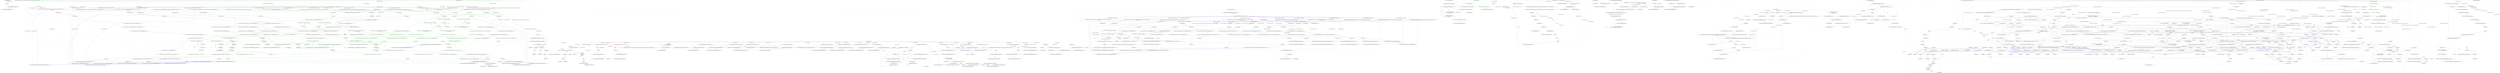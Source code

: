 digraph  {
n3 [label="HangFire.Web.Pages.Paginator", span=""];
n0 [cluster="HangFire.Web.Pages.Paginator.Paginator(HangFire.Web.Pager)", label="Entry HangFire.Web.Pages.Paginator.Paginator(HangFire.Web.Pager)", span="6-6"];
n1 [cluster="HangFire.Web.Pages.Paginator.Paginator(HangFire.Web.Pager)", label="_pager = pager", span="8-8"];
n2 [cluster="HangFire.Web.Pages.Paginator.Paginator(HangFire.Web.Pager)", label="Exit HangFire.Web.Pages.Paginator.Paginator(HangFire.Web.Pager)", span="6-6"];
d69 [cluster="HangFire.Tests.ClientFiltersFeature.IShouldBeAbleToSetAJobParameterInTheClientFilter()", color=green, community=0, label="5: TechTalk.SpecFlow.ScenarioInfo scenarioInfo = new TechTalk.SpecFlow.ScenarioInfo(''I should be able to set a job parameter in the client filter'', ((string[])(null)))", span="150-150"];
d22 [cluster="HangFire.Tests.ClientFiltersFeature.ScenarioSetup(TechTalk.SpecFlow.ScenarioInfo)", label="Entry HangFire.Tests.ClientFiltersFeature.ScenarioSetup(TechTalk.SpecFlow.ScenarioInfo)", span="62-62"];
d68 [cluster="HangFire.Tests.ClientFiltersFeature.IShouldBeAbleToSetAJobParameterInTheClientFilter()", label="Entry HangFire.Tests.ClientFiltersFeature.IShouldBeAbleToSetAJobParameterInTheClientFilter()", span="148-148"];
d70 [cluster="HangFire.Tests.ClientFiltersFeature.IShouldBeAbleToSetAJobParameterInTheClientFilter()", color=green, community=0, label="8: this.ScenarioSetup(scenarioInfo)", span="152-152"];
d47 [cluster="TechTalk.SpecFlow.ScenarioInfo.cstr", label="Entry TechTalk.SpecFlow.ScenarioInfo.cstr", span=""];
d216 [label="HangFire.Tests.ClientFiltersFeature", span=""];
d71 [cluster="HangFire.Tests.ClientFiltersFeature.IShouldBeAbleToSetAJobParameterInTheClientFilter()", color=green, community=0, label="0: this.FeatureBackground()", span="154-154"];
d72 [cluster="HangFire.Tests.ClientFiltersFeature.IShouldBeAbleToSetAJobParameterInTheClientFilter()", color=green, community=0, label="8: TechTalk.SpecFlow.Table table3 = new TechTalk.SpecFlow.Table(new string[] {\r\n                        ''Name'',\r\n                        ''Value''})", span="156-158"];
d30 [cluster="HangFire.Tests.ClientFiltersFeature.FeatureBackground()", label="Entry HangFire.Tests.ClientFiltersFeature.FeatureBackground()", span="72-72"];
d73 [cluster="HangFire.Tests.ClientFiltersFeature.IShouldBeAbleToSetAJobParameterInTheClientFilter()", color=green, community=0, label="0: table3.AddRow(new string[] {\r\n                        ''Culture'',\r\n                        ''en-US''})", span="159-161"];
d49 [cluster="TechTalk.SpecFlow.Table.cstr", label="Entry TechTalk.SpecFlow.Table.cstr", span=""];
d74 [cluster="HangFire.Tests.ClientFiltersFeature.IShouldBeAbleToSetAJobParameterInTheClientFilter()", color=green, community=0, label="8: table3.AddRow(new string[] {\r\n                        ''UICulture'',\r\n                        ''ru-RU''})", span="162-164"];
d75 [cluster="HangFire.Tests.ClientFiltersFeature.IShouldBeAbleToSetAJobParameterInTheClientFilter()", color=green, community=0, label="0: testRunner.Given(''the client filter \'first\' that sets the following parameters in the OnCreating me'' +\r\n                    ''thod:'', ((string)(null)), table3, ''Given '')", span="166-167"];
d50 [cluster="Unk.AddRow", label="Entry Unk.AddRow", span=""];
d76 [cluster="HangFire.Tests.ClientFiltersFeature.IShouldBeAbleToSetAJobParameterInTheClientFilter()", color=green, community=0, label="3: testRunner.When(''I create a job'', ((string)(null)), ((TechTalk.SpecFlow.Table)(null)), ''When '')", span="169-169"];
d33 [cluster="Unk.Given", label="Entry Unk.Given", span=""];
d77 [cluster="HangFire.Tests.ClientFiltersFeature.IShouldBeAbleToSetAJobParameterInTheClientFilter()", color=green, community=0, label="5: testRunner.Then(''it should have all of the above parameters encoded as JSON string'', ((string)(null)), ((TechTalk.SpecFlow.Table)(null)), ''Then '')", span="171-171"];
d48 [cluster="Unk.When", label="Entry Unk.When", span=""];
d78 [cluster="HangFire.Tests.ClientFiltersFeature.IShouldBeAbleToSetAJobParameterInTheClientFilter()", color=green, community=0, label="3: this.ScenarioCleanup()", span="173-173"];
d51 [cluster="Unk.Then", label="Entry Unk.Then", span=""];
d79 [cluster="HangFire.Tests.ClientFiltersFeature.IShouldBeAbleToSetAJobParameterInTheClientFilter()", label="Exit HangFire.Tests.ClientFiltersFeature.IShouldBeAbleToSetAJobParameterInTheClientFilter()", span="148-148"];
d26 [cluster="HangFire.Tests.ClientFiltersFeature.ScenarioCleanup()", label="Entry HangFire.Tests.ClientFiltersFeature.ScenarioCleanup()", span="67-67"];
d81 [cluster="HangFire.Tests.ClientFiltersFeature.WhenISpecifyAnEmptyOrNullParameterNameAnExceptionShouldBeThrown()", color=green, community=0, label="8: TechTalk.SpecFlow.ScenarioInfo scenarioInfo = new TechTalk.SpecFlow.ScenarioInfo(''When I specify an empty or null parameter name, an exception should be thrown'', ((string[])(null)))", span="182-182"];
d80 [cluster="HangFire.Tests.ClientFiltersFeature.WhenISpecifyAnEmptyOrNullParameterNameAnExceptionShouldBeThrown()", label="Entry HangFire.Tests.ClientFiltersFeature.WhenISpecifyAnEmptyOrNullParameterNameAnExceptionShouldBeThrown()", span="180-180"];
d82 [cluster="HangFire.Tests.ClientFiltersFeature.WhenISpecifyAnEmptyOrNullParameterNameAnExceptionShouldBeThrown()", color=green, community=0, label="8: this.ScenarioSetup(scenarioInfo)", span="184-184"];
d83 [cluster="HangFire.Tests.ClientFiltersFeature.WhenISpecifyAnEmptyOrNullParameterNameAnExceptionShouldBeThrown()", color=green, community=0, label="8: this.FeatureBackground()", span="186-186"];
d84 [cluster="HangFire.Tests.ClientFiltersFeature.WhenISpecifyAnEmptyOrNullParameterNameAnExceptionShouldBeThrown()", color=green, community=0, label="8: TechTalk.SpecFlow.Table table4 = new TechTalk.SpecFlow.Table(new string[] {\r\n                        ''Name'',\r\n                        ''Value''})", span="188-190"];
d85 [cluster="HangFire.Tests.ClientFiltersFeature.WhenISpecifyAnEmptyOrNullParameterNameAnExceptionShouldBeThrown()", color=green, community=0, label="3: table4.AddRow(new string[] {\r\n                        '''',\r\n                        ''en-US''})", span="191-193"];
d86 [cluster="HangFire.Tests.ClientFiltersFeature.WhenISpecifyAnEmptyOrNullParameterNameAnExceptionShouldBeThrown()", color=green, community=0, label="5: testRunner.Given(''the client filter \'first\' that sets the following parameters in the OnCreating me'' +\r\n                    ''thod:'', ((string)(null)), table4, ''Given '')", span="195-196"];
d87 [cluster="HangFire.Tests.ClientFiltersFeature.WhenISpecifyAnEmptyOrNullParameterNameAnExceptionShouldBeThrown()", color=green, community=0, label="3: testRunner.When(''I create a job'', ((string)(null)), ((TechTalk.SpecFlow.Table)(null)), ''When '')", span="198-198"];
d88 [cluster="HangFire.Tests.ClientFiltersFeature.WhenISpecifyAnEmptyOrNullParameterNameAnExceptionShouldBeThrown()", color=green, community=0, label="5: testRunner.Then(''the CreateJobFailedException should be thrown by the client'', ((string)(null)), ((TechTalk.SpecFlow.Table)(null)), ''Then '')", span="200-200"];
d89 [cluster="HangFire.Tests.ClientFiltersFeature.WhenISpecifyAnEmptyOrNullParameterNameAnExceptionShouldBeThrown()", color=green, community=0, label="3: this.ScenarioCleanup()", span="202-202"];
d90 [cluster="HangFire.Tests.ClientFiltersFeature.WhenISpecifyAnEmptyOrNullParameterNameAnExceptionShouldBeThrown()", label="Exit HangFire.Tests.ClientFiltersFeature.WhenISpecifyAnEmptyOrNullParameterNameAnExceptionShouldBeThrown()", span="180-180"];
d92 [cluster="HangFire.Tests.ClientFiltersFeature.ClientFilterShouldBeAbleToReadTheParametersThatWereSetByOneOfThePreviousFilters()", color=green, community=0, label="1: TechTalk.SpecFlow.ScenarioInfo scenarioInfo = new TechTalk.SpecFlow.ScenarioInfo(''Client filter should be able to read the parameters that were set by one of the p'' +\r\n                    ''revious filters'', ((string[])(null)))", span="212-213"];
d91 [cluster="HangFire.Tests.ClientFiltersFeature.ClientFilterShouldBeAbleToReadTheParametersThatWereSetByOneOfThePreviousFilters()", label="Entry HangFire.Tests.ClientFiltersFeature.ClientFilterShouldBeAbleToReadTheParametersThatWereSetByOneOfThePreviousFilters()", span="210-210"];
d93 [cluster="HangFire.Tests.ClientFiltersFeature.ClientFilterShouldBeAbleToReadTheParametersThatWereSetByOneOfThePreviousFilters()", color=green, community=0, label="8: this.ScenarioSetup(scenarioInfo)", span="215-215"];
d94 [cluster="HangFire.Tests.ClientFiltersFeature.ClientFilterShouldBeAbleToReadTheParametersThatWereSetByOneOfThePreviousFilters()", color=green, community=0, label="0: this.FeatureBackground()", span="217-217"];
d95 [cluster="HangFire.Tests.ClientFiltersFeature.ClientFilterShouldBeAbleToReadTheParametersThatWereSetByOneOfThePreviousFilters()", color=green, community=0, label="2: TechTalk.SpecFlow.Table table5 = new TechTalk.SpecFlow.Table(new string[] {\r\n                        ''Name'',\r\n                        ''Value''})", span="219-221"];
d96 [cluster="HangFire.Tests.ClientFiltersFeature.ClientFilterShouldBeAbleToReadTheParametersThatWereSetByOneOfThePreviousFilters()", color=green, community=0, label="3: table5.AddRow(new string[] {\r\n                        ''Culture'',\r\n                        ''en-GB''})", span="222-224"];
d97 [cluster="HangFire.Tests.ClientFiltersFeature.ClientFilterShouldBeAbleToReadTheParametersThatWereSetByOneOfThePreviousFilters()", color=green, community=0, label="5: testRunner.Given(''the client filter \'first\' that sets the following parameters in the OnCreating me'' +\r\n                    ''thod:'', ((string)(null)), table5, ''Given '')", span="226-227"];
d98 [cluster="HangFire.Tests.ClientFiltersFeature.ClientFilterShouldBeAbleToReadTheParametersThatWereSetByOneOfThePreviousFilters()", color=green, community=0, label="3: testRunner.And(''the client filter \'second\' that reads all of the above parameters'', ((string)(null)), ((TechTalk.SpecFlow.Table)(null)), ''And '')", span="229-229"];
d99 [cluster="HangFire.Tests.ClientFiltersFeature.ClientFilterShouldBeAbleToReadTheParametersThatWereSetByOneOfThePreviousFilters()", color=green, community=0, label="5: testRunner.When(''I create a job'', ((string)(null)), ((TechTalk.SpecFlow.Table)(null)), ''When '')", span="231-231"];
d52 [cluster="Unk.And", label="Entry Unk.And", span=""];
d100 [cluster="HangFire.Tests.ClientFiltersFeature.ClientFilterShouldBeAbleToReadTheParametersThatWereSetByOneOfThePreviousFilters()", color=green, community=0, label="1: testRunner.Then(''the \'second\' client filter got the actual values of the parameters'', ((string)(null)), ((TechTalk.SpecFlow.Table)(null)), ''Then '')", span="233-233"];
d101 [cluster="HangFire.Tests.ClientFiltersFeature.ClientFilterShouldBeAbleToReadTheParametersThatWereSetByOneOfThePreviousFilters()", color=green, community=0, label="8: this.ScenarioCleanup()", span="235-235"];
d102 [cluster="HangFire.Tests.ClientFiltersFeature.ClientFilterShouldBeAbleToReadTheParametersThatWereSetByOneOfThePreviousFilters()", label="Exit HangFire.Tests.ClientFiltersFeature.ClientFilterShouldBeAbleToReadTheParametersThatWereSetByOneOfThePreviousFilters()", span="210-210"];
d104 [cluster="HangFire.Tests.ClientFiltersFeature.WhenISpecifyAnEmptyOrNullParameterNameInTheGetParameterMethodCallAnExceptionShouldBeThrown()", color=green, community=0, label="1: TechTalk.SpecFlow.ScenarioInfo scenarioInfo = new TechTalk.SpecFlow.ScenarioInfo(''When I specify an empty or null parameter name in the GetParameter method call, a'' +\r\n                    ''n exception should be thrown'', ((string[])(null)))", span="245-246"];
d103 [cluster="HangFire.Tests.ClientFiltersFeature.WhenISpecifyAnEmptyOrNullParameterNameInTheGetParameterMethodCallAnExceptionShouldBeThrown()", label="Entry HangFire.Tests.ClientFiltersFeature.WhenISpecifyAnEmptyOrNullParameterNameInTheGetParameterMethodCallAnExceptionShouldBeThrown()", span="243-243"];
d105 [cluster="HangFire.Tests.ClientFiltersFeature.WhenISpecifyAnEmptyOrNullParameterNameInTheGetParameterMethodCallAnExceptionShouldBeThrown()", color=green, community=0, label="4: this.ScenarioSetup(scenarioInfo)", span="248-248"];
d106 [cluster="HangFire.Tests.ClientFiltersFeature.WhenISpecifyAnEmptyOrNullParameterNameInTheGetParameterMethodCallAnExceptionShouldBeThrown()", color=green, community=0, label="0: this.FeatureBackground()", span="250-250"];
d107 [cluster="HangFire.Tests.ClientFiltersFeature.WhenISpecifyAnEmptyOrNullParameterNameInTheGetParameterMethodCallAnExceptionShouldBeThrown()", color=green, community=0, label="2: TechTalk.SpecFlow.Table table6 = new TechTalk.SpecFlow.Table(new string[] {\r\n                        ''Name'',\r\n                        ''Value''})", span="252-254"];
d108 [cluster="HangFire.Tests.ClientFiltersFeature.WhenISpecifyAnEmptyOrNullParameterNameInTheGetParameterMethodCallAnExceptionShouldBeThrown()", color=green, community=0, label="3: table6.AddRow(new string[] {\r\n                        '''',\r\n                        ''en-GB''})", span="255-257"];
d109 [cluster="HangFire.Tests.ClientFiltersFeature.WhenISpecifyAnEmptyOrNullParameterNameInTheGetParameterMethodCallAnExceptionShouldBeThrown()", color=green, community=0, label="5: testRunner.Given(''the client filter \'first\' that gets the following parameters in the OnCreating me'' +\r\n                    ''thod:'', ((string)(null)), table6, ''Given '')", span="259-260"];
d110 [cluster="HangFire.Tests.ClientFiltersFeature.WhenISpecifyAnEmptyOrNullParameterNameInTheGetParameterMethodCallAnExceptionShouldBeThrown()", color=green, community=0, label="3: testRunner.When(''I create a job'', ((string)(null)), ((TechTalk.SpecFlow.Table)(null)), ''When '')", span="262-262"];
d111 [cluster="HangFire.Tests.ClientFiltersFeature.WhenISpecifyAnEmptyOrNullParameterNameInTheGetParameterMethodCallAnExceptionShouldBeThrown()", color=green, community=0, label="5: testRunner.Then(''the CreateJobFailedException should be thrown by the client'', ((string)(null)), ((TechTalk.SpecFlow.Table)(null)), ''Then '')", span="264-264"];
d112 [cluster="HangFire.Tests.ClientFiltersFeature.WhenISpecifyAnEmptyOrNullParameterNameInTheGetParameterMethodCallAnExceptionShouldBeThrown()", color=green, community=0, label="3: this.ScenarioCleanup()", span="266-266"];
d113 [cluster="HangFire.Tests.ClientFiltersFeature.WhenISpecifyAnEmptyOrNullParameterNameInTheGetParameterMethodCallAnExceptionShouldBeThrown()", label="Exit HangFire.Tests.ClientFiltersFeature.WhenISpecifyAnEmptyOrNullParameterNameInTheGetParameterMethodCallAnExceptionShouldBeThrown()", span="243-243"];
d115 [cluster="HangFire.Tests.ClientFiltersFeature.IShouldNotBeAbleToSetParametersAfterTheJobWasCreated()", color=green, community=0, label="8: TechTalk.SpecFlow.ScenarioInfo scenarioInfo = new TechTalk.SpecFlow.ScenarioInfo(''I should not be able to set parameters after the job was created'', ((string[])(null)))", span="275-275"];
d114 [cluster="HangFire.Tests.ClientFiltersFeature.IShouldNotBeAbleToSetParametersAfterTheJobWasCreated()", label="Entry HangFire.Tests.ClientFiltersFeature.IShouldNotBeAbleToSetParametersAfterTheJobWasCreated()", span="273-273"];
d116 [cluster="HangFire.Tests.ClientFiltersFeature.IShouldNotBeAbleToSetParametersAfterTheJobWasCreated()", color=green, community=0, label="8: this.ScenarioSetup(scenarioInfo)", span="277-277"];
d117 [cluster="HangFire.Tests.ClientFiltersFeature.IShouldNotBeAbleToSetParametersAfterTheJobWasCreated()", color=green, community=0, label="8: this.FeatureBackground()", span="279-279"];
d118 [cluster="HangFire.Tests.ClientFiltersFeature.IShouldNotBeAbleToSetParametersAfterTheJobWasCreated()", color=green, community=0, label="8: TechTalk.SpecFlow.Table table7 = new TechTalk.SpecFlow.Table(new string[] {\r\n                        ''Name'',\r\n                        ''Value''})", span="281-283"];
d119 [cluster="HangFire.Tests.ClientFiltersFeature.IShouldNotBeAbleToSetParametersAfterTheJobWasCreated()", color=green, community=0, label="8: table7.AddRow(new string[] {\r\n                        ''Culture'',\r\n                        ''en-US''})", span="284-286"];
d120 [cluster="HangFire.Tests.ClientFiltersFeature.IShouldNotBeAbleToSetParametersAfterTheJobWasCreated()", color=green, community=0, label="5: testRunner.Given(''the client filter \'first\' that sets the following parameters in the OnCreated met'' +\r\n                    ''hod:'', ((string)(null)), table7, ''Given '')", span="288-289"];
d121 [cluster="HangFire.Tests.ClientFiltersFeature.IShouldNotBeAbleToSetParametersAfterTheJobWasCreated()", color=green, community=0, label="3: testRunner.When(''I create a job'', ((string)(null)), ((TechTalk.SpecFlow.Table)(null)), ''When '')", span="291-291"];
d122 [cluster="HangFire.Tests.ClientFiltersFeature.IShouldNotBeAbleToSetParametersAfterTheJobWasCreated()", color=green, community=0, label="5: testRunner.Then(''the CreateJobFailedException should be thrown by the client'', ((string)(null)), ((TechTalk.SpecFlow.Table)(null)), ''Then '')", span="293-293"];
d123 [cluster="HangFire.Tests.ClientFiltersFeature.IShouldNotBeAbleToSetParametersAfterTheJobWasCreated()", color=green, community=0, label="3: this.ScenarioCleanup()", span="295-295"];
d124 [cluster="HangFire.Tests.ClientFiltersFeature.IShouldNotBeAbleToSetParametersAfterTheJobWasCreated()", label="Exit HangFire.Tests.ClientFiltersFeature.IShouldNotBeAbleToSetParametersAfterTheJobWasCreated()", span="273-273"];
d134 [cluster="HangFire.Tests.ClientFiltersFeature.WhenClientFilterCancelsTheCreationOfTheJobItShouldNotBeCreated()", color=green, community=0, label="0: TechTalk.SpecFlow.Table table8 = new TechTalk.SpecFlow.Table(new string[] {\r\n                        ''Method''})", span="320-321"];
d133 [cluster="HangFire.Tests.ClientFiltersFeature.WhenClientFilterCancelsTheCreationOfTheJobItShouldNotBeCreated()", label="testRunner.Then(''the storage should not contain the job'', ((string)(null)), ((TechTalk.SpecFlow.Table)(null)), ''Then '')", span="318-318"];
d135 [cluster="HangFire.Tests.ClientFiltersFeature.WhenClientFilterCancelsTheCreationOfTheJobItShouldNotBeCreated()", color=green, community=0, label="3: table8.AddRow(new string[] {\r\n                        ''first::OnCreating''})", span="322-323"];
d136 [cluster="HangFire.Tests.ClientFiltersFeature.WhenClientFilterCancelsTheCreationOfTheJobItShouldNotBeCreated()", color=green, community=0, label="4: table8.AddRow(new string[] {\r\n                        ''second::OnCreating''})", span="324-325"];
d137 [cluster="HangFire.Tests.ClientFiltersFeature.WhenClientFilterCancelsTheCreationOfTheJobItShouldNotBeCreated()", color=green, community=0, label="3: table8.AddRow(new string[] {\r\n                        ''first::OnCreated (with the canceled flag set)''})", span="326-327"];
d138 [cluster="HangFire.Tests.ClientFiltersFeature.WhenClientFilterCancelsTheCreationOfTheJobItShouldNotBeCreated()", color=green, community=0, label="5: testRunner.And(''only the following client filter methods should be executed:'', ((string)(null)), table8, ''And '')", span="329-329"];
d139 [cluster="HangFire.Tests.ClientFiltersFeature.WhenClientFilterCancelsTheCreationOfTheJobItShouldNotBeCreated()", label="this.ScenarioCleanup()", span="331-331"];
d148 [cluster="HangFire.Tests.ClientFiltersFeature.ClientFilterSOnCreatedCouldBeSkippedIfThereWasAnException()", color=green, community=0, label="0: TechTalk.SpecFlow.Table table9 = new TechTalk.SpecFlow.Table(new string[] {\r\n                        ''Method''})", span="352-353"];
d147 [cluster="HangFire.Tests.ClientFiltersFeature.ClientFilterSOnCreatedCouldBeSkippedIfThereWasAnException()", label="testRunner.When(''I create a job'', ((string)(null)), ((TechTalk.SpecFlow.Table)(null)), ''When '')", span="350-350"];
d149 [cluster="HangFire.Tests.ClientFiltersFeature.ClientFilterSOnCreatedCouldBeSkippedIfThereWasAnException()", color=green, community=0, label="1: table9.AddRow(new string[] {\r\n                        ''first::OnCreating''})", span="354-355"];
d150 [cluster="HangFire.Tests.ClientFiltersFeature.ClientFilterSOnCreatedCouldBeSkippedIfThereWasAnException()", color=green, community=0, label="4: table9.AddRow(new string[] {\r\n                        ''second::OnCreating''})", span="356-357"];
d151 [cluster="HangFire.Tests.ClientFiltersFeature.ClientFilterSOnCreatedCouldBeSkippedIfThereWasAnException()", color=green, community=0, label="0: table9.AddRow(new string[] {\r\n                        ''first::OnCreated''})", span="358-359"];
d152 [cluster="HangFire.Tests.ClientFiltersFeature.ClientFilterSOnCreatedCouldBeSkippedIfThereWasAnException()", color=green, community=0, label="7: testRunner.Then(''only the following client filter methods should be executed:'', ((string)(null)), table9, ''Then '')", span="361-361"];
d153 [cluster="HangFire.Tests.ClientFiltersFeature.ClientFilterSOnCreatedCouldBeSkippedIfThereWasAnException()", label="this.ScenarioCleanup()", span="363-363"];
d163 [cluster="HangFire.Tests.ClientFiltersFeature.WhenAClientFilterHandlesAnExceptionItShouldNotBeThrownOutside()", color=green, community=0, label="3: TechTalk.SpecFlow.Table table10 = new TechTalk.SpecFlow.Table(new string[] {\r\n                        ''Method''})", span="386-387"];
d162 [cluster="HangFire.Tests.ClientFiltersFeature.WhenAClientFilterHandlesAnExceptionItShouldNotBeThrownOutside()", label="testRunner.When(''I create a job'', ((string)(null)), ((TechTalk.SpecFlow.Table)(null)), ''When '')", span="384-384"];
d164 [cluster="HangFire.Tests.ClientFiltersFeature.WhenAClientFilterHandlesAnExceptionItShouldNotBeThrownOutside()", color=green, community=0, label="5: table10.AddRow(new string[] {\r\n                        ''first::OnCreating''})", span="388-389"];
d165 [cluster="HangFire.Tests.ClientFiltersFeature.WhenAClientFilterHandlesAnExceptionItShouldNotBeThrownOutside()", color=green, community=0, label="3: table10.AddRow(new string[] {\r\n                        ''second::OnCreating''})", span="390-391"];
d166 [cluster="HangFire.Tests.ClientFiltersFeature.WhenAClientFilterHandlesAnExceptionItShouldNotBeThrownOutside()", color=green, community=0, label="5: table10.AddRow(new string[] {\r\n                        ''third::OnCreating''})", span="392-393"];
d167 [cluster="HangFire.Tests.ClientFiltersFeature.WhenAClientFilterHandlesAnExceptionItShouldNotBeThrownOutside()", color=green, community=0, label="0: table10.AddRow(new string[] {\r\n                        ''second::OnCreated''})", span="394-395"];
d168 [cluster="HangFire.Tests.ClientFiltersFeature.WhenAClientFilterHandlesAnExceptionItShouldNotBeThrownOutside()", color=green, community=0, label="6: table10.AddRow(new string[] {\r\n                        ''first::OnCreated''})", span="396-397"];
d169 [cluster="HangFire.Tests.ClientFiltersFeature.WhenAClientFilterHandlesAnExceptionItShouldNotBeThrownOutside()", color=green, community=0, label="0: testRunner.Then(''the client filter methods should be executed in the following order:'', ((string)(null)), table10, ''Then '')", span="399-399"];
d170 [cluster="HangFire.Tests.ClientFiltersFeature.WhenAClientFilterHandlesAnExceptionItShouldNotBeThrownOutside()", label="testRunner.And(''an exception should not be thrown by the client'', ((string)(null)), ((TechTalk.SpecFlow.Table)(null)), ''And '')", span="401-401"];
d192 [cluster="HangFire.Tests.ClientFiltersFeature.MultipleExceptionFiltersShouldBeExecutedDependingOnTheirOrder()", color=green, community=0, label="3: TechTalk.SpecFlow.Table table11 = new TechTalk.SpecFlow.Table(new string[] {\r\n                        ''Filter''})", span="453-454"];
d191 [cluster="HangFire.Tests.ClientFiltersFeature.MultipleExceptionFiltersShouldBeExecutedDependingOnTheirOrder()", label="testRunner.And(''I create a job'', ((string)(null)), ((TechTalk.SpecFlow.Table)(null)), ''And '')", span="451-451"];
d193 [cluster="HangFire.Tests.ClientFiltersFeature.MultipleExceptionFiltersShouldBeExecutedDependingOnTheirOrder()", color=green, community=0, label="5: table11.AddRow(new string[] {\r\n                        ''first''})", span="455-456"];
d194 [cluster="HangFire.Tests.ClientFiltersFeature.MultipleExceptionFiltersShouldBeExecutedDependingOnTheirOrder()", color=green, community=0, label="3: table11.AddRow(new string[] {\r\n                        ''second''})", span="457-458"];
d195 [cluster="HangFire.Tests.ClientFiltersFeature.MultipleExceptionFiltersShouldBeExecutedDependingOnTheirOrder()", color=green, community=0, label="5: testRunner.Then(''the client exception filters should be executed in the following order:'', ((string)(null)), table11, ''Then '')", span="460-460"];
d196 [cluster="HangFire.Tests.ClientFiltersFeature.MultipleExceptionFiltersShouldBeExecutedDependingOnTheirOrder()", label="testRunner.And(''the CreateJobFailedException should be thrown by the client'', ((string)(null)), ((TechTalk.SpecFlow.Table)(null)), ''And '')", span="462-462"];
d208 [cluster="HangFire.Tests.ClientFiltersFeature.WhenAClientExceptionFilterHandlesAnExceptionItShouldNotBeThrownOutside()", color=green, community=0, label="0: TechTalk.SpecFlow.Table table12 = new TechTalk.SpecFlow.Table(new string[] {\r\n                        ''Filter''})", span="491-492"];
d207 [cluster="HangFire.Tests.ClientFiltersFeature.WhenAClientExceptionFilterHandlesAnExceptionItShouldNotBeThrownOutside()", label="testRunner.And(''I create a job'', ((string)(null)), ((TechTalk.SpecFlow.Table)(null)), ''And '')", span="489-489"];
d209 [cluster="HangFire.Tests.ClientFiltersFeature.WhenAClientExceptionFilterHandlesAnExceptionItShouldNotBeThrownOutside()", color=green, community=0, label="5: table12.AddRow(new string[] {\r\n                        ''first''})", span="493-494"];
d210 [cluster="HangFire.Tests.ClientFiltersFeature.WhenAClientExceptionFilterHandlesAnExceptionItShouldNotBeThrownOutside()", color=green, community=0, label="3: table12.AddRow(new string[] {\r\n                        ''second''})", span="495-496"];
d211 [cluster="HangFire.Tests.ClientFiltersFeature.WhenAClientExceptionFilterHandlesAnExceptionItShouldNotBeThrownOutside()", color=green, community=0, label="5: table12.AddRow(new string[] {\r\n                        ''third''})", span="497-498"];
d212 [cluster="HangFire.Tests.ClientFiltersFeature.WhenAClientExceptionFilterHandlesAnExceptionItShouldNotBeThrownOutside()", color=green, community=0, label="0: testRunner.Then(''the following client exception filters should be executed:'', ((string)(null)), table12, ''Then '')", span="500-500"];
d213 [cluster="HangFire.Tests.ClientFiltersFeature.WhenAClientExceptionFilterHandlesAnExceptionItShouldNotBeThrownOutside()", label="testRunner.And(''an exception should not be thrown by the client'', ((string)(null)), ((TechTalk.SpecFlow.Table)(null)), ''And '')", span="502-502"];
d24 [cluster="HangFire.Tests.ClientFiltersFeature.ScenarioSetup(TechTalk.SpecFlow.ScenarioInfo)", label="Exit HangFire.Tests.ClientFiltersFeature.ScenarioSetup(TechTalk.SpecFlow.ScenarioInfo)", span="62-62"];
d36 [cluster="HangFire.Tests.ClientFiltersFeature.ClientFiltersShouldBeExecutedWhenICreateAJob()", label="this.ScenarioSetup(scenarioInfo)", span="88-88"];
d55 [cluster="HangFire.Tests.ClientFiltersFeature.MultipleClientFiltersShouldBeExecutedDependingOnTheirOrder()", label="this.ScenarioSetup(scenarioInfo)", span="118-118"];
d127 [cluster="HangFire.Tests.ClientFiltersFeature.WhenClientFilterCancelsTheCreationOfTheJobItShouldNotBeCreated()", label="this.ScenarioSetup(scenarioInfo)", span="306-306"];
d143 [cluster="HangFire.Tests.ClientFiltersFeature.ClientFilterSOnCreatedCouldBeSkippedIfThereWasAnException()", label="this.ScenarioSetup(scenarioInfo)", span="342-342"];
d157 [cluster="HangFire.Tests.ClientFiltersFeature.WhenAClientFilterHandlesAnExceptionItShouldNotBeThrownOutside()", label="this.ScenarioSetup(scenarioInfo)", span="374-374"];
d175 [cluster="HangFire.Tests.ClientFiltersFeature.ClientExceptionFiltersShouldBeExecutedWhenThereWasAnExceptionWhileCreatingAJob()", label="this.ScenarioSetup(scenarioInfo)", span="416-416"];
d186 [cluster="HangFire.Tests.ClientFiltersFeature.MultipleExceptionFiltersShouldBeExecutedDependingOnTheirOrder()", label="this.ScenarioSetup(scenarioInfo)", span="441-441"];
d201 [cluster="HangFire.Tests.ClientFiltersFeature.WhenAClientExceptionFilterHandlesAnExceptionItShouldNotBeThrownOutside()", label="this.ScenarioSetup(scenarioInfo)", span="477-477"];
d23 [cluster="HangFire.Tests.ClientFiltersFeature.ScenarioSetup(TechTalk.SpecFlow.ScenarioInfo)", label="testRunner.OnScenarioStart(scenarioInfo)", span="64-64"];
d35 [cluster="HangFire.Tests.ClientFiltersFeature.ClientFiltersShouldBeExecutedWhenICreateAJob()", label="TechTalk.SpecFlow.ScenarioInfo scenarioInfo = new TechTalk.SpecFlow.ScenarioInfo(''Client filters should be executed when I create a job'', ((string[])(null)))", span="86-86"];
d54 [cluster="HangFire.Tests.ClientFiltersFeature.MultipleClientFiltersShouldBeExecutedDependingOnTheirOrder()", label="TechTalk.SpecFlow.ScenarioInfo scenarioInfo = new TechTalk.SpecFlow.ScenarioInfo(''Multiple client filters should be executed depending on their order'', ((string[])(null)))", span="116-116"];
d126 [cluster="HangFire.Tests.ClientFiltersFeature.WhenClientFilterCancelsTheCreationOfTheJobItShouldNotBeCreated()", label="TechTalk.SpecFlow.ScenarioInfo scenarioInfo = new TechTalk.SpecFlow.ScenarioInfo(''When client filter cancels the creation of the job, it should not be created'', ((string[])(null)))", span="304-304"];
d142 [cluster="HangFire.Tests.ClientFiltersFeature.ClientFilterSOnCreatedCouldBeSkippedIfThereWasAnException()", label="TechTalk.SpecFlow.ScenarioInfo scenarioInfo = new TechTalk.SpecFlow.ScenarioInfo(''Client filter\'s OnCreated could be skipped if there was an exception'', ((string[])(null)))", span="340-340"];
d156 [cluster="HangFire.Tests.ClientFiltersFeature.WhenAClientFilterHandlesAnExceptionItShouldNotBeThrownOutside()", label="TechTalk.SpecFlow.ScenarioInfo scenarioInfo = new TechTalk.SpecFlow.ScenarioInfo(''When a client filter handles an exception, it should not be thrown outside'', ((string[])(null)))", span="372-372"];
d174 [cluster="HangFire.Tests.ClientFiltersFeature.ClientExceptionFiltersShouldBeExecutedWhenThereWasAnExceptionWhileCreatingAJob()", label="TechTalk.SpecFlow.ScenarioInfo scenarioInfo = new TechTalk.SpecFlow.ScenarioInfo(''Client exception filters should be executed when there was an exception while cre'' +\r\n                    ''ating a job'', ((string[])(null)))", span="413-414"];
d185 [cluster="HangFire.Tests.ClientFiltersFeature.MultipleExceptionFiltersShouldBeExecutedDependingOnTheirOrder()", label="TechTalk.SpecFlow.ScenarioInfo scenarioInfo = new TechTalk.SpecFlow.ScenarioInfo(''Multiple exception filters should be executed depending on their order'', ((string[])(null)))", span="439-439"];
d200 [cluster="HangFire.Tests.ClientFiltersFeature.WhenAClientExceptionFilterHandlesAnExceptionItShouldNotBeThrownOutside()", label="TechTalk.SpecFlow.ScenarioInfo scenarioInfo = new TechTalk.SpecFlow.ScenarioInfo(''When a client exception filter handles an exception, it should not be thrown outs'' +\r\n                    ''ide'', ((string[])(null)))", span="474-475"];
d37 [cluster="HangFire.Tests.ClientFiltersFeature.ClientFiltersShouldBeExecutedWhenICreateAJob()", label="this.FeatureBackground()", span="90-90"];
d45 [cluster="HangFire.Tests.ClientFiltersFeature.ClientFiltersShouldBeExecutedWhenICreateAJob()", label="this.ScenarioCleanup()", span="107-107"];
d56 [cluster="HangFire.Tests.ClientFiltersFeature.MultipleClientFiltersShouldBeExecutedDependingOnTheirOrder()", label="this.FeatureBackground()", span="120-120"];
d66 [cluster="HangFire.Tests.ClientFiltersFeature.MultipleClientFiltersShouldBeExecutedDependingOnTheirOrder()", label="this.ScenarioCleanup()", span="141-141"];
d128 [cluster="HangFire.Tests.ClientFiltersFeature.WhenClientFilterCancelsTheCreationOfTheJobItShouldNotBeCreated()", label="this.FeatureBackground()", span="308-308"];
d144 [cluster="HangFire.Tests.ClientFiltersFeature.ClientFilterSOnCreatedCouldBeSkippedIfThereWasAnException()", label="this.FeatureBackground()", span="344-344"];
d158 [cluster="HangFire.Tests.ClientFiltersFeature.WhenAClientFilterHandlesAnExceptionItShouldNotBeThrownOutside()", label="this.FeatureBackground()", span="376-376"];
d171 [cluster="HangFire.Tests.ClientFiltersFeature.WhenAClientFilterHandlesAnExceptionItShouldNotBeThrownOutside()", label="this.ScenarioCleanup()", span="403-403"];
d176 [cluster="HangFire.Tests.ClientFiltersFeature.ClientExceptionFiltersShouldBeExecutedWhenThereWasAnExceptionWhileCreatingAJob()", label="this.FeatureBackground()", span="418-418"];
d182 [cluster="HangFire.Tests.ClientFiltersFeature.ClientExceptionFiltersShouldBeExecutedWhenThereWasAnExceptionWhileCreatingAJob()", label="this.ScenarioCleanup()", span="430-430"];
d187 [cluster="HangFire.Tests.ClientFiltersFeature.MultipleExceptionFiltersShouldBeExecutedDependingOnTheirOrder()", label="this.FeatureBackground()", span="443-443"];
d197 [cluster="HangFire.Tests.ClientFiltersFeature.MultipleExceptionFiltersShouldBeExecutedDependingOnTheirOrder()", label="this.ScenarioCleanup()", span="464-464"];
d202 [cluster="HangFire.Tests.ClientFiltersFeature.WhenAClientExceptionFilterHandlesAnExceptionItShouldNotBeThrownOutside()", label="this.FeatureBackground()", span="479-479"];
d214 [cluster="HangFire.Tests.ClientFiltersFeature.WhenAClientExceptionFilterHandlesAnExceptionItShouldNotBeThrownOutside()", label="this.ScenarioCleanup()", span="504-504"];
d32 [cluster="HangFire.Tests.ClientFiltersFeature.FeatureBackground()", label="Exit HangFire.Tests.ClientFiltersFeature.FeatureBackground()", span="72-72"];
d31 [cluster="HangFire.Tests.ClientFiltersFeature.FeatureBackground()", label="testRunner.Given(''a client'', ((string)(null)), ((TechTalk.SpecFlow.Table)(null)), ''Given '')", span="76-76"];
d40 [cluster="HangFire.Tests.ClientFiltersFeature.ClientFiltersShouldBeExecutedWhenICreateAJob()", label="TechTalk.SpecFlow.Table table1 = new TechTalk.SpecFlow.Table(new string[] {\r\n                        ''Method''})", span="96-97"];
d60 [cluster="HangFire.Tests.ClientFiltersFeature.MultipleClientFiltersShouldBeExecutedDependingOnTheirOrder()", label="TechTalk.SpecFlow.Table table2 = new TechTalk.SpecFlow.Table(new string[] {\r\n                        ''Method''})", span="128-129"];
d41 [cluster="HangFire.Tests.ClientFiltersFeature.ClientFiltersShouldBeExecutedWhenICreateAJob()", label="table1.AddRow(new string[] {\r\n                        ''test::OnCreating''})", span="98-99"];
d42 [cluster="HangFire.Tests.ClientFiltersFeature.ClientFiltersShouldBeExecutedWhenICreateAJob()", label="table1.AddRow(new string[] {\r\n                        ''test::OnCreated''})", span="100-101"];
d61 [cluster="HangFire.Tests.ClientFiltersFeature.MultipleClientFiltersShouldBeExecutedDependingOnTheirOrder()", label="table2.AddRow(new string[] {\r\n                        ''first::OnCreating''})", span="130-131"];
d62 [cluster="HangFire.Tests.ClientFiltersFeature.MultipleClientFiltersShouldBeExecutedDependingOnTheirOrder()", label="table2.AddRow(new string[] {\r\n                        ''second::OnCreating''})", span="132-133"];
d63 [cluster="HangFire.Tests.ClientFiltersFeature.MultipleClientFiltersShouldBeExecutedDependingOnTheirOrder()", label="table2.AddRow(new string[] {\r\n                        ''second::OnCreated''})", span="134-135"];
d64 [cluster="HangFire.Tests.ClientFiltersFeature.MultipleClientFiltersShouldBeExecutedDependingOnTheirOrder()", label="table2.AddRow(new string[] {\r\n                        ''first::OnCreated''})", span="136-137"];
d38 [cluster="HangFire.Tests.ClientFiltersFeature.ClientFiltersShouldBeExecutedWhenICreateAJob()", label="testRunner.Given(''the client filter \'test\''', ((string)(null)), ((TechTalk.SpecFlow.Table)(null)), ''Given '')", span="92-92"];
d57 [cluster="HangFire.Tests.ClientFiltersFeature.MultipleClientFiltersShouldBeExecutedDependingOnTheirOrder()", label="testRunner.Given(''the client filter \'first\''', ((string)(null)), ((TechTalk.SpecFlow.Table)(null)), ''Given '')", span="122-122"];
d129 [cluster="HangFire.Tests.ClientFiltersFeature.WhenClientFilterCancelsTheCreationOfTheJobItShouldNotBeCreated()", label="testRunner.Given(''the client filter \'first\''', ((string)(null)), ((TechTalk.SpecFlow.Table)(null)), ''Given '')", span="310-310"];
d145 [cluster="HangFire.Tests.ClientFiltersFeature.ClientFilterSOnCreatedCouldBeSkippedIfThereWasAnException()", label="testRunner.Given(''the client filter \'first\''', ((string)(null)), ((TechTalk.SpecFlow.Table)(null)), ''Given '')", span="346-346"];
d159 [cluster="HangFire.Tests.ClientFiltersFeature.WhenAClientFilterHandlesAnExceptionItShouldNotBeThrownOutside()", label="testRunner.Given(''the client filter \'first\''', ((string)(null)), ((TechTalk.SpecFlow.Table)(null)), ''Given '')", span="378-378"];
d177 [cluster="HangFire.Tests.ClientFiltersFeature.ClientExceptionFiltersShouldBeExecutedWhenThereWasAnExceptionWhileCreatingAJob()", label="testRunner.Given(''the exception filter \'test\''', ((string)(null)), ((TechTalk.SpecFlow.Table)(null)), ''Given '')", span="420-420"];
d188 [cluster="HangFire.Tests.ClientFiltersFeature.MultipleExceptionFiltersShouldBeExecutedDependingOnTheirOrder()", label="testRunner.Given(''the exception filter \'first\''', ((string)(null)), ((TechTalk.SpecFlow.Table)(null)), ''Given '')", span="445-445"];
d203 [cluster="HangFire.Tests.ClientFiltersFeature.WhenAClientExceptionFilterHandlesAnExceptionItShouldNotBeThrownOutside()", label="testRunner.Given(''the exception filter \'first\''', ((string)(null)), ((TechTalk.SpecFlow.Table)(null)), ''Given '')", span="481-481"];
d39 [cluster="HangFire.Tests.ClientFiltersFeature.ClientFiltersShouldBeExecutedWhenICreateAJob()", label="testRunner.When(''I create a job'', ((string)(null)), ((TechTalk.SpecFlow.Table)(null)), ''When '')", span="94-94"];
d59 [cluster="HangFire.Tests.ClientFiltersFeature.MultipleClientFiltersShouldBeExecutedDependingOnTheirOrder()", label="testRunner.When(''I create a job'', ((string)(null)), ((TechTalk.SpecFlow.Table)(null)), ''When '')", span="126-126"];
d132 [cluster="HangFire.Tests.ClientFiltersFeature.WhenClientFilterCancelsTheCreationOfTheJobItShouldNotBeCreated()", label="testRunner.When(''I create a job'', ((string)(null)), ((TechTalk.SpecFlow.Table)(null)), ''When '')", span="316-316"];
d178 [cluster="HangFire.Tests.ClientFiltersFeature.ClientExceptionFiltersShouldBeExecutedWhenThereWasAnExceptionWhileCreatingAJob()", label="testRunner.When(''there is a buggy filter (for example)'', ((string)(null)), ((TechTalk.SpecFlow.Table)(null)), ''When '')", span="422-422"];
d190 [cluster="HangFire.Tests.ClientFiltersFeature.MultipleExceptionFiltersShouldBeExecutedDependingOnTheirOrder()", label="testRunner.When(''there is a buggy filter (for example)'', ((string)(null)), ((TechTalk.SpecFlow.Table)(null)), ''When '')", span="449-449"];
d206 [cluster="HangFire.Tests.ClientFiltersFeature.WhenAClientExceptionFilterHandlesAnExceptionItShouldNotBeThrownOutside()", label="testRunner.When(''there is a buggy filter (for example)'', ((string)(null)), ((TechTalk.SpecFlow.Table)(null)), ''When '')", span="487-487"];
d43 [cluster="HangFire.Tests.ClientFiltersFeature.ClientFiltersShouldBeExecutedWhenICreateAJob()", label="testRunner.Then(''the client filter methods should be executed in the following order:'', ((string)(null)), table1, ''Then '')", span="103-103"];
d65 [cluster="HangFire.Tests.ClientFiltersFeature.MultipleClientFiltersShouldBeExecutedDependingOnTheirOrder()", label="testRunner.Then(''the client filter methods should be executed in the following order:'', ((string)(null)), table2, ''Then '')", span="139-139"];
d180 [cluster="HangFire.Tests.ClientFiltersFeature.ClientExceptionFiltersShouldBeExecutedWhenThereWasAnExceptionWhileCreatingAJob()", label="testRunner.Then(''the client exception filter should be executed'', ((string)(null)), ((TechTalk.SpecFlow.Table)(null)), ''Then '')", span="426-426"];
d28 [cluster="HangFire.Tests.ClientFiltersFeature.ScenarioCleanup()", label="Exit HangFire.Tests.ClientFiltersFeature.ScenarioCleanup()", span="67-67"];
d27 [cluster="HangFire.Tests.ClientFiltersFeature.ScenarioCleanup()", label="testRunner.CollectScenarioErrors()", span="69-69"];
d44 [cluster="HangFire.Tests.ClientFiltersFeature.ClientFiltersShouldBeExecutedWhenICreateAJob()", label="testRunner.And(''the storage should contain the job'', ((string)(null)), ((TechTalk.SpecFlow.Table)(null)), ''And '')", span="105-105"];
d58 [cluster="HangFire.Tests.ClientFiltersFeature.MultipleClientFiltersShouldBeExecutedDependingOnTheirOrder()", label="testRunner.And(''the client filter \'second\''', ((string)(null)), ((TechTalk.SpecFlow.Table)(null)), ''And '')", span="124-124"];
d130 [cluster="HangFire.Tests.ClientFiltersFeature.WhenClientFilterCancelsTheCreationOfTheJobItShouldNotBeCreated()", label="testRunner.And(''the client filter \'second\' that cancels the job'', ((string)(null)), ((TechTalk.SpecFlow.Table)(null)), ''And '')", span="312-312"];
d131 [cluster="HangFire.Tests.ClientFiltersFeature.WhenClientFilterCancelsTheCreationOfTheJobItShouldNotBeCreated()", label="testRunner.And(''the client filter \'third\''', ((string)(null)), ((TechTalk.SpecFlow.Table)(null)), ''And '')", span="314-314"];
d146 [cluster="HangFire.Tests.ClientFiltersFeature.ClientFilterSOnCreatedCouldBeSkippedIfThereWasAnException()", label="testRunner.And(''the client filter \'second\' that throws an exception'', ((string)(null)), ((TechTalk.SpecFlow.Table)(null)), ''And '')", span="348-348"];
d160 [cluster="HangFire.Tests.ClientFiltersFeature.WhenAClientFilterHandlesAnExceptionItShouldNotBeThrownOutside()", label="testRunner.And(''the client filter \'second\' that handles an exception'', ((string)(null)), ((TechTalk.SpecFlow.Table)(null)), ''And '')", span="380-380"];
d161 [cluster="HangFire.Tests.ClientFiltersFeature.WhenAClientFilterHandlesAnExceptionItShouldNotBeThrownOutside()", label="testRunner.And(''the client filter \'third\' that throws an exception'', ((string)(null)), ((TechTalk.SpecFlow.Table)(null)), ''And '')", span="382-382"];
d179 [cluster="HangFire.Tests.ClientFiltersFeature.ClientExceptionFiltersShouldBeExecutedWhenThereWasAnExceptionWhileCreatingAJob()", label="testRunner.And(''I create a job'', ((string)(null)), ((TechTalk.SpecFlow.Table)(null)), ''And '')", span="424-424"];
d181 [cluster="HangFire.Tests.ClientFiltersFeature.ClientExceptionFiltersShouldBeExecutedWhenThereWasAnExceptionWhileCreatingAJob()", label="testRunner.And(''the CreateJobFailedException should be thrown by the client'', ((string)(null)), ((TechTalk.SpecFlow.Table)(null)), ''And '')", span="428-428"];
d189 [cluster="HangFire.Tests.ClientFiltersFeature.MultipleExceptionFiltersShouldBeExecutedDependingOnTheirOrder()", label="testRunner.And(''the exception filter \'second\''', ((string)(null)), ((TechTalk.SpecFlow.Table)(null)), ''And '')", span="447-447"];
d204 [cluster="HangFire.Tests.ClientFiltersFeature.WhenAClientExceptionFilterHandlesAnExceptionItShouldNotBeThrownOutside()", label="testRunner.And(''the exception filter \'second\' that handles an exception'', ((string)(null)), ((TechTalk.SpecFlow.Table)(null)), ''And '')", span="483-483"];
d205 [cluster="HangFire.Tests.ClientFiltersFeature.WhenAClientExceptionFilterHandlesAnExceptionItShouldNotBeThrownOutside()", label="testRunner.And(''the exception filter \'third\''', ((string)(null)), ((TechTalk.SpecFlow.Table)(null)), ''And '')", span="485-485"];
d140 [cluster="HangFire.Tests.ClientFiltersFeature.WhenClientFilterCancelsTheCreationOfTheJobItShouldNotBeCreated()", label="Exit HangFire.Tests.ClientFiltersFeature.WhenClientFilterCancelsTheCreationOfTheJobItShouldNotBeCreated()", span="302-302"];
d154 [cluster="HangFire.Tests.ClientFiltersFeature.ClientFilterSOnCreatedCouldBeSkippedIfThereWasAnException()", label="Exit HangFire.Tests.ClientFiltersFeature.ClientFilterSOnCreatedCouldBeSkippedIfThereWasAnException()", span="338-338"];
d25 [cluster="Unk.OnScenarioStart", label="Entry Unk.OnScenarioStart", span=""];
d34 [cluster="HangFire.Tests.ClientFiltersFeature.ClientFiltersShouldBeExecutedWhenICreateAJob()", label="Entry HangFire.Tests.ClientFiltersFeature.ClientFiltersShouldBeExecutedWhenICreateAJob()", span="84-84"];
d53 [cluster="HangFire.Tests.ClientFiltersFeature.MultipleClientFiltersShouldBeExecutedDependingOnTheirOrder()", label="Entry HangFire.Tests.ClientFiltersFeature.MultipleClientFiltersShouldBeExecutedDependingOnTheirOrder()", span="114-114"];
d125 [cluster="HangFire.Tests.ClientFiltersFeature.WhenClientFilterCancelsTheCreationOfTheJobItShouldNotBeCreated()", label="Entry HangFire.Tests.ClientFiltersFeature.WhenClientFilterCancelsTheCreationOfTheJobItShouldNotBeCreated()", span="302-302"];
d141 [cluster="HangFire.Tests.ClientFiltersFeature.ClientFilterSOnCreatedCouldBeSkippedIfThereWasAnException()", label="Entry HangFire.Tests.ClientFiltersFeature.ClientFilterSOnCreatedCouldBeSkippedIfThereWasAnException()", span="338-338"];
d155 [cluster="HangFire.Tests.ClientFiltersFeature.WhenAClientFilterHandlesAnExceptionItShouldNotBeThrownOutside()", label="Entry HangFire.Tests.ClientFiltersFeature.WhenAClientFilterHandlesAnExceptionItShouldNotBeThrownOutside()", span="370-370"];
d173 [cluster="HangFire.Tests.ClientFiltersFeature.ClientExceptionFiltersShouldBeExecutedWhenThereWasAnExceptionWhileCreatingAJob()", label="Entry HangFire.Tests.ClientFiltersFeature.ClientExceptionFiltersShouldBeExecutedWhenThereWasAnExceptionWhileCreatingAJob()", span="411-411"];
d184 [cluster="HangFire.Tests.ClientFiltersFeature.MultipleExceptionFiltersShouldBeExecutedDependingOnTheirOrder()", label="Entry HangFire.Tests.ClientFiltersFeature.MultipleExceptionFiltersShouldBeExecutedDependingOnTheirOrder()", span="437-437"];
d199 [cluster="HangFire.Tests.ClientFiltersFeature.WhenAClientExceptionFilterHandlesAnExceptionItShouldNotBeThrownOutside()", label="Entry HangFire.Tests.ClientFiltersFeature.WhenAClientExceptionFilterHandlesAnExceptionItShouldNotBeThrownOutside()", span="472-472"];
d46 [cluster="HangFire.Tests.ClientFiltersFeature.ClientFiltersShouldBeExecutedWhenICreateAJob()", label="Exit HangFire.Tests.ClientFiltersFeature.ClientFiltersShouldBeExecutedWhenICreateAJob()", span="84-84"];
d67 [cluster="HangFire.Tests.ClientFiltersFeature.MultipleClientFiltersShouldBeExecutedDependingOnTheirOrder()", label="Exit HangFire.Tests.ClientFiltersFeature.MultipleClientFiltersShouldBeExecutedDependingOnTheirOrder()", span="114-114"];
d172 [cluster="HangFire.Tests.ClientFiltersFeature.WhenAClientFilterHandlesAnExceptionItShouldNotBeThrownOutside()", label="Exit HangFire.Tests.ClientFiltersFeature.WhenAClientFilterHandlesAnExceptionItShouldNotBeThrownOutside()", span="370-370"];
d183 [cluster="HangFire.Tests.ClientFiltersFeature.ClientExceptionFiltersShouldBeExecutedWhenThereWasAnExceptionWhileCreatingAJob()", label="Exit HangFire.Tests.ClientFiltersFeature.ClientExceptionFiltersShouldBeExecutedWhenThereWasAnExceptionWhileCreatingAJob()", span="411-411"];
d198 [cluster="HangFire.Tests.ClientFiltersFeature.MultipleExceptionFiltersShouldBeExecutedDependingOnTheirOrder()", label="Exit HangFire.Tests.ClientFiltersFeature.MultipleExceptionFiltersShouldBeExecutedDependingOnTheirOrder()", span="437-437"];
d215 [cluster="HangFire.Tests.ClientFiltersFeature.WhenAClientExceptionFilterHandlesAnExceptionItShouldNotBeThrownOutside()", label="Exit HangFire.Tests.ClientFiltersFeature.WhenAClientExceptionFilterHandlesAnExceptionItShouldNotBeThrownOutside()", span="472-472"];
d29 [cluster="Unk.CollectScenarioErrors", label="Entry Unk.CollectScenarioErrors", span=""];
m0_22 [cluster="System.ArgumentNullException.ArgumentNullException(string)", file="ClientJobDescriptor.cs", label="Entry System.ArgumentNullException.ArgumentNullException(string)", span="0-0"];
m0_30 [cluster="HangFire.Client.ClientJobDescriptor.GetParameter<T>(string)", file="ClientJobDescriptor.cs", label="return _jobParameters.ContainsKey(name)\r\n                ? JobHelper.FromJson<T>(_jobParameters[name])\r\n                : default(T);", span="100-102"];
m0_24 [cluster="HangFire.Client.ClientJobDescriptor.GetParameter<T>(string)", file="ClientJobDescriptor.cs", label="Entry HangFire.Client.ClientJobDescriptor.GetParameter<T>(string)", span="92-92"];
m0_25 [cluster="System.InvalidOperationException.InvalidOperationException(string)", color=red, community=0, file="ClientJobDescriptor.cs", label="7: Entry System.InvalidOperationException.InvalidOperationException(string)", span="0-0"];
m0_27 [cluster="HangFire.Client.ClientJobDescriptor.GetParameter<T>(string)", file="ClientJobDescriptor.cs", label="return _jobParameters.ContainsKey(name)\r\n                ? JobHelper.FromJson<T>(_jobParameters[name])\r\n                : default(T);", span="96-98"];
m0_26 [cluster="HangFire.Client.ClientJobDescriptor.GetParameter<T>(string)", color=red, community=0, file="ClientJobDescriptor.cs", label="7: throw new ArgumentNullException(''name'');", span="94-94"];
m0_28 [cluster="HangFire.Client.ClientJobDescriptor.GetParameter<T>(string)", color=green, community=0, file="ClientJobDescriptor.cs", label="7: Exit HangFire.Client.ClientJobDescriptor.GetParameter<T>(string)", span="92-92"];
m0_29 [cluster="System.Collections.Generic.IDictionary<TKey, TValue>.ContainsKey(TKey)", color=green, community=0, file="ClientJobDescriptor.cs", label="7: Entry System.Collections.Generic.IDictionary<TKey, TValue>.ContainsKey(TKey)", span="0-0"];
m0_0 [cluster="HangFire.Client.ClientJobDescriptor.ClientJobDescriptor(IRedisClient, string, System.Type, System.Collections.Generic.IDictionary<string, string>, HangFire.States.JobState)", file="ClientJobDescriptor.cs", label="Entry HangFire.Client.ClientJobDescriptor.ClientJobDescriptor(IRedisClient, string, System.Type, System.Collections.Generic.IDictionary<string, string>, HangFire.States.JobState)", span="19-19"];
m0_1 [cluster="HangFire.Client.ClientJobDescriptor.ClientJobDescriptor(IRedisClient, string, System.Type, System.Collections.Generic.IDictionary<string, string>, HangFire.States.JobState)", file="ClientJobDescriptor.cs", label="Debug.Assert(redis != null)", span="26-26"];
m0_2 [cluster="HangFire.Client.ClientJobDescriptor.ClientJobDescriptor(IRedisClient, string, System.Type, System.Collections.Generic.IDictionary<string, string>, HangFire.States.JobState)", file="ClientJobDescriptor.cs", label="Debug.Assert(jobId != null)", span="27-27"];
m0_3 [cluster="HangFire.Client.ClientJobDescriptor.ClientJobDescriptor(IRedisClient, string, System.Type, System.Collections.Generic.IDictionary<string, string>, HangFire.States.JobState)", file="ClientJobDescriptor.cs", label="Debug.Assert(type != null)", span="28-28"];
m0_4 [cluster="HangFire.Client.ClientJobDescriptor.ClientJobDescriptor(IRedisClient, string, System.Type, System.Collections.Generic.IDictionary<string, string>, HangFire.States.JobState)", file="ClientJobDescriptor.cs", label="Debug.Assert(arguments != null)", span="29-29"];
m0_5 [cluster="HangFire.Client.ClientJobDescriptor.ClientJobDescriptor(IRedisClient, string, System.Type, System.Collections.Generic.IDictionary<string, string>, HangFire.States.JobState)", file="ClientJobDescriptor.cs", label="Debug.Assert(state != null)", span="30-30"];
m0_6 [cluster="HangFire.Client.ClientJobDescriptor.ClientJobDescriptor(IRedisClient, string, System.Type, System.Collections.Generic.IDictionary<string, string>, HangFire.States.JobState)", file="ClientJobDescriptor.cs", label="_stateMachine = new StateMachine(redis)", span="32-32"];
m0_7 [cluster="HangFire.Client.ClientJobDescriptor.ClientJobDescriptor(IRedisClient, string, System.Type, System.Collections.Generic.IDictionary<string, string>, HangFire.States.JobState)", file="ClientJobDescriptor.cs", label="JobId = jobId", span="34-34"];
m0_8 [cluster="HangFire.Client.ClientJobDescriptor.ClientJobDescriptor(IRedisClient, string, System.Type, System.Collections.Generic.IDictionary<string, string>, HangFire.States.JobState)", file="ClientJobDescriptor.cs", label="Type = type", span="35-35"];
m0_9 [cluster="HangFire.Client.ClientJobDescriptor.ClientJobDescriptor(IRedisClient, string, System.Type, System.Collections.Generic.IDictionary<string, string>, HangFire.States.JobState)", file="ClientJobDescriptor.cs", label="State = state", span="36-36"];
m0_10 [cluster="HangFire.Client.ClientJobDescriptor.ClientJobDescriptor(IRedisClient, string, System.Type, System.Collections.Generic.IDictionary<string, string>, HangFire.States.JobState)", file="ClientJobDescriptor.cs", label="_jobParameters[''Type''] = type.AssemblyQualifiedName", span="38-38"];
m0_11 [cluster="HangFire.Client.ClientJobDescriptor.ClientJobDescriptor(IRedisClient, string, System.Type, System.Collections.Generic.IDictionary<string, string>, HangFire.States.JobState)", file="ClientJobDescriptor.cs", label="_jobParameters[''Args''] = JobHelper.ToJson(arguments)", span="39-39"];
m0_12 [cluster="HangFire.Client.ClientJobDescriptor.ClientJobDescriptor(IRedisClient, string, System.Type, System.Collections.Generic.IDictionary<string, string>, HangFire.States.JobState)", file="ClientJobDescriptor.cs", label="Exit HangFire.Client.ClientJobDescriptor.ClientJobDescriptor(IRedisClient, string, System.Type, System.Collections.Generic.IDictionary<string, string>, HangFire.States.JobState)", span="19-19"];
m0_21 [cluster="string.IsNullOrEmpty(string)", file="ClientJobDescriptor.cs", label="Entry string.IsNullOrEmpty(string)", span="0-0"];
m0_16 [cluster="HangFire.Client.ClientJobDescriptor.SetParameter(string, object)", file="ClientJobDescriptor.cs", label="Entry HangFire.Client.ClientJobDescriptor.SetParameter(string, object)", span="70-70"];
m0_17 [cluster="HangFire.Client.ClientJobDescriptor.SetParameter(string, object)", color=green, community=0, file="ClientJobDescriptor.cs", label="7: String.IsNullOrWhiteSpace(name)", span="74-74"];
m0_19 [cluster="HangFire.Client.ClientJobDescriptor.SetParameter(string, object)", color=green, community=0, file="ClientJobDescriptor.cs", label="7: _jobWasCreated", span="76-76"];
m0_18 [cluster="HangFire.Client.ClientJobDescriptor.SetParameter(string, object)", color=green, community=0, file="ClientJobDescriptor.cs", label="7: throw new ArgumentNullException(''name'');", span="74-74"];
m0_20 [cluster="HangFire.Client.ClientJobDescriptor.SetParameter(string, object)", color=green, community=0, file="ClientJobDescriptor.cs", label="7: Exit HangFire.Client.ClientJobDescriptor.SetParameter(string, object)", span="70-70"];
m0_34 [cluster="HangFire.Client.ClientJobDescriptor.Create()", file="ClientJobDescriptor.cs", label="Entry HangFire.Client.ClientJobDescriptor.Create()", span="105-105"];
m0_31 [cluster="HangFire.Client.ClientJobDescriptor.Create()", file="ClientJobDescriptor.cs", label="Entry HangFire.Client.ClientJobDescriptor.Create()", span="101-101"];
m0_32 [cluster="HangFire.Client.ClientJobDescriptor.Create()", file="ClientJobDescriptor.cs", label="_stateMachine.CreateInState(JobId, _jobParameters, State)", span="103-103"];
m0_35 [cluster="HangFire.Client.ClientJobDescriptor.Create()", color=green, community=0, file="ClientJobDescriptor.cs", label="7: HangFire.Client.ClientJobDescriptor", span=""];
m0_36 [cluster="HangFire.Client.ClientJobDescriptor.Create()", file="ClientJobDescriptor.cs", label="_stateMachine.CreateInState(JobId, _jobParameters, State)", span="108-108"];
m0_33 [cluster="HangFire.Client.ClientJobDescriptor.Create()", file="ClientJobDescriptor.cs", label="Exit HangFire.Client.ClientJobDescriptor.Create()", span="101-101"];
m0_15 [cluster="HangFire.JobHelper.ToJson(object)", file="ClientJobDescriptor.cs", label="Entry HangFire.JobHelper.ToJson(object)", span="39-39"];
m0_23 [cluster="System.Collections.Generic.IDictionary<TKey, TValue>.Add(TKey, TValue)", file="ClientJobDescriptor.cs", label="Entry System.Collections.Generic.IDictionary<TKey, TValue>.Add(TKey, TValue)", span="0-0"];
m0_13 [cluster="System.Diagnostics.Debug.Assert(bool)", file="ClientJobDescriptor.cs", label="Entry System.Diagnostics.Debug.Assert(bool)", span="0-0"];
m0_14 [cluster="HangFire.States.StateMachine.StateMachine(IRedisClient)", file="ClientJobDescriptor.cs", label="Entry HangFire.States.StateMachine.StateMachine(IRedisClient)", span="32-32"];
m1_29 [cluster="Unk.CollectScenarioErrors", file="JobClient.feature.cs", label="Entry Unk.CollectScenarioErrors", span=""];
m1_86 [cluster="HangFire.Tests.Client.JobClientFeature.CreatingAJobWithAnEmptyIdShouldCauseAnException()", file="JobClient.feature.cs", label="Entry HangFire.Tests.Client.JobClientFeature.CreatingAJobWithAnEmptyIdShouldCauseAnException()", span="202-202"];
m1_87 [cluster="HangFire.Tests.Client.JobClientFeature.CreatingAJobWithAnEmptyIdShouldCauseAnException()", file="JobClient.feature.cs", label="TechTalk.SpecFlow.ScenarioInfo scenarioInfo = new TechTalk.SpecFlow.ScenarioInfo(''Creating a job with an empty id should cause an exception'', ((string[])(null)))", span="204-204"];
m1_88 [cluster="HangFire.Tests.Client.JobClientFeature.CreatingAJobWithAnEmptyIdShouldCauseAnException()", file="JobClient.feature.cs", label="this.ScenarioSetup(scenarioInfo)", span="206-206"];
m1_89 [cluster="HangFire.Tests.Client.JobClientFeature.CreatingAJobWithAnEmptyIdShouldCauseAnException()", file="JobClient.feature.cs", label="this.FeatureBackground()", span="208-208"];
m1_90 [cluster="HangFire.Tests.Client.JobClientFeature.CreatingAJobWithAnEmptyIdShouldCauseAnException()", file="JobClient.feature.cs", label="testRunner.When(''I create a job with an empty id'', ((string)(null)), ((TechTalk.SpecFlow.Table)(null)), ''When '')", span="210-210"];
m1_91 [cluster="HangFire.Tests.Client.JobClientFeature.CreatingAJobWithAnEmptyIdShouldCauseAnException()", file="JobClient.feature.cs", label="testRunner.Then(''a \'System.ArgumentNullException\' should be thrown by the client'', ((string)(null)), ((TechTalk.SpecFlow.Table)(null)), ''Then '')", span="212-212"];
m1_92 [cluster="HangFire.Tests.Client.JobClientFeature.CreatingAJobWithAnEmptyIdShouldCauseAnException()", file="JobClient.feature.cs", label="this.ScenarioCleanup()", span="214-214"];
m1_93 [cluster="HangFire.Tests.Client.JobClientFeature.CreatingAJobWithAnEmptyIdShouldCauseAnException()", file="JobClient.feature.cs", label="Exit HangFire.Tests.Client.JobClientFeature.CreatingAJobWithAnEmptyIdShouldCauseAnException()", span="202-202"];
m1_21 [cluster="Unk.OnScenarioEnd", file="JobClient.feature.cs", label="Entry Unk.OnScenarioEnd", span=""];
m1_30 [cluster="HangFire.Tests.Client.JobClientFeature.FeatureBackground()", file="JobClient.feature.cs", label="Entry HangFire.Tests.Client.JobClientFeature.FeatureBackground()", span="71-71"];
m1_31 [cluster="HangFire.Tests.Client.JobClientFeature.FeatureBackground()", file="JobClient.feature.cs", label="testRunner.Given(''a client'', ((string)(null)), ((TechTalk.SpecFlow.Table)(null)), ''Given '')", span="75-75"];
m1_32 [cluster="HangFire.Tests.Client.JobClientFeature.FeatureBackground()", file="JobClient.feature.cs", label="Exit HangFire.Tests.Client.JobClientFeature.FeatureBackground()", span="71-71"];
m1_94 [cluster="HangFire.Tests.Client.JobClientFeature.CreatingAJobWithAnEmptyTypeShouldCauseAnException()", file="JobClient.feature.cs", label="Entry HangFire.Tests.Client.JobClientFeature.CreatingAJobWithAnEmptyTypeShouldCauseAnException()", span="220-220"];
m1_95 [cluster="HangFire.Tests.Client.JobClientFeature.CreatingAJobWithAnEmptyTypeShouldCauseAnException()", file="JobClient.feature.cs", label="TechTalk.SpecFlow.ScenarioInfo scenarioInfo = new TechTalk.SpecFlow.ScenarioInfo(''Creating a job with an empty type should cause an exception'', ((string[])(null)))", span="222-222"];
m1_96 [cluster="HangFire.Tests.Client.JobClientFeature.CreatingAJobWithAnEmptyTypeShouldCauseAnException()", file="JobClient.feature.cs", label="this.ScenarioSetup(scenarioInfo)", span="224-224"];
m1_97 [cluster="HangFire.Tests.Client.JobClientFeature.CreatingAJobWithAnEmptyTypeShouldCauseAnException()", file="JobClient.feature.cs", label="this.FeatureBackground()", span="226-226"];
m1_98 [cluster="HangFire.Tests.Client.JobClientFeature.CreatingAJobWithAnEmptyTypeShouldCauseAnException()", file="JobClient.feature.cs", label="testRunner.When(''I create a job with null type'', ((string)(null)), ((TechTalk.SpecFlow.Table)(null)), ''When '')", span="228-228"];
m1_99 [cluster="HangFire.Tests.Client.JobClientFeature.CreatingAJobWithAnEmptyTypeShouldCauseAnException()", file="JobClient.feature.cs", label="testRunner.Then(''a \'System.ArgumentNullException\' should be thrown by the client'', ((string)(null)), ((TechTalk.SpecFlow.Table)(null)), ''Then '')", span="230-230"];
m1_100 [cluster="HangFire.Tests.Client.JobClientFeature.CreatingAJobWithAnEmptyTypeShouldCauseAnException()", file="JobClient.feature.cs", label="this.ScenarioCleanup()", span="232-232"];
m1_101 [cluster="HangFire.Tests.Client.JobClientFeature.CreatingAJobWithAnEmptyTypeShouldCauseAnException()", file="JobClient.feature.cs", label="Exit HangFire.Tests.Client.JobClientFeature.CreatingAJobWithAnEmptyTypeShouldCauseAnException()", span="220-220"];
m1_5 [cluster="Unk.GetTestRunner", file="JobClient.feature.cs", label="Entry Unk.GetTestRunner", span=""];
m1_18 [cluster="HangFire.Tests.Client.JobClientFeature.ScenarioTearDown()", file="JobClient.feature.cs", label="Entry HangFire.Tests.Client.JobClientFeature.ScenarioTearDown()", span="56-56"];
m1_19 [cluster="HangFire.Tests.Client.JobClientFeature.ScenarioTearDown()", file="JobClient.feature.cs", label="testRunner.OnScenarioEnd()", span="58-58"];
m1_20 [cluster="HangFire.Tests.Client.JobClientFeature.ScenarioTearDown()", file="JobClient.feature.cs", label="Exit HangFire.Tests.Client.JobClientFeature.ScenarioTearDown()", span="56-56"];
m1_34 [cluster="HangFire.Tests.Client.JobClientFeature.TheClientCreatesShouldCreateAJobInTheStorage()", file="JobClient.feature.cs", label="Entry HangFire.Tests.Client.JobClientFeature.TheClientCreatesShouldCreateAJobInTheStorage()", span="82-82"];
m1_35 [cluster="HangFire.Tests.Client.JobClientFeature.TheClientCreatesShouldCreateAJobInTheStorage()", file="JobClient.feature.cs", label="TechTalk.SpecFlow.ScenarioInfo scenarioInfo = new TechTalk.SpecFlow.ScenarioInfo(''The client creates should create a job in the storage'', ((string[])(null)))", span="84-84"];
m1_36 [cluster="HangFire.Tests.Client.JobClientFeature.TheClientCreatesShouldCreateAJobInTheStorage()", file="JobClient.feature.cs", label="this.ScenarioSetup(scenarioInfo)", span="86-86"];
m1_37 [cluster="HangFire.Tests.Client.JobClientFeature.TheClientCreatesShouldCreateAJobInTheStorage()", file="JobClient.feature.cs", label="this.FeatureBackground()", span="88-88"];
m1_38 [cluster="HangFire.Tests.Client.JobClientFeature.TheClientCreatesShouldCreateAJobInTheStorage()", file="JobClient.feature.cs", label="testRunner.When(''I create a job'', ((string)(null)), ((TechTalk.SpecFlow.Table)(null)), ''When '')", span="90-90"];
m1_39 [cluster="HangFire.Tests.Client.JobClientFeature.TheClientCreatesShouldCreateAJobInTheStorage()", file="JobClient.feature.cs", label="testRunner.Then(''the storage should contain the job'', ((string)(null)), ((TechTalk.SpecFlow.Table)(null)), ''Then '')", span="92-92"];
m1_40 [cluster="HangFire.Tests.Client.JobClientFeature.TheClientCreatesShouldCreateAJobInTheStorage()", file="JobClient.feature.cs", label="this.ScenarioCleanup()", span="94-94"];
m1_41 [cluster="HangFire.Tests.Client.JobClientFeature.TheClientCreatesShouldCreateAJobInTheStorage()", file="JobClient.feature.cs", label="Exit HangFire.Tests.Client.JobClientFeature.TheClientCreatesShouldCreateAJobInTheStorage()", span="82-82"];
m1_13 [cluster="Unk.OnFeatureEnd", file="JobClient.feature.cs", label="Entry Unk.OnFeatureEnd", span=""];
m1_7 [cluster="System.Globalization.CultureInfo.CultureInfo(string)", file="JobClient.feature.cs", label="Entry System.Globalization.CultureInfo.CultureInfo(string)", span="0-0"];
m1_0 [cluster="HangFire.Tests.Client.JobClientFeature.FeatureSetup(Microsoft.VisualStudio.TestTools.UnitTesting.TestContext)", file="JobClient.feature.cs", label="Entry HangFire.Tests.Client.JobClientFeature.FeatureSetup(Microsoft.VisualStudio.TestTools.UnitTesting.TestContext)", span="30-30"];
m1_1 [cluster="HangFire.Tests.Client.JobClientFeature.FeatureSetup(Microsoft.VisualStudio.TestTools.UnitTesting.TestContext)", file="JobClient.feature.cs", label="testRunner = TechTalk.SpecFlow.TestRunnerManager.GetTestRunner()", span="32-32"];
m1_2 [cluster="HangFire.Tests.Client.JobClientFeature.FeatureSetup(Microsoft.VisualStudio.TestTools.UnitTesting.TestContext)", file="JobClient.feature.cs", label="TechTalk.SpecFlow.FeatureInfo featureInfo = new TechTalk.SpecFlow.FeatureInfo(new System.Globalization.CultureInfo(''en-US''), ''JobClient'', ''\r\n  A a user, I expect that my jobs are created and the initial state\r\n  is appli'' +\r\n                    ''ed to them.'', ProgrammingLanguage.CSharp, ((string[])(null)))", span="33-34"];
m1_3 [cluster="HangFire.Tests.Client.JobClientFeature.FeatureSetup(Microsoft.VisualStudio.TestTools.UnitTesting.TestContext)", file="JobClient.feature.cs", label="testRunner.OnFeatureStart(featureInfo)", span="35-35"];
m1_4 [cluster="HangFire.Tests.Client.JobClientFeature.FeatureSetup(Microsoft.VisualStudio.TestTools.UnitTesting.TestContext)", file="JobClient.feature.cs", label="Exit HangFire.Tests.Client.JobClientFeature.FeatureSetup(Microsoft.VisualStudio.TestTools.UnitTesting.TestContext)", span="30-30"];
m1_43 [cluster="Unk.When", file="JobClient.feature.cs", label="Entry Unk.When", span=""];
m1_56 [cluster="Unk.AddRow", file="JobClient.feature.cs", label="Entry Unk.AddRow", span=""];
m1_45 [cluster="HangFire.Tests.Client.JobClientFeature.TheJobShouldContainTheTypeParameterThatIsEqualToTheAssemblyQualifiedTypeName()", file="JobClient.feature.cs", label="Entry HangFire.Tests.Client.JobClientFeature.TheJobShouldContainTheTypeParameterThatIsEqualToTheAssemblyQualifiedTypeName()", span="101-101"];
m1_46 [cluster="HangFire.Tests.Client.JobClientFeature.TheJobShouldContainTheTypeParameterThatIsEqualToTheAssemblyQualifiedTypeName()", file="JobClient.feature.cs", label="TechTalk.SpecFlow.ScenarioInfo scenarioInfo = new TechTalk.SpecFlow.ScenarioInfo(''The job should contain the \'Type\' parameter that is equal to the assembly qualifi'' +\r\n                    ''ed type name'', ((string[])(null)))", span="103-104"];
m1_47 [cluster="HangFire.Tests.Client.JobClientFeature.TheJobShouldContainTheTypeParameterThatIsEqualToTheAssemblyQualifiedTypeName()", file="JobClient.feature.cs", label="this.ScenarioSetup(scenarioInfo)", span="106-106"];
m1_48 [cluster="HangFire.Tests.Client.JobClientFeature.TheJobShouldContainTheTypeParameterThatIsEqualToTheAssemblyQualifiedTypeName()", file="JobClient.feature.cs", label="this.FeatureBackground()", span="108-108"];
m1_49 [cluster="HangFire.Tests.Client.JobClientFeature.TheJobShouldContainTheTypeParameterThatIsEqualToTheAssemblyQualifiedTypeName()", file="JobClient.feature.cs", label="testRunner.When(''I create a job'', ((string)(null)), ((TechTalk.SpecFlow.Table)(null)), ''When '')", span="110-110"];
m1_50 [cluster="HangFire.Tests.Client.JobClientFeature.TheJobShouldContainTheTypeParameterThatIsEqualToTheAssemblyQualifiedTypeName()", file="JobClient.feature.cs", label="TechTalk.SpecFlow.Table table1 = new TechTalk.SpecFlow.Table(new string[] {\r\n                        ''Name'',\r\n                        ''Value''})", span="112-114"];
m1_51 [cluster="HangFire.Tests.Client.JobClientFeature.TheJobShouldContainTheTypeParameterThatIsEqualToTheAssemblyQualifiedTypeName()", file="JobClient.feature.cs", label="table1.AddRow(new string[] {\r\n                        ''Type'',\r\n                        ''<Assembly qualified name of \'HangFire.Tests.TestJob\' type>''})", span="115-117"];
m1_52 [cluster="HangFire.Tests.Client.JobClientFeature.TheJobShouldContainTheTypeParameterThatIsEqualToTheAssemblyQualifiedTypeName()", file="JobClient.feature.cs", label="testRunner.Then(''it should have the following parameters:'', ((string)(null)), table1, ''Then '')", span="119-119"];
m1_53 [cluster="HangFire.Tests.Client.JobClientFeature.TheJobShouldContainTheTypeParameterThatIsEqualToTheAssemblyQualifiedTypeName()", file="JobClient.feature.cs", label="this.ScenarioCleanup()", span="121-121"];
m1_54 [cluster="HangFire.Tests.Client.JobClientFeature.TheJobShouldContainTheTypeParameterThatIsEqualToTheAssemblyQualifiedTypeName()", file="JobClient.feature.cs", label="Exit HangFire.Tests.Client.JobClientFeature.TheJobShouldContainTheTypeParameterThatIsEqualToTheAssemblyQualifiedTypeName()", span="101-101"];
m1_78 [cluster="HangFire.Tests.Client.JobClientFeature.TheSpecifiedStateShouldBeAppliedToTheJob()", file="JobClient.feature.cs", label="Entry HangFire.Tests.Client.JobClientFeature.TheSpecifiedStateShouldBeAppliedToTheJob()", span="184-184"];
m1_79 [cluster="HangFire.Tests.Client.JobClientFeature.TheSpecifiedStateShouldBeAppliedToTheJob()", file="JobClient.feature.cs", label="TechTalk.SpecFlow.ScenarioInfo scenarioInfo = new TechTalk.SpecFlow.ScenarioInfo(''The specified state should be applied to the job'', ((string[])(null)))", span="186-186"];
m1_80 [cluster="HangFire.Tests.Client.JobClientFeature.TheSpecifiedStateShouldBeAppliedToTheJob()", file="JobClient.feature.cs", label="this.ScenarioSetup(scenarioInfo)", span="188-188"];
m1_81 [cluster="HangFire.Tests.Client.JobClientFeature.TheSpecifiedStateShouldBeAppliedToTheJob()", file="JobClient.feature.cs", label="this.FeatureBackground()", span="190-190"];
m1_82 [cluster="HangFire.Tests.Client.JobClientFeature.TheSpecifiedStateShouldBeAppliedToTheJob()", file="JobClient.feature.cs", label="testRunner.When(''I create a job'', ((string)(null)), ((TechTalk.SpecFlow.Table)(null)), ''When '')", span="192-192"];
m1_83 [cluster="HangFire.Tests.Client.JobClientFeature.TheSpecifiedStateShouldBeAppliedToTheJob()", file="JobClient.feature.cs", label="testRunner.Then(''the given state should be applied to it'', ((string)(null)), ((TechTalk.SpecFlow.Table)(null)), ''Then '')", span="194-194"];
m1_84 [cluster="HangFire.Tests.Client.JobClientFeature.TheSpecifiedStateShouldBeAppliedToTheJob()", file="JobClient.feature.cs", label="this.ScenarioCleanup()", span="196-196"];
m1_85 [cluster="HangFire.Tests.Client.JobClientFeature.TheSpecifiedStateShouldBeAppliedToTheJob()", file="JobClient.feature.cs", label="Exit HangFire.Tests.Client.JobClientFeature.TheSpecifiedStateShouldBeAppliedToTheJob()", span="184-184"];
m1_9 [cluster="HangFire.Tests.Client.JobClientFeature.FeatureTearDown()", file="JobClient.feature.cs", label="Entry HangFire.Tests.Client.JobClientFeature.FeatureTearDown()", span="39-39"];
m1_10 [cluster="HangFire.Tests.Client.JobClientFeature.FeatureTearDown()", file="JobClient.feature.cs", label="testRunner.OnFeatureEnd()", span="41-41"];
m1_11 [cluster="HangFire.Tests.Client.JobClientFeature.FeatureTearDown()", file="JobClient.feature.cs", label="testRunner = null", span="42-42"];
m1_12 [cluster="HangFire.Tests.Client.JobClientFeature.FeatureTearDown()", file="JobClient.feature.cs", label="Exit HangFire.Tests.Client.JobClientFeature.FeatureTearDown()", span="39-39"];
m1_42 [cluster="TechTalk.SpecFlow.ScenarioInfo.cstr", file="JobClient.feature.cs", label="Entry TechTalk.SpecFlow.ScenarioInfo.cstr", span=""];
m1_57 [cluster="HangFire.Tests.Client.JobClientFeature.IfTheArgumentsWereNotProvidedTheArgsParameterShouldContainTheEmptyJSONValue()", file="JobClient.feature.cs", label="Entry HangFire.Tests.Client.JobClientFeature.IfTheArgumentsWereNotProvidedTheArgsParameterShouldContainTheEmptyJSONValue()", span="128-128"];
m1_58 [cluster="HangFire.Tests.Client.JobClientFeature.IfTheArgumentsWereNotProvidedTheArgsParameterShouldContainTheEmptyJSONValue()", file="JobClient.feature.cs", label="TechTalk.SpecFlow.ScenarioInfo scenarioInfo = new TechTalk.SpecFlow.ScenarioInfo(''If the arguments were not provided, the \'Args\' parameter should contain the empty'' +\r\n                    '' JSON value'', ((string[])(null)))", span="130-131"];
m1_59 [cluster="HangFire.Tests.Client.JobClientFeature.IfTheArgumentsWereNotProvidedTheArgsParameterShouldContainTheEmptyJSONValue()", file="JobClient.feature.cs", label="this.ScenarioSetup(scenarioInfo)", span="133-133"];
m1_60 [cluster="HangFire.Tests.Client.JobClientFeature.IfTheArgumentsWereNotProvidedTheArgsParameterShouldContainTheEmptyJSONValue()", file="JobClient.feature.cs", label="this.FeatureBackground()", span="135-135"];
m1_61 [cluster="HangFire.Tests.Client.JobClientFeature.IfTheArgumentsWereNotProvidedTheArgsParameterShouldContainTheEmptyJSONValue()", file="JobClient.feature.cs", label="testRunner.When(''I create an argumentless job'', ((string)(null)), ((TechTalk.SpecFlow.Table)(null)), ''When '')", span="137-137"];
m1_62 [cluster="HangFire.Tests.Client.JobClientFeature.IfTheArgumentsWereNotProvidedTheArgsParameterShouldContainTheEmptyJSONValue()", file="JobClient.feature.cs", label="TechTalk.SpecFlow.Table table2 = new TechTalk.SpecFlow.Table(new string[] {\r\n                        ''Name'',\r\n                        ''Value''})", span="139-141"];
m1_63 [cluster="HangFire.Tests.Client.JobClientFeature.IfTheArgumentsWereNotProvidedTheArgsParameterShouldContainTheEmptyJSONValue()", file="JobClient.feature.cs", label="table2.AddRow(new string[] {\r\n                        ''Args'',\r\n                        ''{}''})", span="142-144"];
m1_64 [cluster="HangFire.Tests.Client.JobClientFeature.IfTheArgumentsWereNotProvidedTheArgsParameterShouldContainTheEmptyJSONValue()", file="JobClient.feature.cs", label="testRunner.Then(''it should have the following parameters:'', ((string)(null)), table2, ''Then '')", span="146-146"];
m1_65 [cluster="HangFire.Tests.Client.JobClientFeature.IfTheArgumentsWereNotProvidedTheArgsParameterShouldContainTheEmptyJSONValue()", file="JobClient.feature.cs", label="this.ScenarioCleanup()", span="148-148"];
m1_66 [cluster="HangFire.Tests.Client.JobClientFeature.IfTheArgumentsWereNotProvidedTheArgsParameterShouldContainTheEmptyJSONValue()", file="JobClient.feature.cs", label="Exit HangFire.Tests.Client.JobClientFeature.IfTheArgumentsWereNotProvidedTheArgsParameterShouldContainTheEmptyJSONValue()", span="128-128"];
m1_67 [cluster="HangFire.Tests.Client.JobClientFeature.ArgumentsShouldBeConvertedToAJSONStringAndContainedInTheArgsParameter()", file="JobClient.feature.cs", label="Entry HangFire.Tests.Client.JobClientFeature.ArgumentsShouldBeConvertedToAJSONStringAndContainedInTheArgsParameter()", span="155-155"];
m1_68 [cluster="HangFire.Tests.Client.JobClientFeature.ArgumentsShouldBeConvertedToAJSONStringAndContainedInTheArgsParameter()", file="JobClient.feature.cs", label="TechTalk.SpecFlow.ScenarioInfo scenarioInfo = new TechTalk.SpecFlow.ScenarioInfo(''Arguments should be converted to a JSON string and contained in the \'Args\' parame'' +\r\n                    ''ter'', ((string[])(null)))", span="157-158"];
m1_69 [cluster="HangFire.Tests.Client.JobClientFeature.ArgumentsShouldBeConvertedToAJSONStringAndContainedInTheArgsParameter()", file="JobClient.feature.cs", label="this.ScenarioSetup(scenarioInfo)", span="160-160"];
m1_70 [cluster="HangFire.Tests.Client.JobClientFeature.ArgumentsShouldBeConvertedToAJSONStringAndContainedInTheArgsParameter()", file="JobClient.feature.cs", label="this.FeatureBackground()", span="162-162"];
m1_71 [cluster="HangFire.Tests.Client.JobClientFeature.ArgumentsShouldBeConvertedToAJSONStringAndContainedInTheArgsParameter()", file="JobClient.feature.cs", label="TechTalk.SpecFlow.Table table3 = new TechTalk.SpecFlow.Table(new string[] {\r\n                        ''Name'',\r\n                        ''Value''})", span="164-166"];
m1_72 [cluster="HangFire.Tests.Client.JobClientFeature.ArgumentsShouldBeConvertedToAJSONStringAndContainedInTheArgsParameter()", file="JobClient.feature.cs", label="table3.AddRow(new string[] {\r\n                        ''ArticleId'',\r\n                        ''5''})", span="167-169"];
m1_73 [cluster="HangFire.Tests.Client.JobClientFeature.ArgumentsShouldBeConvertedToAJSONStringAndContainedInTheArgsParameter()", file="JobClient.feature.cs", label="table3.AddRow(new string[] {\r\n                        ''State'',\r\n                        ''Deleted''})", span="170-172"];
m1_74 [cluster="HangFire.Tests.Client.JobClientFeature.ArgumentsShouldBeConvertedToAJSONStringAndContainedInTheArgsParameter()", file="JobClient.feature.cs", label="testRunner.When(''I create a job with the following arguments:'', ((string)(null)), table3, ''When '')", span="174-174"];
m1_75 [cluster="HangFire.Tests.Client.JobClientFeature.ArgumentsShouldBeConvertedToAJSONStringAndContainedInTheArgsParameter()", file="JobClient.feature.cs", label="testRunner.Then(''the job should contain all of the above arguments in the JSON format'', ((string)(null)), ((TechTalk.SpecFlow.Table)(null)), ''Then '')", span="176-176"];
m1_76 [cluster="HangFire.Tests.Client.JobClientFeature.ArgumentsShouldBeConvertedToAJSONStringAndContainedInTheArgsParameter()", file="JobClient.feature.cs", label="this.ScenarioCleanup()", span="178-178"];
m1_77 [cluster="HangFire.Tests.Client.JobClientFeature.ArgumentsShouldBeConvertedToAJSONStringAndContainedInTheArgsParameter()", file="JobClient.feature.cs", label="Exit HangFire.Tests.Client.JobClientFeature.ArgumentsShouldBeConvertedToAJSONStringAndContainedInTheArgsParameter()", span="155-155"];
m1_44 [cluster="Unk.Then", file="JobClient.feature.cs", label="Entry Unk.Then", span=""];
m1_14 [cluster="HangFire.Tests.Client.JobClientFeature.TestInitialize()", file="JobClient.feature.cs", label="Entry HangFire.Tests.Client.JobClientFeature.TestInitialize()", span="46-46"];
m1_15 [cluster="HangFire.Tests.Client.JobClientFeature.TestInitialize()", file="JobClient.feature.cs", label="((TechTalk.SpecFlow.FeatureContext.Current != null) \r\n                        && (TechTalk.SpecFlow.FeatureContext.Current.FeatureInfo.Title != ''JobClient''))", span="48-49"];
m1_16 [cluster="HangFire.Tests.Client.JobClientFeature.TestInitialize()", file="JobClient.feature.cs", label="HangFire.Tests.Client.JobClientFeature.FeatureSetup(null)", span="51-51"];
m1_17 [cluster="HangFire.Tests.Client.JobClientFeature.TestInitialize()", file="JobClient.feature.cs", label="Exit HangFire.Tests.Client.JobClientFeature.TestInitialize()", span="46-46"];
m1_22 [cluster="HangFire.Tests.Client.JobClientFeature.ScenarioSetup(TechTalk.SpecFlow.ScenarioInfo)", file="JobClient.feature.cs", label="Entry HangFire.Tests.Client.JobClientFeature.ScenarioSetup(TechTalk.SpecFlow.ScenarioInfo)", span="61-61"];
m1_23 [cluster="HangFire.Tests.Client.JobClientFeature.ScenarioSetup(TechTalk.SpecFlow.ScenarioInfo)", file="JobClient.feature.cs", label="testRunner.OnScenarioStart(scenarioInfo)", span="63-63"];
m1_24 [cluster="HangFire.Tests.Client.JobClientFeature.ScenarioSetup(TechTalk.SpecFlow.ScenarioInfo)", file="JobClient.feature.cs", label="Exit HangFire.Tests.Client.JobClientFeature.ScenarioSetup(TechTalk.SpecFlow.ScenarioInfo)", span="61-61"];
m1_33 [cluster="Unk.Given", file="JobClient.feature.cs", label="Entry Unk.Given", span=""];
m1_6 [cluster="TechTalk.SpecFlow.FeatureInfo.cstr", file="JobClient.feature.cs", label="Entry TechTalk.SpecFlow.FeatureInfo.cstr", span=""];
m1_55 [cluster="TechTalk.SpecFlow.Table.cstr", file="JobClient.feature.cs", label="Entry TechTalk.SpecFlow.Table.cstr", span=""];
m1_102 [cluster="HangFire.Tests.Client.JobClientFeature.CreatingAJobWithTheTypeThatIsNotDerivedFromTheBackgroundJobShouldCauseAnException()", file="JobClient.feature.cs", label="Entry HangFire.Tests.Client.JobClientFeature.CreatingAJobWithTheTypeThatIsNotDerivedFromTheBackgroundJobShouldCauseAnException()", span="239-239"];
m1_103 [cluster="HangFire.Tests.Client.JobClientFeature.CreatingAJobWithTheTypeThatIsNotDerivedFromTheBackgroundJobShouldCauseAnException()", file="JobClient.feature.cs", label="TechTalk.SpecFlow.ScenarioInfo scenarioInfo = new TechTalk.SpecFlow.ScenarioInfo(''Creating a job with the type, that is not derived from the \'BackgroundJob\' should'' +\r\n                    '' cause an exception'', ((string[])(null)))", span="241-242"];
m1_104 [cluster="HangFire.Tests.Client.JobClientFeature.CreatingAJobWithTheTypeThatIsNotDerivedFromTheBackgroundJobShouldCauseAnException()", file="JobClient.feature.cs", label="this.ScenarioSetup(scenarioInfo)", span="244-244"];
m1_105 [cluster="HangFire.Tests.Client.JobClientFeature.CreatingAJobWithTheTypeThatIsNotDerivedFromTheBackgroundJobShouldCauseAnException()", file="JobClient.feature.cs", label="this.FeatureBackground()", span="246-246"];
m1_106 [cluster="HangFire.Tests.Client.JobClientFeature.CreatingAJobWithTheTypeThatIsNotDerivedFromTheBackgroundJobShouldCauseAnException()", file="JobClient.feature.cs", label="testRunner.When(''I create a job with the incorrect type'', ((string)(null)), ((TechTalk.SpecFlow.Table)(null)), ''When '')", span="248-248"];
m1_107 [cluster="HangFire.Tests.Client.JobClientFeature.CreatingAJobWithTheTypeThatIsNotDerivedFromTheBackgroundJobShouldCauseAnException()", file="JobClient.feature.cs", label="testRunner.Then(''a \'System.ArgumentException\' should be thrown by the client'', ((string)(null)), ((TechTalk.SpecFlow.Table)(null)), ''Then '')", span="250-250"];
m1_108 [cluster="HangFire.Tests.Client.JobClientFeature.CreatingAJobWithTheTypeThatIsNotDerivedFromTheBackgroundJobShouldCauseAnException()", file="JobClient.feature.cs", label="this.ScenarioCleanup()", span="252-252"];
m1_109 [cluster="HangFire.Tests.Client.JobClientFeature.CreatingAJobWithTheTypeThatIsNotDerivedFromTheBackgroundJobShouldCauseAnException()", file="JobClient.feature.cs", label="Exit HangFire.Tests.Client.JobClientFeature.CreatingAJobWithTheTypeThatIsNotDerivedFromTheBackgroundJobShouldCauseAnException()", span="239-239"];
m1_26 [cluster="HangFire.Tests.Client.JobClientFeature.ScenarioCleanup()", file="JobClient.feature.cs", label="Entry HangFire.Tests.Client.JobClientFeature.ScenarioCleanup()", span="66-66"];
m1_27 [cluster="HangFire.Tests.Client.JobClientFeature.ScenarioCleanup()", file="JobClient.feature.cs", label="testRunner.CollectScenarioErrors()", span="68-68"];
m1_28 [cluster="HangFire.Tests.Client.JobClientFeature.ScenarioCleanup()", file="JobClient.feature.cs", label="Exit HangFire.Tests.Client.JobClientFeature.ScenarioCleanup()", span="66-66"];
m1_8 [cluster="Unk.OnFeatureStart", file="JobClient.feature.cs", label="Entry Unk.OnFeatureStart", span=""];
m1_110 [cluster="HangFire.Tests.Client.JobClientFeature.CreatingAJobWithAnEmptyStateShouldCauseAnException()", file="JobClient.feature.cs", label="Entry HangFire.Tests.Client.JobClientFeature.CreatingAJobWithAnEmptyStateShouldCauseAnException()", span="258-258"];
m1_111 [cluster="HangFire.Tests.Client.JobClientFeature.CreatingAJobWithAnEmptyStateShouldCauseAnException()", file="JobClient.feature.cs", label="TechTalk.SpecFlow.ScenarioInfo scenarioInfo = new TechTalk.SpecFlow.ScenarioInfo(''Creating a job with an empty state should cause an exception'', ((string[])(null)))", span="260-260"];
m1_112 [cluster="HangFire.Tests.Client.JobClientFeature.CreatingAJobWithAnEmptyStateShouldCauseAnException()", file="JobClient.feature.cs", label="this.ScenarioSetup(scenarioInfo)", span="262-262"];
m1_113 [cluster="HangFire.Tests.Client.JobClientFeature.CreatingAJobWithAnEmptyStateShouldCauseAnException()", file="JobClient.feature.cs", label="this.FeatureBackground()", span="264-264"];
m1_114 [cluster="HangFire.Tests.Client.JobClientFeature.CreatingAJobWithAnEmptyStateShouldCauseAnException()", file="JobClient.feature.cs", label="testRunner.When(''I create a job with an empty state'', ((string)(null)), ((TechTalk.SpecFlow.Table)(null)), ''When '')", span="266-266"];
m1_115 [cluster="HangFire.Tests.Client.JobClientFeature.CreatingAJobWithAnEmptyStateShouldCauseAnException()", file="JobClient.feature.cs", label="testRunner.Then(''a \'System.ArgumentNullException\' should be thrown by the client'', ((string)(null)), ((TechTalk.SpecFlow.Table)(null)), ''Then '')", span="268-268"];
m1_116 [cluster="HangFire.Tests.Client.JobClientFeature.CreatingAJobWithAnEmptyStateShouldCauseAnException()", file="JobClient.feature.cs", label="this.ScenarioCleanup()", span="270-270"];
m1_117 [cluster="HangFire.Tests.Client.JobClientFeature.CreatingAJobWithAnEmptyStateShouldCauseAnException()", file="JobClient.feature.cs", label="Exit HangFire.Tests.Client.JobClientFeature.CreatingAJobWithAnEmptyStateShouldCauseAnException()", span="258-258"];
m1_118 [file="JobClient.feature.cs", label="HangFire.Tests.Client.JobClientFeature", span=""];
m2_26 [cluster="HangFire.Tests.JobClientSteps.WhenICreateAJob()", file="JobClientSteps.cs", label="Entry HangFire.Tests.JobClientSteps.WhenICreateAJob()", span="73-73"];
m2_27 [cluster="HangFire.Tests.JobClientSteps.WhenICreateAJob()", file="JobClientSteps.cs", label="_stateMock = new Mock<JobState>(''SomeReason'')", span="75-75"];
m2_28 [cluster="HangFire.Tests.JobClientSteps.WhenICreateAJob()", file="JobClientSteps.cs", label="_stateMock.Setup(x => x.StateName).Returns(''Test'')", span="76-76"];
m2_29 [cluster="HangFire.Tests.JobClientSteps.WhenICreateAJob()", file="JobClientSteps.cs", label="_stateMock.Setup(x => x.GetProperties()).Returns(new Dictionary<string, string>())", span="77-77"];
m2_30 [cluster="HangFire.Tests.JobClientSteps.WhenICreateAJob()", file="JobClientSteps.cs", label="_client.CreateJob(\r\n                    JobSteps.DefaultJobId,\r\n                    typeof(TestJob),\r\n                    _stateMock.Object,\r\n                    _arguments)", span="81-85"];
m2_31 [cluster="HangFire.Tests.JobClientSteps.WhenICreateAJob()", file="JobClientSteps.cs", label=Exception, span="87-87"];
m2_32 [cluster="HangFire.Tests.JobClientSteps.WhenICreateAJob()", file="JobClientSteps.cs", label="_exception = ex", span="89-89"];
m2_33 [cluster="HangFire.Tests.JobClientSteps.WhenICreateAJob()", file="JobClientSteps.cs", label="Exit HangFire.Tests.JobClientSteps.WhenICreateAJob()", span="73-73"];
m2_0 [cluster="HangFire.Tests.JobClientSteps.GivenAClient()", file="JobClientSteps.cs", label="Entry HangFire.Tests.JobClientSteps.GivenAClient()", span="28-28"];
m2_1 [cluster="HangFire.Tests.JobClientSteps.GivenAClient()", file="JobClientSteps.cs", label="_client = new JobClient(\r\n                RedisFactory.BasicManager,\r\n                new JobCreator(_clientFilters, _exceptionFilters))", span="30-32"];
m2_2 [cluster="HangFire.Tests.JobClientSteps.GivenAClient()", file="JobClientSteps.cs", label="Exit HangFire.Tests.JobClientSteps.GivenAClient()", span="28-28"];
m2_9 [cluster="System.Collections.Generic.ICollection<T>.Add(T)", file="JobClientSteps.cs", label="Entry System.Collections.Generic.ICollection<T>.Add(T)", span="0-0"];
m2_19 [cluster="HangFire.Tests.JobClientSteps.GivenTheExceptionFilter(string)", file="JobClientSteps.cs", label="Entry HangFire.Tests.JobClientSteps.GivenTheExceptionFilter(string)", span="60-60"];
m2_20 [cluster="HangFire.Tests.JobClientSteps.GivenTheExceptionFilter(string)", file="JobClientSteps.cs", label="_exceptionFilters.Add(new TestExceptionFilter(name, _exceptionFilterResults))", span="62-62"];
m2_21 [cluster="HangFire.Tests.JobClientSteps.GivenTheExceptionFilter(string)", file="JobClientSteps.cs", label="Exit HangFire.Tests.JobClientSteps.GivenTheExceptionFilter(string)", span="60-60"];
m2_76 [cluster="HangFire.Client.JobClient.CreateJob(string, System.Type, HangFire.States.JobState, System.Collections.Generic.IDictionary<string, string>)", file="JobClientSteps.cs", label="Entry HangFire.Client.JobClient.CreateJob(string, System.Type, HangFire.States.JobState, System.Collections.Generic.IDictionary<string, string>)", span="98-98"];
m2_116 [cluster="Unk.Apply", file="JobClientSteps.cs", label="Entry Unk.Apply", span=""];
m2_95 [cluster="Unk.GetAllEntriesFromHash", file="JobClientSteps.cs", label="Entry Unk.GetAllEntriesFromHash", span=""];
m2_50 [cluster="Unk.ToDictionary", file="JobClientSteps.cs", label="Entry Unk.ToDictionary", span=""];
m2_86 [cluster="Unk.IsTrue", file="JobClientSteps.cs", label="Entry Unk.IsTrue", span=""];
m2_22 [cluster="HangFire.Tests.TestExceptionFilter.TestExceptionFilter(string, System.Collections.Generic.IList<string>, bool)", file="JobClientSteps.cs", label="Entry HangFire.Tests.TestExceptionFilter.TestExceptionFilter(string, System.Collections.Generic.IList<string>, bool)", span="12-12"];
m2_34 [cluster="Mock<JobState>.cstr", file="JobClientSteps.cs", label="Entry Mock<JobState>.cstr", span=""];
m2_66 [cluster="HangFire.Tests.JobClientSteps.WhenICreateAJobWithNullType()", file="JobClientSteps.cs", label="Entry HangFire.Tests.JobClientSteps.WhenICreateAJobWithNullType()", span="120-120"];
m2_67 [cluster="HangFire.Tests.JobClientSteps.WhenICreateAJobWithNullType()", color=red, community=0, file="JobClientSteps.cs", label="4: _client.CreateJob(JobSteps.DefaultJobId, null, new Mock<JobState>(''1'').Object, null)", span="124-124"];
m2_68 [cluster="HangFire.Tests.JobClientSteps.WhenICreateAJobWithNullType()", file="JobClientSteps.cs", label=Exception, span="126-126"];
m2_69 [cluster="HangFire.Tests.JobClientSteps.WhenICreateAJobWithNullType()", file="JobClientSteps.cs", label="_exception = ex", span="128-128"];
m2_70 [cluster="HangFire.Tests.JobClientSteps.WhenICreateAJobWithNullType()", file="JobClientSteps.cs", label="Exit HangFire.Tests.JobClientSteps.WhenICreateAJobWithNullType()", span="120-120"];
m2_136 [cluster="HangFire.Tests.JobClientSteps.ThenTheClientFilterWasExecuted()", file="JobClientSteps.cs", label="Entry HangFire.Tests.JobClientSteps.ThenTheClientFilterWasExecuted()", span="229-229"];
m2_137 [cluster="HangFire.Tests.JobClientSteps.ThenTheClientFilterWasExecuted()", file="JobClientSteps.cs", label="Assert.AreNotEqual(0, _exceptionFilterResults.Count)", span="231-231"];
m2_138 [cluster="HangFire.Tests.JobClientSteps.ThenTheClientFilterWasExecuted()", file="JobClientSteps.cs", label="Exit HangFire.Tests.JobClientSteps.ThenTheClientFilterWasExecuted()", span="229-229"];
m2_108 [cluster="System.Collections.Generic.Dictionary<TKey, TValue>.ContainsKey(TKey)", file="JobClientSteps.cs", label="Entry System.Collections.Generic.Dictionary<TKey, TValue>.ContainsKey(TKey)", span="0-0"];
m2_128 [cluster="HangFire.Tests.JobClientSteps.ThenTheClientFilterMethodsWereExecuted(Table)", file="JobClientSteps.cs", label="Entry HangFire.Tests.JobClientSteps.ThenTheClientFilterMethodsWereExecuted(Table)", span="217-217"];
m2_129 [cluster="HangFire.Tests.JobClientSteps.ThenTheClientFilterMethodsWereExecuted(Table)", file="JobClientSteps.cs", label="Assert.AreEqual(table.RowCount, _clientFilterResults.Count)", span="219-219"];
m2_131 [cluster="HangFire.Tests.JobClientSteps.ThenTheClientFilterMethodsWereExecuted(Table)", file="JobClientSteps.cs", label="i < table.RowCount", span="221-221"];
m2_132 [cluster="HangFire.Tests.JobClientSteps.ThenTheClientFilterMethodsWereExecuted(Table)", file="JobClientSteps.cs", label="var method = table.Rows[i][''Method'']", span="223-223"];
m2_130 [cluster="HangFire.Tests.JobClientSteps.ThenTheClientFilterMethodsWereExecuted(Table)", file="JobClientSteps.cs", label="var i = 0", span="221-221"];
m2_133 [cluster="HangFire.Tests.JobClientSteps.ThenTheClientFilterMethodsWereExecuted(Table)", file="JobClientSteps.cs", label="Assert.AreEqual(method, _clientFilterResults[i])", span="224-224"];
m2_134 [cluster="HangFire.Tests.JobClientSteps.ThenTheClientFilterMethodsWereExecuted(Table)", file="JobClientSteps.cs", label="i++", span="221-221"];
m2_135 [cluster="HangFire.Tests.JobClientSteps.ThenTheClientFilterMethodsWereExecuted(Table)", file="JobClientSteps.cs", label="Exit HangFire.Tests.JobClientSteps.ThenTheClientFilterMethodsWereExecuted(Table)", span="217-217"];
m2_106 [cluster="Unk.>", file="JobClientSteps.cs", label="Entry Unk.>", span=""];
m2_13 [cluster="HangFire.Tests.JobClientSteps.GivenTheClientFilterThatHandlesAnException(string)", file="JobClientSteps.cs", label="Entry HangFire.Tests.JobClientSteps.GivenTheClientFilterThatHandlesAnException(string)", span="48-48"];
m2_14 [cluster="HangFire.Tests.JobClientSteps.GivenTheClientFilterThatHandlesAnException(string)", file="JobClientSteps.cs", label="_clientFilters.Add(new TestFilter(name, _clientFilterResults, false, false, true))", span="50-50"];
m2_15 [cluster="HangFire.Tests.JobClientSteps.GivenTheClientFilterThatHandlesAnException(string)", file="JobClientSteps.cs", label="Exit HangFire.Tests.JobClientSteps.GivenTheClientFilterThatHandlesAnException(string)", span="48-48"];
m2_46 [cluster="HangFire.Tests.JobClientSteps.WhenICreateAJobWithTheFollowingArguments(Table)", file="JobClientSteps.cs", label="Entry HangFire.Tests.JobClientSteps.WhenICreateAJobWithTheFollowingArguments(Table)", span="94-94"];
m2_47 [cluster="HangFire.Tests.JobClientSteps.WhenICreateAJobWithTheFollowingArguments(Table)", file="JobClientSteps.cs", label="_arguments = table.Rows.ToDictionary(x => x[''Name''], x => x[''Value''])", span="96-96"];
m2_48 [cluster="HangFire.Tests.JobClientSteps.WhenICreateAJobWithTheFollowingArguments(Table)", file="JobClientSteps.cs", label="When(''I create a job'')", span="97-97"];
m2_49 [cluster="HangFire.Tests.JobClientSteps.WhenICreateAJobWithTheFollowingArguments(Table)", file="JobClientSteps.cs", label="Exit HangFire.Tests.JobClientSteps.WhenICreateAJobWithTheFollowingArguments(Table)", span="94-94"];
m2_139 [cluster="Unk.AreNotEqual", file="JobClientSteps.cs", label="Entry Unk.AreNotEqual", span=""];
m2_10 [cluster="HangFire.Tests.JobClientSteps.GivenTheClientFilterThatCancelsTheJob(string)", file="JobClientSteps.cs", label="Entry HangFire.Tests.JobClientSteps.GivenTheClientFilterThatCancelsTheJob(string)", span="42-42"];
m2_11 [cluster="HangFire.Tests.JobClientSteps.GivenTheClientFilterThatCancelsTheJob(string)", file="JobClientSteps.cs", label="_clientFilters.Add(new TestFilter(name, _clientFilterResults, false, true))", span="44-44"];
m2_12 [cluster="HangFire.Tests.JobClientSteps.GivenTheClientFilterThatCancelsTheJob(string)", file="JobClientSteps.cs", label="Exit HangFire.Tests.JobClientSteps.GivenTheClientFilterThatCancelsTheJob(string)", span="42-42"];
m2_5 [cluster="HangFire.Tests.JobClientSteps.GivenTheClientFilter(string)", file="JobClientSteps.cs", label="Entry HangFire.Tests.JobClientSteps.GivenTheClientFilter(string)", span="36-36"];
m2_6 [cluster="HangFire.Tests.JobClientSteps.GivenTheClientFilter(string)", file="JobClientSteps.cs", label="_clientFilters.Add(new TestFilter(name, _clientFilterResults))", span="38-38"];
m2_7 [cluster="HangFire.Tests.JobClientSteps.GivenTheClientFilter(string)", file="JobClientSteps.cs", label="Exit HangFire.Tests.JobClientSteps.GivenTheClientFilter(string)", span="36-36"];
m2_90 [cluster="Unk.IsFalse", file="JobClientSteps.cs", label="Entry Unk.IsFalse", span=""];
m2_107 [cluster="Unk.AreEqual", file="JobClientSteps.cs", label="Entry Unk.AreEqual", span=""];
m2_58 [cluster="HangFire.Tests.JobClientSteps.WhenThereWasAnExceptionWhileCreatingAJob()", file="JobClientSteps.cs", label="Entry HangFire.Tests.JobClientSteps.WhenThereWasAnExceptionWhileCreatingAJob()", span="101-101"];
m2_59 [cluster="HangFire.Tests.JobClientSteps.WhenThereWasAnExceptionWhileCreatingAJob()", file="JobClientSteps.cs", label="_clientFilters.Add(new TestFilter(''buggy'', _clientFilterResults, true))", span="103-103"];
m2_60 [cluster="HangFire.Tests.JobClientSteps.WhenThereWasAnExceptionWhileCreatingAJob()", file="JobClientSteps.cs", label="Exit HangFire.Tests.JobClientSteps.WhenThereWasAnExceptionWhileCreatingAJob()", span="101-101"];
m2_71 [cluster="HangFire.Tests.JobClientSteps.WhenICreateAJobWithAnEmptyState()", file="JobClientSteps.cs", label="Entry HangFire.Tests.JobClientSteps.WhenICreateAJobWithAnEmptyState()", span="133-133"];
m2_72 [cluster="HangFire.Tests.JobClientSteps.WhenICreateAJobWithAnEmptyState()", color=red, community=0, file="JobClientSteps.cs", label="7: _client.CreateJob(JobSteps.DefaultJobId, typeof(TestJob), null, null)", span="137-137"];
m2_73 [cluster="HangFire.Tests.JobClientSteps.WhenICreateAJobWithAnEmptyState()", file="JobClientSteps.cs", label=Exception, span="139-139"];
m2_74 [cluster="HangFire.Tests.JobClientSteps.WhenICreateAJobWithAnEmptyState()", file="JobClientSteps.cs", label="_exception = ex", span="141-141"];
m2_75 [cluster="HangFire.Tests.JobClientSteps.WhenICreateAJobWithAnEmptyState()", file="JobClientSteps.cs", label="Exit HangFire.Tests.JobClientSteps.WhenICreateAJobWithAnEmptyState()", span="133-133"];
m2_91 [cluster="HangFire.Tests.JobClientSteps.ThenItHasTheFollowingParameters(Table)", file="JobClientSteps.cs", label="Entry HangFire.Tests.JobClientSteps.ThenItHasTheFollowingParameters(Table)", span="171-171"];
m2_92 [cluster="HangFire.Tests.JobClientSteps.ThenItHasTheFollowingParameters(Table)", file="JobClientSteps.cs", label="var job = Redis.Client.GetAllEntriesFromHash(''hangfire:job:'' + JobSteps.DefaultJobId)", span="173-173"];
m2_93 [cluster="HangFire.Tests.JobClientSteps.ThenItHasTheFollowingParameters(Table)", file="JobClientSteps.cs", label="DictionaryAssert.ContainsFollowingItems(table, job)", span="174-174"];
m2_94 [cluster="HangFire.Tests.JobClientSteps.ThenItHasTheFollowingParameters(Table)", file="JobClientSteps.cs", label="Exit HangFire.Tests.JobClientSteps.ThenItHasTheFollowingParameters(Table)", span="171-171"];
m2_151 [cluster="Unk.IsNull", file="JobClientSteps.cs", label="Entry Unk.IsNull", span=""];
m2_77 [cluster="HangFire.Tests.JobClientSteps.WhenICreateAJobWithTheIncorrectType()", file="JobClientSteps.cs", label="Entry HangFire.Tests.JobClientSteps.WhenICreateAJobWithTheIncorrectType()", span="146-146"];
m2_78 [cluster="HangFire.Tests.JobClientSteps.WhenICreateAJobWithTheIncorrectType()", color=red, community=0, file="JobClientSteps.cs", label="9: _client.CreateJob(JobSteps.DefaultJobId, typeof(JobClientSteps), null, null)", span="150-150"];
m2_79 [cluster="HangFire.Tests.JobClientSteps.WhenICreateAJobWithTheIncorrectType()", file="JobClientSteps.cs", label=Exception, span="152-152"];
m2_80 [cluster="HangFire.Tests.JobClientSteps.WhenICreateAJobWithTheIncorrectType()", file="JobClientSteps.cs", label="_exception = ex", span="154-154"];
m2_81 [cluster="HangFire.Tests.JobClientSteps.WhenICreateAJobWithTheIncorrectType()", file="JobClientSteps.cs", label="Exit HangFire.Tests.JobClientSteps.WhenICreateAJobWithTheIncorrectType()", span="146-146"];
m2_3 [cluster="HangFire.Client.JobClient.JobClient(IRedisClientsManager, HangFire.Client.JobCreator)", file="JobClientSteps.cs", label="Entry HangFire.Client.JobClient.JobClient(IRedisClientsManager, HangFire.Client.JobCreator)", span="31-31"];
m2_109 [cluster="HangFire.Tests.JobClientSteps.ThenTheGivenStateWasAppliedToIt()", file="JobClientSteps.cs", label="Entry HangFire.Tests.JobClientSteps.ThenTheGivenStateWasAppliedToIt()", span="194-194"];
m2_110 [cluster="HangFire.Tests.JobClientSteps.ThenTheGivenStateWasAppliedToIt()", file="JobClientSteps.cs", label="_stateMock.Verify(\r\n                x => x.Apply(It.IsAny<IRedisTransaction>(), JobSteps.DefaultJobId),\r\n                Times.Once)", span="196-198"];
m2_111 [cluster="HangFire.Tests.JobClientSteps.ThenTheGivenStateWasAppliedToIt()", file="JobClientSteps.cs", label="Exit HangFire.Tests.JobClientSteps.ThenTheGivenStateWasAppliedToIt()", span="194-194"];
m2_45 [cluster="Unk.GetProperties", file="JobClientSteps.cs", label="Entry Unk.GetProperties", span=""];
m2_97 [cluster="HangFire.Tests.JobClientSteps.ThenTheJobContainsAllOfTheAboveArguments()", file="JobClientSteps.cs", label="Entry HangFire.Tests.JobClientSteps.ThenTheJobContainsAllOfTheAboveArguments()", span="178-178"];
m2_98 [cluster="HangFire.Tests.JobClientSteps.ThenTheJobContainsAllOfTheAboveArguments()", file="JobClientSteps.cs", label="var argsJson = Redis.Client.GetValueFromHash(\r\n                ''hangfire:job:'' + JobSteps.DefaultJobId,\r\n                ''Args'')", span="180-182"];
m2_99 [cluster="HangFire.Tests.JobClientSteps.ThenTheJobContainsAllOfTheAboveArguments()", file="JobClientSteps.cs", label="var args = JobHelper.FromJson<Dictionary<string, string>>(argsJson)", span="183-183"];
m2_100 [cluster="HangFire.Tests.JobClientSteps.ThenTheJobContainsAllOfTheAboveArguments()", file="JobClientSteps.cs", label="Assert.AreEqual(_arguments.Count, args.Count)", span="185-185"];
m2_102 [cluster="HangFire.Tests.JobClientSteps.ThenTheJobContainsAllOfTheAboveArguments()", file="JobClientSteps.cs", label="Assert.IsTrue(args.ContainsKey(pair.Key))", span="188-188"];
m2_101 [cluster="HangFire.Tests.JobClientSteps.ThenTheJobContainsAllOfTheAboveArguments()", file="JobClientSteps.cs", label=_arguments, span="186-186"];
m2_103 [cluster="HangFire.Tests.JobClientSteps.ThenTheJobContainsAllOfTheAboveArguments()", file="JobClientSteps.cs", label="Assert.AreEqual(_arguments[pair.Key], pair.Value)", span="189-189"];
m2_104 [cluster="HangFire.Tests.JobClientSteps.ThenTheJobContainsAllOfTheAboveArguments()", file="JobClientSteps.cs", label="Exit HangFire.Tests.JobClientSteps.ThenTheJobContainsAllOfTheAboveArguments()", span="178-178"];
m2_16 [cluster="HangFire.Tests.JobClientSteps.GivenTheClientFilterThatThrowsAnException(string)", file="JobClientSteps.cs", label="Entry HangFire.Tests.JobClientSteps.GivenTheClientFilterThatThrowsAnException(string)", span="54-54"];
m2_17 [cluster="HangFire.Tests.JobClientSteps.GivenTheClientFilterThatThrowsAnException(string)", file="JobClientSteps.cs", label="_clientFilters.Add(new TestFilter(name, _clientFilterResults, true, false, false))", span="56-56"];
m2_18 [cluster="HangFire.Tests.JobClientSteps.GivenTheClientFilterThatThrowsAnException(string)", file="JobClientSteps.cs", label="Exit HangFire.Tests.JobClientSteps.GivenTheClientFilterThatThrowsAnException(string)", span="54-54"];
m2_37 [cluster="System.Collections.Generic.Dictionary<TKey, TValue>.Dictionary()", file="JobClientSteps.cs", label="Entry System.Collections.Generic.Dictionary<TKey, TValue>.Dictionary()", span="0-0"];
m2_124 [cluster="HangFire.Tests.JobClientSteps.ThenTheCreateJobFailedExceptionWasThrown()", file="JobClientSteps.cs", label="Entry HangFire.Tests.JobClientSteps.ThenTheCreateJobFailedExceptionWasThrown()", span="209-209"];
m2_125 [cluster="HangFire.Tests.JobClientSteps.ThenTheCreateJobFailedExceptionWasThrown()", file="JobClientSteps.cs", label="Assert.IsNotNull(_exception)", span="211-211"];
m2_126 [cluster="HangFire.Tests.JobClientSteps.ThenTheCreateJobFailedExceptionWasThrown()", file="JobClientSteps.cs", label="Assert.IsInstanceOfType(_exception, typeof(CreateJobFailedException))", span="212-212"];
m2_127 [cluster="HangFire.Tests.JobClientSteps.ThenTheCreateJobFailedExceptionWasThrown()", file="JobClientSteps.cs", label="Exit HangFire.Tests.JobClientSteps.ThenTheCreateJobFailedExceptionWasThrown()", span="209-209"];
m2_35 [cluster="Unk.Setup", file="JobClientSteps.cs", label="Entry Unk.Setup", span=""];
m2_123 [cluster="Unk.IsInstanceOfType", file="JobClientSteps.cs", label="Entry Unk.IsInstanceOfType", span=""];
m2_87 [cluster="HangFire.Tests.JobClientSteps.ThenTheStorageDoesNotContainTheJob()", file="JobClientSteps.cs", label="Entry HangFire.Tests.JobClientSteps.ThenTheStorageDoesNotContainTheJob()", span="165-165"];
m2_88 [cluster="HangFire.Tests.JobClientSteps.ThenTheStorageDoesNotContainTheJob()", file="JobClientSteps.cs", label="Assert.IsFalse(Redis.Client.ContainsKey(''hangfire:job:'' + JobSteps.DefaultJobId))", span="167-167"];
m2_89 [cluster="HangFire.Tests.JobClientSteps.ThenTheStorageDoesNotContainTheJob()", file="JobClientSteps.cs", label="Exit HangFire.Tests.JobClientSteps.ThenTheStorageDoesNotContainTheJob()", span="165-165"];
m2_122 [cluster="System.Type.GetType(string, bool)", file="JobClientSteps.cs", label="Entry System.Type.GetType(string, bool)", span="0-0"];
m2_23 [cluster="HangFire.Tests.JobClientSteps.GivenTheExceptionFilterThatHandlesAnException(string)", file="JobClientSteps.cs", label="Entry HangFire.Tests.JobClientSteps.GivenTheExceptionFilterThatHandlesAnException(string)", span="66-66"];
m2_24 [cluster="HangFire.Tests.JobClientSteps.GivenTheExceptionFilterThatHandlesAnException(string)", file="JobClientSteps.cs", label="_exceptionFilters.Add(new TestExceptionFilter(name, _exceptionFilterResults, true))", span="68-68"];
m2_25 [cluster="HangFire.Tests.JobClientSteps.GivenTheExceptionFilterThatHandlesAnException(string)", file="JobClientSteps.cs", label="Exit HangFire.Tests.JobClientSteps.GivenTheExceptionFilterThatHandlesAnException(string)", span="66-66"];
m2_82 [cluster="HangFire.Tests.JobClientSteps.ThenTheStorageContainsIt()", file="JobClientSteps.cs", label="Entry HangFire.Tests.JobClientSteps.ThenTheStorageContainsIt()", span="159-159"];
m2_83 [cluster="HangFire.Tests.JobClientSteps.ThenTheStorageContainsIt()", file="JobClientSteps.cs", label="Assert.IsTrue(Redis.Client.ContainsKey(''hangfire:job:'' + JobSteps.DefaultJobId))", span="161-161"];
m2_84 [cluster="HangFire.Tests.JobClientSteps.ThenTheStorageContainsIt()", file="JobClientSteps.cs", label="Exit HangFire.Tests.JobClientSteps.ThenTheStorageContainsIt()", span="159-159"];
m2_113 [cluster="lambda expression", file="JobClientSteps.cs", label="Entry lambda expression", span="197-197"];
m2_39 [cluster="lambda expression", file="JobClientSteps.cs", label="Entry lambda expression", span="76-76"];
m2_42 [cluster="lambda expression", file="JobClientSteps.cs", label="Entry lambda expression", span="77-77"];
m2_40 [cluster="lambda expression", file="JobClientSteps.cs", label="x.StateName", span="76-76"];
m2_41 [cluster="lambda expression", file="JobClientSteps.cs", label="Exit lambda expression", span="76-76"];
m2_43 [cluster="lambda expression", file="JobClientSteps.cs", label="x.GetProperties()", span="77-77"];
m2_44 [cluster="lambda expression", file="JobClientSteps.cs", label="Exit lambda expression", span="77-77"];
m2_52 [cluster="lambda expression", file="JobClientSteps.cs", label="Entry lambda expression", span="96-96"];
m2_55 [cluster="lambda expression", file="JobClientSteps.cs", label="Entry lambda expression", span="96-96"];
m2_53 [cluster="lambda expression", file="JobClientSteps.cs", label="x[''Name'']", span="96-96"];
m2_54 [cluster="lambda expression", file="JobClientSteps.cs", label="Exit lambda expression", span="96-96"];
m2_56 [cluster="lambda expression", file="JobClientSteps.cs", label="x[''Value'']", span="96-96"];
m2_57 [cluster="lambda expression", file="JobClientSteps.cs", label="Exit lambda expression", span="96-96"];
m2_114 [cluster="lambda expression", file="JobClientSteps.cs", label="x.Apply(It.IsAny<IRedisTransaction>(), JobSteps.DefaultJobId)", span="197-197"];
m2_115 [cluster="lambda expression", file="JobClientSteps.cs", label="Exit lambda expression", span="197-197"];
m2_121 [cluster="Unk.IsNotNull", file="JobClientSteps.cs", label="Entry Unk.IsNotNull", span=""];
m2_117 [cluster="HangFire.Tests.JobClientSteps.ThenAnExceptionIsThrown(string)", file="JobClientSteps.cs", label="Entry HangFire.Tests.JobClientSteps.ThenAnExceptionIsThrown(string)", span="202-202"];
m2_118 [cluster="HangFire.Tests.JobClientSteps.ThenAnExceptionIsThrown(string)", file="JobClientSteps.cs", label="Assert.IsNotNull(_exception)", span="204-204"];
m2_119 [cluster="HangFire.Tests.JobClientSteps.ThenAnExceptionIsThrown(string)", file="JobClientSteps.cs", label="Assert.IsInstanceOfType(_exception, Type.GetType(exceptionType, true))", span="205-205"];
m2_120 [cluster="HangFire.Tests.JobClientSteps.ThenAnExceptionIsThrown(string)", file="JobClientSteps.cs", label="Exit HangFire.Tests.JobClientSteps.ThenAnExceptionIsThrown(string)", span="202-202"];
m2_140 [cluster="HangFire.Tests.JobClientSteps.ThenTheClientExceptionFiltersWereExecuted(Table)", file="JobClientSteps.cs", label="Entry HangFire.Tests.JobClientSteps.ThenTheClientExceptionFiltersWereExecuted(Table)", span="236-236"];
m2_141 [cluster="HangFire.Tests.JobClientSteps.ThenTheClientExceptionFiltersWereExecuted(Table)", file="JobClientSteps.cs", label="Assert.AreEqual(table.RowCount, _exceptionFilterResults.Count)", span="238-238"];
m2_143 [cluster="HangFire.Tests.JobClientSteps.ThenTheClientExceptionFiltersWereExecuted(Table)", file="JobClientSteps.cs", label="i < table.RowCount", span="240-240"];
m2_144 [cluster="HangFire.Tests.JobClientSteps.ThenTheClientExceptionFiltersWereExecuted(Table)", file="JobClientSteps.cs", label="var filter = table.Rows[i][''Filter'']", span="242-242"];
m2_142 [cluster="HangFire.Tests.JobClientSteps.ThenTheClientExceptionFiltersWereExecuted(Table)", file="JobClientSteps.cs", label="var i = 0", span="240-240"];
m2_145 [cluster="HangFire.Tests.JobClientSteps.ThenTheClientExceptionFiltersWereExecuted(Table)", file="JobClientSteps.cs", label="Assert.AreEqual(filter, _exceptionFilterResults[i])", span="243-243"];
m2_146 [cluster="HangFire.Tests.JobClientSteps.ThenTheClientExceptionFiltersWereExecuted(Table)", file="JobClientSteps.cs", label="i++", span="240-240"];
m2_147 [cluster="HangFire.Tests.JobClientSteps.ThenTheClientExceptionFiltersWereExecuted(Table)", file="JobClientSteps.cs", label="Exit HangFire.Tests.JobClientSteps.ThenTheClientExceptionFiltersWereExecuted(Table)", span="236-236"];
m2_112 [cluster="Unk.Verify", file="JobClientSteps.cs", label="Entry Unk.Verify", span=""];
m2_105 [cluster="Unk.GetValueFromHash", file="JobClientSteps.cs", label="Entry Unk.GetValueFromHash", span=""];
m2_8 [cluster="HangFire.Tests.TestFilter.TestFilter(string, System.Collections.Generic.ICollection<string>, bool, bool, bool)", file="JobClientSteps.cs", label="Entry HangFire.Tests.TestFilter.TestFilter(string, System.Collections.Generic.ICollection<string>, bool, bool, bool)", span="15-15"];
m2_148 [cluster="HangFire.Tests.JobClientSteps.ThenNoExceptionWereThrown()", file="JobClientSteps.cs", label="Entry HangFire.Tests.JobClientSteps.ThenNoExceptionWereThrown()", span="248-248"];
m2_149 [cluster="HangFire.Tests.JobClientSteps.ThenNoExceptionWereThrown()", file="JobClientSteps.cs", label="Assert.IsNull(_exception)", span="250-250"];
m2_150 [cluster="HangFire.Tests.JobClientSteps.ThenNoExceptionWereThrown()", file="JobClientSteps.cs", label="Exit HangFire.Tests.JobClientSteps.ThenNoExceptionWereThrown()", span="248-248"];
m2_96 [cluster="Unk.ContainsFollowingItems", file="JobClientSteps.cs", label="Entry Unk.ContainsFollowingItems", span=""];
m2_36 [cluster="Unk.Returns", file="JobClientSteps.cs", label="Entry Unk.Returns", span=""];
m2_38 [cluster="Unk.CreateJob", file="JobClientSteps.cs", label="Entry Unk.CreateJob", span=""];
m2_61 [cluster="HangFire.Tests.JobClientSteps.WhenICreateAJobWithAnEmptyId()", file="JobClientSteps.cs", label="Entry HangFire.Tests.JobClientSteps.WhenICreateAJobWithAnEmptyId()", span="107-107"];
m2_62 [cluster="HangFire.Tests.JobClientSteps.WhenICreateAJobWithAnEmptyId()", color=red, community=0, file="JobClientSteps.cs", label="6: _client.CreateJob(null, typeof(TestJob), new Mock<JobState>(''1'').Object, null)", span="111-111"];
m2_63 [cluster="HangFire.Tests.JobClientSteps.WhenICreateAJobWithAnEmptyId()", file="JobClientSteps.cs", label=Exception, span="113-113"];
m2_64 [cluster="HangFire.Tests.JobClientSteps.WhenICreateAJobWithAnEmptyId()", file="JobClientSteps.cs", label="_exception = ex", span="115-115"];
m2_65 [cluster="HangFire.Tests.JobClientSteps.WhenICreateAJobWithAnEmptyId()", file="JobClientSteps.cs", label="Exit HangFire.Tests.JobClientSteps.WhenICreateAJobWithAnEmptyId()", span="107-107"];
m2_4 [cluster="HangFire.Client.JobCreator.JobCreator(System.Collections.Generic.IEnumerable<HangFire.Filters.IClientFilter>, System.Collections.Generic.IEnumerable<HangFire.Filters.IClientExceptionFilter>)", file="JobClientSteps.cs", label="Entry HangFire.Client.JobCreator.JobCreator(System.Collections.Generic.IEnumerable<HangFire.Filters.IClientFilter>, System.Collections.Generic.IEnumerable<HangFire.Filters.IClientExceptionFilter>)", span="27-27"];
m2_85 [cluster="Unk.ContainsKey", file="JobClientSteps.cs", label="Entry Unk.ContainsKey", span=""];
m2_152 [file="JobClientSteps.cs", label="HangFire.Tests.JobClientSteps", span=""];
m3_20 [cluster="System.ArgumentNullException.ArgumentNullException(string)", file="JobHelper.cs", label="Entry System.ArgumentNullException.ArgumentNullException(string)", span="0-0"];
m3_21 [cluster="System.Collections.Generic.Dictionary<TKey, TValue>.Dictionary()", file="JobHelper.cs", label="Entry System.Collections.Generic.Dictionary<TKey, TValue>.Dictionary()", span="0-0"];
m3_35 [cluster="HangFire.Common.JobHelper.ToJson(object)", file="JobHelper.cs", label="Entry HangFire.Common.JobHelper.ToJson(object)", span="23-23"];
m3_23 [cluster="HangFire.Client.CreateContext.SetJobParameter(string, object)", file="JobHelper.cs", label="Entry HangFire.Client.CreateContext.SetJobParameter(string, object)", span="95-95"];
m3_24 [cluster="HangFire.Client.CreateContext.SetJobParameter(string, object)", file="JobHelper.cs", label="String.IsNullOrWhiteSpace(name)", span="97-97"];
m3_28 [cluster="HangFire.Client.CreateContext.SetJobParameter(string, object)", file="JobHelper.cs", label="var serializedValue = JobHelper.ToJson(value)", span="104-104"];
m3_29 [cluster="HangFire.Client.CreateContext.SetJobParameter(string, object)", file="JobHelper.cs", label="!_parameters.ContainsKey(name)", span="106-106"];
m3_30 [cluster="HangFire.Client.CreateContext.SetJobParameter(string, object)", file="JobHelper.cs", label="_parameters.Add(name, serializedValue)", span="108-108"];
m3_31 [cluster="HangFire.Client.CreateContext.SetJobParameter(string, object)", file="JobHelper.cs", label="_parameters[name] = serializedValue", span="112-112"];
m3_25 [cluster="HangFire.Client.CreateContext.SetJobParameter(string, object)", file="JobHelper.cs", label="throw new ArgumentNullException(''name'');", span="97-97"];
m3_26 [cluster="HangFire.Client.CreateContext.SetJobParameter(string, object)", file="JobHelper.cs", label=_jobWasCreated, span="99-99"];
m3_27 [cluster="HangFire.Client.CreateContext.SetJobParameter(string, object)", file="JobHelper.cs", label="throw new InvalidOperationException(''Could not set parameter for a created job.'');", span="101-101"];
m3_32 [cluster="HangFire.Client.CreateContext.SetJobParameter(string, object)", file="JobHelper.cs", label="Exit HangFire.Client.CreateContext.SetJobParameter(string, object)", span="95-95"];
m3_0 [cluster="HangFire.Client.CreateContext.CreateContext(HangFire.Client.CreateContext)", file="JobHelper.cs", label="Entry HangFire.Client.CreateContext.CreateContext(HangFire.Client.CreateContext)", span="37-37"];
m3_1 [cluster="HangFire.Client.CreateContext.CreateContext(HangFire.Client.CreateContext)", file="JobHelper.cs", label="Items = context.Items", span="40-40"];
m3_2 [cluster="HangFire.Client.CreateContext.CreateContext(HangFire.Client.CreateContext)", file="JobHelper.cs", label="_jobWasCreated = context._jobWasCreated", span="41-41"];
m3_3 [cluster="HangFire.Client.CreateContext.CreateContext(HangFire.Client.CreateContext)", file="JobHelper.cs", label="Exit HangFire.Client.CreateContext.CreateContext(HangFire.Client.CreateContext)", span="37-37"];
m3_43 [cluster="HangFire.Common.JobHelper.FromJson<T>(string)", file="JobHelper.cs", label="Entry HangFire.Common.JobHelper.FromJson<T>(string)", span="28-28"];
m3_38 [cluster="HangFire.Client.CreateContext.GetJobParameter<T>(string)", file="JobHelper.cs", label="Entry HangFire.Client.CreateContext.GetJobParameter<T>(string)", span="128-128"];
m3_39 [cluster="HangFire.Client.CreateContext.GetJobParameter<T>(string)", file="JobHelper.cs", label="String.IsNullOrWhiteSpace(name)", span="130-130"];
m3_41 [cluster="HangFire.Client.CreateContext.GetJobParameter<T>(string)", file="JobHelper.cs", label="return _parameters.ContainsKey(name)\r\n                ? JobHelper.FromJson<T>(_parameters[name])\r\n                : default(T);", span="132-134"];
m3_40 [cluster="HangFire.Client.CreateContext.GetJobParameter<T>(string)", file="JobHelper.cs", label="throw new ArgumentNullException(''name'');", span="130-130"];
m3_42 [cluster="HangFire.Client.CreateContext.GetJobParameter<T>(string)", file="JobHelper.cs", label="Exit HangFire.Client.CreateContext.GetJobParameter<T>(string)", span="128-128"];
m3_33 [cluster="string.IsNullOrWhiteSpace(string)", file="JobHelper.cs", label="Entry string.IsNullOrWhiteSpace(string)", span="0-0"];
m3_48 [cluster="HangFire.States.StateMachine.CreateInState(HangFire.Common.JobMethod, string[], System.Collections.Generic.IDictionary<string, string>, HangFire.Common.States.JobState)", file="JobHelper.cs", label="Entry HangFire.States.StateMachine.CreateInState(HangFire.Common.JobMethod, string[], System.Collections.Generic.IDictionary<string, string>, HangFire.Common.States.JobState)", span="63-63"];
m3_4 [cluster="HangFire.Client.CreateContext.CreateContext(HangFire.Storage.IStorageConnection, HangFire.Common.JobMethod, string[], HangFire.Common.States.JobState)", file="JobHelper.cs", label="Entry HangFire.Client.CreateContext.CreateContext(HangFire.Storage.IStorageConnection, HangFire.Common.JobMethod, string[], HangFire.Common.States.JobState)", span="44-44"];
m3_5 [cluster="HangFire.Client.CreateContext.CreateContext(HangFire.Storage.IStorageConnection, HangFire.Common.JobMethod, string[], HangFire.Common.States.JobState)", file="JobHelper.cs", label="connection == null", span="50-50"];
m3_7 [cluster="HangFire.Client.CreateContext.CreateContext(HangFire.Storage.IStorageConnection, HangFire.Common.JobMethod, string[], HangFire.Common.States.JobState)", file="JobHelper.cs", label="jobMethod == null", span="51-51"];
m3_9 [cluster="HangFire.Client.CreateContext.CreateContext(HangFire.Storage.IStorageConnection, HangFire.Common.JobMethod, string[], HangFire.Common.States.JobState)", file="JobHelper.cs", label="arguments == null", span="52-52"];
m3_11 [cluster="HangFire.Client.CreateContext.CreateContext(HangFire.Storage.IStorageConnection, HangFire.Common.JobMethod, string[], HangFire.Common.States.JobState)", file="JobHelper.cs", label="initialState == null", span="53-53"];
m3_13 [cluster="HangFire.Client.CreateContext.CreateContext(HangFire.Storage.IStorageConnection, HangFire.Common.JobMethod, string[], HangFire.Common.States.JobState)", file="JobHelper.cs", label="Connection = connection", span="55-55"];
m3_14 [cluster="HangFire.Client.CreateContext.CreateContext(HangFire.Storage.IStorageConnection, HangFire.Common.JobMethod, string[], HangFire.Common.States.JobState)", file="JobHelper.cs", label="JobMethod = jobMethod", span="56-56"];
m3_15 [cluster="HangFire.Client.CreateContext.CreateContext(HangFire.Storage.IStorageConnection, HangFire.Common.JobMethod, string[], HangFire.Common.States.JobState)", file="JobHelper.cs", label="Arguments = arguments", span="57-57"];
m3_16 [cluster="HangFire.Client.CreateContext.CreateContext(HangFire.Storage.IStorageConnection, HangFire.Common.JobMethod, string[], HangFire.Common.States.JobState)", file="JobHelper.cs", label="InitialState = initialState", span="58-58"];
m3_18 [cluster="HangFire.Client.CreateContext.CreateContext(HangFire.Storage.IStorageConnection, HangFire.Common.JobMethod, string[], HangFire.Common.States.JobState)", file="JobHelper.cs", label="_stateMachine = new StateMachine(connection)", span="61-61"];
m3_6 [cluster="HangFire.Client.CreateContext.CreateContext(HangFire.Storage.IStorageConnection, HangFire.Common.JobMethod, string[], HangFire.Common.States.JobState)", file="JobHelper.cs", label="throw new ArgumentNullException(''connection'');", span="50-50"];
m3_8 [cluster="HangFire.Client.CreateContext.CreateContext(HangFire.Storage.IStorageConnection, HangFire.Common.JobMethod, string[], HangFire.Common.States.JobState)", file="JobHelper.cs", label="throw new ArgumentNullException(''jobMethod'');", span="51-51"];
m3_10 [cluster="HangFire.Client.CreateContext.CreateContext(HangFire.Storage.IStorageConnection, HangFire.Common.JobMethod, string[], HangFire.Common.States.JobState)", file="JobHelper.cs", label="throw new ArgumentNullException(''arguments'');", span="52-52"];
m3_12 [cluster="HangFire.Client.CreateContext.CreateContext(HangFire.Storage.IStorageConnection, HangFire.Common.JobMethod, string[], HangFire.Common.States.JobState)", file="JobHelper.cs", label="throw new ArgumentNullException(''initialState'');", span="53-53"];
m3_17 [cluster="HangFire.Client.CreateContext.CreateContext(HangFire.Storage.IStorageConnection, HangFire.Common.JobMethod, string[], HangFire.Common.States.JobState)", file="JobHelper.cs", label="Items = new Dictionary<string, object>()", span="59-59"];
m3_19 [cluster="HangFire.Client.CreateContext.CreateContext(HangFire.Storage.IStorageConnection, HangFire.Common.JobMethod, string[], HangFire.Common.States.JobState)", file="JobHelper.cs", label="Exit HangFire.Client.CreateContext.CreateContext(HangFire.Storage.IStorageConnection, HangFire.Common.JobMethod, string[], HangFire.Common.States.JobState)", span="44-44"];
m3_36 [cluster="System.Collections.Generic.IDictionary<TKey, TValue>.ContainsKey(TKey)", file="JobHelper.cs", label="Entry System.Collections.Generic.IDictionary<TKey, TValue>.ContainsKey(TKey)", span="0-0"];
m3_37 [cluster="System.Collections.Generic.IDictionary<TKey, TValue>.Add(TKey, TValue)", file="JobHelper.cs", label="Entry System.Collections.Generic.IDictionary<TKey, TValue>.Add(TKey, TValue)", span="0-0"];
m3_44 [cluster="HangFire.Client.CreateContext.CreateJob()", file="JobHelper.cs", label="Entry HangFire.Client.CreateContext.CreateJob()", span="137-137"];
m3_45 [cluster="HangFire.Client.CreateContext.CreateJob()", file="JobHelper.cs", label="JobId = _stateMachine.CreateInState(JobMethod, Arguments, _parameters, InitialState)", span="139-139"];
m3_46 [cluster="HangFire.Client.CreateContext.CreateJob()", file="JobHelper.cs", label="_jobWasCreated = true", span="140-140"];
m3_47 [cluster="HangFire.Client.CreateContext.CreateJob()", file="JobHelper.cs", label="Exit HangFire.Client.CreateContext.CreateJob()", span="137-137"];
m3_22 [cluster="HangFire.States.StateMachine.StateMachine(HangFire.Storage.IStorageConnection)", file="JobHelper.cs", label="Entry HangFire.States.StateMachine.StateMachine(HangFire.Storage.IStorageConnection)", span="36-36"];
m3_34 [cluster="System.InvalidOperationException.InvalidOperationException(string)", file="JobHelper.cs", label="Entry System.InvalidOperationException.InvalidOperationException(string)", span="0-0"];
m3_49 [file="JobHelper.cs", label="HangFire.Client.CreateContext", span=""];
m4_72 [cluster="Unk.OnClientException", file="JobStorage.cs", label="Entry Unk.OnClientException", span=""];
m4_12 [cluster="System.Collections.Generic.List<T>.List()", file="JobStorage.cs", label="Entry System.Collections.Generic.List<T>.List()", span="0-0"];
m4_11 [cluster="Mock<IStateMachineFactory>.cstr", file="JobStorage.cs", label="Entry Mock<IStateMachineFactory>.cstr", span=""];
m4_10 [cluster="Mock<IState>.cstr", file="JobStorage.cs", label="Entry Mock<IState>.cstr", span=""];
m4_17 [cluster="Hangfire.Core.Tests.Client.JobCreationProcessFacts.TestMethod()", file="JobStorage.cs", label="Entry Hangfire.Core.Tests.Client.JobCreationProcessFacts.TestMethod()", span="308-308"];
m4_327 [cluster="Hangfire.Core.Tests.Client.JobCreationProcessFacts.TestMethod()", file="JobStorage.cs", label="Exit Hangfire.Core.Tests.Client.JobCreationProcessFacts.TestMethod()", span="308-308"];
m4_25 [cluster="Unk.Equal", file="JobStorage.cs", label="Entry Unk.Equal", span=""];
m4_185 [cluster="Hangfire.Core.Tests.Client.JobCreationProcessFacts.Run_TellsOuterFilter_AboutTheCancellationOfCreation()", file="JobStorage.cs", label="Entry Hangfire.Core.Tests.Client.JobCreationProcessFacts.Run_TellsOuterFilter_AboutTheCancellationOfCreation()", span="180-180"];
m4_186 [cluster="Hangfire.Core.Tests.Client.JobCreationProcessFacts.Run_TellsOuterFilter_AboutTheCancellationOfCreation()", file="JobStorage.cs", label="var outerFilter = new Mock<IClientFilter>()", span="183-183"];
m4_187 [cluster="Hangfire.Core.Tests.Client.JobCreationProcessFacts.Run_TellsOuterFilter_AboutTheCancellationOfCreation()", file="JobStorage.cs", label="var innerFilter = new Mock<IClientFilter>()", span="184-184"];
m4_188 [cluster="Hangfire.Core.Tests.Client.JobCreationProcessFacts.Run_TellsOuterFilter_AboutTheCancellationOfCreation()", file="JobStorage.cs", label="_filters.Add(outerFilter.Object)", span="186-186"];
m4_193 [cluster="Hangfire.Core.Tests.Client.JobCreationProcessFacts.Run_TellsOuterFilter_AboutTheCancellationOfCreation()", file="JobStorage.cs", label="outerFilter.Verify(x => x.OnCreated(It.Is<CreatedContext>(context => context.Canceled)))", span="198-198"];
m4_189 [cluster="Hangfire.Core.Tests.Client.JobCreationProcessFacts.Run_TellsOuterFilter_AboutTheCancellationOfCreation()", file="JobStorage.cs", label="_filters.Add(innerFilter.Object)", span="187-187"];
m4_190 [cluster="Hangfire.Core.Tests.Client.JobCreationProcessFacts.Run_TellsOuterFilter_AboutTheCancellationOfCreation()", file="JobStorage.cs", label="innerFilter.Setup(x => x.OnCreating(It.IsAny<CreatingContext>()))\r\n                .Callback((CreatingContext context) => context.Canceled = true)", span="189-190"];
m4_191 [cluster="Hangfire.Core.Tests.Client.JobCreationProcessFacts.Run_TellsOuterFilter_AboutTheCancellationOfCreation()", file="JobStorage.cs", label="var process = CreateProcess()", span="192-192"];
m4_192 [cluster="Hangfire.Core.Tests.Client.JobCreationProcessFacts.Run_TellsOuterFilter_AboutTheCancellationOfCreation()", file="JobStorage.cs", label="process.Run(_context.Object)", span="195-195"];
m4_194 [cluster="Hangfire.Core.Tests.Client.JobCreationProcessFacts.Run_TellsOuterFilter_AboutTheCancellationOfCreation()", file="JobStorage.cs", label="Exit Hangfire.Core.Tests.Client.JobCreationProcessFacts.Run_TellsOuterFilter_AboutTheCancellationOfCreation()", span="180-180"];
m4_13 [cluster="Mock<CreateContext>.cstr", file="JobStorage.cs", label="Entry Mock<CreateContext>.cstr", span=""];
m4_164 [cluster="Hangfire.Core.Tests.Client.JobCreationProcessFacts.Run_DoesNotCallBoth_CreateJob_And_OnCreated_WhenFilterCancelsThis()", file="JobStorage.cs", label="Entry Hangfire.Core.Tests.Client.JobCreationProcessFacts.Run_DoesNotCallBoth_CreateJob_And_OnCreated_WhenFilterCancelsThis()", span="160-160"];
m4_165 [cluster="Hangfire.Core.Tests.Client.JobCreationProcessFacts.Run_DoesNotCallBoth_CreateJob_And_OnCreated_WhenFilterCancelsThis()", file="JobStorage.cs", label="var filter = new Mock<IClientFilter>()", span="163-163"];
m4_166 [cluster="Hangfire.Core.Tests.Client.JobCreationProcessFacts.Run_DoesNotCallBoth_CreateJob_And_OnCreated_WhenFilterCancelsThis()", file="JobStorage.cs", label="_filters.Add(filter.Object)", span="164-164"];
m4_167 [cluster="Hangfire.Core.Tests.Client.JobCreationProcessFacts.Run_DoesNotCallBoth_CreateJob_And_OnCreated_WhenFilterCancelsThis()", file="JobStorage.cs", label="filter.Setup(x => x.OnCreating(It.IsAny<CreatingContext>()))\r\n                .Callback((CreatingContext x) => x.Canceled = true)", span="166-167"];
m4_171 [cluster="Hangfire.Core.Tests.Client.JobCreationProcessFacts.Run_DoesNotCallBoth_CreateJob_And_OnCreated_WhenFilterCancelsThis()", file="JobStorage.cs", label="filter.Verify(x => x.OnCreated(It.IsAny<CreatedContext>()), Times.Never)", span="176-176"];
m4_168 [cluster="Hangfire.Core.Tests.Client.JobCreationProcessFacts.Run_DoesNotCallBoth_CreateJob_And_OnCreated_WhenFilterCancelsThis()", file="JobStorage.cs", label="var process = CreateProcess()", span="169-169"];
m4_169 [cluster="Hangfire.Core.Tests.Client.JobCreationProcessFacts.Run_DoesNotCallBoth_CreateJob_And_OnCreated_WhenFilterCancelsThis()", file="JobStorage.cs", label="process.Run(_context.Object)", span="172-172"];
m4_170 [cluster="Hangfire.Core.Tests.Client.JobCreationProcessFacts.Run_DoesNotCallBoth_CreateJob_And_OnCreated_WhenFilterCancelsThis()", file="JobStorage.cs", label="_context.Verify(x => x.CreateJob(), Times.Never)", span="175-175"];
m4_172 [cluster="Hangfire.Core.Tests.Client.JobCreationProcessFacts.Run_DoesNotCallBoth_CreateJob_And_OnCreated_WhenFilterCancelsThis()", file="JobStorage.cs", label="Exit Hangfire.Core.Tests.Client.JobCreationProcessFacts.Run_DoesNotCallBoth_CreateJob_And_OnCreated_WhenFilterCancelsThis()", span="160-160"];
m4_298 [cluster="Hangfire.Core.Tests.Client.JobCreationProcessFacts.Run_TellsOuterFilter_EvenAboutHandledException()", file="JobStorage.cs", label="Entry Hangfire.Core.Tests.Client.JobCreationProcessFacts.Run_TellsOuterFilter_EvenAboutHandledException()", span="285-285"];
m4_299 [cluster="Hangfire.Core.Tests.Client.JobCreationProcessFacts.Run_TellsOuterFilter_EvenAboutHandledException()", file="JobStorage.cs", label="var outerFilter = new Mock<IClientFilter>()", span="288-288"];
m4_300 [cluster="Hangfire.Core.Tests.Client.JobCreationProcessFacts.Run_TellsOuterFilter_EvenAboutHandledException()", file="JobStorage.cs", label="var innerFilter = new Mock<IClientFilter>()", span="289-289"];
m4_301 [cluster="Hangfire.Core.Tests.Client.JobCreationProcessFacts.Run_TellsOuterFilter_EvenAboutHandledException()", file="JobStorage.cs", label="_filters.Add(outerFilter.Object)", span="291-291"];
m4_307 [cluster="Hangfire.Core.Tests.Client.JobCreationProcessFacts.Run_TellsOuterFilter_EvenAboutHandledException()", file="JobStorage.cs", label="outerFilter.Verify(x => x.OnCreated(It.Is<CreatedContext>(context => context.Exception != null)))", span="305-305"];
m4_302 [cluster="Hangfire.Core.Tests.Client.JobCreationProcessFacts.Run_TellsOuterFilter_EvenAboutHandledException()", file="JobStorage.cs", label="_filters.Add(innerFilter.Object)", span="292-292"];
m4_304 [cluster="Hangfire.Core.Tests.Client.JobCreationProcessFacts.Run_TellsOuterFilter_EvenAboutHandledException()", file="JobStorage.cs", label="innerFilter.Setup(x => x.OnCreated(It.IsAny<CreatedContext>()))\r\n                .Callback((CreatedContext x) => x.ExceptionHandled = true)", span="296-297"];
m4_303 [cluster="Hangfire.Core.Tests.Client.JobCreationProcessFacts.Run_TellsOuterFilter_EvenAboutHandledException()", file="JobStorage.cs", label="_context.Setup(x => x.CreateJob()).Throws<InvalidOperationException>()", span="294-294"];
m4_305 [cluster="Hangfire.Core.Tests.Client.JobCreationProcessFacts.Run_TellsOuterFilter_EvenAboutHandledException()", file="JobStorage.cs", label="var process = CreateProcess()", span="299-299"];
m4_306 [cluster="Hangfire.Core.Tests.Client.JobCreationProcessFacts.Run_TellsOuterFilter_EvenAboutHandledException()", file="JobStorage.cs", label="Assert.DoesNotThrow(() => process.Run(_context.Object))", span="302-302"];
m4_308 [cluster="Hangfire.Core.Tests.Client.JobCreationProcessFacts.Run_TellsOuterFilter_EvenAboutHandledException()", file="JobStorage.cs", label="Exit Hangfire.Core.Tests.Client.JobCreationProcessFacts.Run_TellsOuterFilter_EvenAboutHandledException()", span="285-285"];
m4_106 [cluster="Unk.DoesNotThrow", file="JobStorage.cs", label="Entry Unk.DoesNotThrow", span=""];
m4_35 [cluster="Unk.Run", file="JobStorage.cs", label="Entry Unk.Run", span=""];
m4_97 [cluster="Hangfire.Core.Tests.Client.JobCreationProcessFacts.Run_EatsException_WhenItWasHandlerByFilter()", file="JobStorage.cs", label="Entry Hangfire.Core.Tests.Client.JobCreationProcessFacts.Run_EatsException_WhenItWasHandlerByFilter()", span="101-101"];
m4_98 [cluster="Hangfire.Core.Tests.Client.JobCreationProcessFacts.Run_EatsException_WhenItWasHandlerByFilter()", file="JobStorage.cs", label="_context.Setup(x => x.CreateJob()).Throws<InvalidOperationException>()", span="104-104"];
m4_99 [cluster="Hangfire.Core.Tests.Client.JobCreationProcessFacts.Run_EatsException_WhenItWasHandlerByFilter()", file="JobStorage.cs", label="var filter = new Mock<IClientExceptionFilter>()", span="105-105"];
m4_100 [cluster="Hangfire.Core.Tests.Client.JobCreationProcessFacts.Run_EatsException_WhenItWasHandlerByFilter()", file="JobStorage.cs", label="filter.Setup(x => x.OnClientException(It.IsAny<ClientExceptionContext>()))\r\n                .Callback((ClientExceptionContext x) => x.ExceptionHandled = true)", span="106-107"];
m4_101 [cluster="Hangfire.Core.Tests.Client.JobCreationProcessFacts.Run_EatsException_WhenItWasHandlerByFilter()", file="JobStorage.cs", label="_filters.Add(filter.Object)", span="109-109"];
m4_102 [cluster="Hangfire.Core.Tests.Client.JobCreationProcessFacts.Run_EatsException_WhenItWasHandlerByFilter()", file="JobStorage.cs", label="var process = CreateProcess()", span="111-111"];
m4_103 [cluster="Hangfire.Core.Tests.Client.JobCreationProcessFacts.Run_EatsException_WhenItWasHandlerByFilter()", file="JobStorage.cs", label="Assert.DoesNotThrow(() => process.Run(_context.Object))", span="114-114"];
m4_104 [cluster="Hangfire.Core.Tests.Client.JobCreationProcessFacts.Run_EatsException_WhenItWasHandlerByFilter()", file="JobStorage.cs", label="Exit Hangfire.Core.Tests.Client.JobCreationProcessFacts.Run_EatsException_WhenItWasHandlerByFilter()", span="101-101"];
m4_237 [cluster="System.InvalidOperationException.InvalidOperationException()", file="JobStorage.cs", label="Entry System.InvalidOperationException.InvalidOperationException()", span="0-0"];
m4_24 [cluster="Unk.>", file="JobStorage.cs", label="Entry Unk.>", span=""];
m4_61 [cluster="Mock<IClientExceptionFilter>.cstr", file="JobStorage.cs", label="Entry Mock<IClientExceptionFilter>.cstr", span=""];
m4_23 [cluster="Hangfire.Core.Tests.Client.JobCreationProcessFacts.CreateProcess()", file="JobStorage.cs", label="Entry Hangfire.Core.Tests.Client.JobCreationProcessFacts.CreateProcess()", span="312-312"];
m4_328 [cluster="Hangfire.Core.Tests.Client.JobCreationProcessFacts.CreateProcess()", file="JobStorage.cs", label="return new JobCreationProcess(_filters);", span="314-314"];
m4_329 [cluster="Hangfire.Core.Tests.Client.JobCreationProcessFacts.CreateProcess()", file="JobStorage.cs", label="Exit Hangfire.Core.Tests.Client.JobCreationProcessFacts.CreateProcess()", span="312-312"];
m4_140 [cluster="Hangfire.Core.Tests.Client.JobCreationProcessFacts.Run_WrapsFilterCalls_OneIntoAnother()", file="JobStorage.cs", label="Entry Hangfire.Core.Tests.Client.JobCreationProcessFacts.Run_WrapsFilterCalls_OneIntoAnother()", span="137-137"];
m4_141 [cluster="Hangfire.Core.Tests.Client.JobCreationProcessFacts.Run_WrapsFilterCalls_OneIntoAnother()", file="JobStorage.cs", label="var outerFilter = new Mock<IClientFilter>()", span="140-140"];
m4_142 [cluster="Hangfire.Core.Tests.Client.JobCreationProcessFacts.Run_WrapsFilterCalls_OneIntoAnother()", file="JobStorage.cs", label="var innerFilter = new Mock<IClientFilter>()", span="141-141"];
m4_143 [cluster="Hangfire.Core.Tests.Client.JobCreationProcessFacts.Run_WrapsFilterCalls_OneIntoAnother()", file="JobStorage.cs", label="_filters.Add(outerFilter.Object)", span="143-143"];
m4_145 [cluster="Hangfire.Core.Tests.Client.JobCreationProcessFacts.Run_WrapsFilterCalls_OneIntoAnother()", file="JobStorage.cs", label="outerFilter.Setup(x => x.OnCreating(It.IsAny<CreatingContext>())).InSequence()", span="146-146"];
m4_148 [cluster="Hangfire.Core.Tests.Client.JobCreationProcessFacts.Run_WrapsFilterCalls_OneIntoAnother()", file="JobStorage.cs", label="outerFilter.Setup(x => x.OnCreated(It.IsAny<CreatedContext>())).InSequence()", span="149-149"];
m4_144 [cluster="Hangfire.Core.Tests.Client.JobCreationProcessFacts.Run_WrapsFilterCalls_OneIntoAnother()", file="JobStorage.cs", label="_filters.Add(innerFilter.Object)", span="144-144"];
m4_146 [cluster="Hangfire.Core.Tests.Client.JobCreationProcessFacts.Run_WrapsFilterCalls_OneIntoAnother()", file="JobStorage.cs", label="innerFilter.Setup(x => x.OnCreating(It.IsAny<CreatingContext>())).InSequence()", span="147-147"];
m4_147 [cluster="Hangfire.Core.Tests.Client.JobCreationProcessFacts.Run_WrapsFilterCalls_OneIntoAnother()", file="JobStorage.cs", label="innerFilter.Setup(x => x.OnCreated(It.IsAny<CreatedContext>())).InSequence()", span="148-148"];
m4_149 [cluster="Hangfire.Core.Tests.Client.JobCreationProcessFacts.Run_WrapsFilterCalls_OneIntoAnother()", file="JobStorage.cs", label="var process = CreateProcess()", span="151-151"];
m4_150 [cluster="Hangfire.Core.Tests.Client.JobCreationProcessFacts.Run_WrapsFilterCalls_OneIntoAnother()", file="JobStorage.cs", label="process.Run(_context.Object)", span="154-154"];
m4_151 [cluster="Hangfire.Core.Tests.Client.JobCreationProcessFacts.Run_WrapsFilterCalls_OneIntoAnother()", file="JobStorage.cs", label="Exit Hangfire.Core.Tests.Client.JobCreationProcessFacts.Run_WrapsFilterCalls_OneIntoAnother()", span="137-137"];
m4_139 [cluster="Unk.OnCreated", file="JobStorage.cs", label="Entry Unk.OnCreated", span=""];
m4_274 [cluster="Hangfire.Core.Tests.Client.JobCreationProcessFacts.Run_DoesNotThrow_HandledExceptions()", file="JobStorage.cs", label="Entry Hangfire.Core.Tests.Client.JobCreationProcessFacts.Run_DoesNotThrow_HandledExceptions()", span="266-266"];
m4_275 [cluster="Hangfire.Core.Tests.Client.JobCreationProcessFacts.Run_DoesNotThrow_HandledExceptions()", file="JobStorage.cs", label="var filter = new Mock<IClientFilter>()", span="269-269"];
m4_276 [cluster="Hangfire.Core.Tests.Client.JobCreationProcessFacts.Run_DoesNotThrow_HandledExceptions()", file="JobStorage.cs", label="_filters.Add(filter.Object)", span="270-270"];
m4_279 [cluster="Hangfire.Core.Tests.Client.JobCreationProcessFacts.Run_DoesNotThrow_HandledExceptions()", file="JobStorage.cs", label="filter.Setup(x => x.OnCreated(It.Is<CreatedContext>(context => context.Exception == exception)))\r\n                .Callback((CreatedContext x) => x.ExceptionHandled = true)", span="275-276"];
m4_277 [cluster="Hangfire.Core.Tests.Client.JobCreationProcessFacts.Run_DoesNotThrow_HandledExceptions()", file="JobStorage.cs", label="var exception = new InvalidOperationException()", span="272-272"];
m4_278 [cluster="Hangfire.Core.Tests.Client.JobCreationProcessFacts.Run_DoesNotThrow_HandledExceptions()", file="JobStorage.cs", label="_context.Setup(x => x.CreateJob()).Throws(exception)", span="273-273"];
m4_280 [cluster="Hangfire.Core.Tests.Client.JobCreationProcessFacts.Run_DoesNotThrow_HandledExceptions()", file="JobStorage.cs", label="var process = CreateProcess()", span="278-278"];
m4_281 [cluster="Hangfire.Core.Tests.Client.JobCreationProcessFacts.Run_DoesNotThrow_HandledExceptions()", file="JobStorage.cs", label="Assert.DoesNotThrow(() => process.Run(_context.Object))", span="281-281"];
m4_282 [cluster="Hangfire.Core.Tests.Client.JobCreationProcessFacts.Run_DoesNotThrow_HandledExceptions()", file="JobStorage.cs", label="Exit Hangfire.Core.Tests.Client.JobCreationProcessFacts.Run_DoesNotThrow_HandledExceptions()", span="266-266"];
m4_53 [cluster="Hangfire.Core.Tests.Client.JobCreationProcessFacts.Run_CallsExceptionFilter_OnException()", file="JobStorage.cs", label="Entry Hangfire.Core.Tests.Client.JobCreationProcessFacts.Run_CallsExceptionFilter_OnException()", span="61-61"];
m4_54 [cluster="Hangfire.Core.Tests.Client.JobCreationProcessFacts.Run_CallsExceptionFilter_OnException()", file="JobStorage.cs", label="var filter = new Mock<IClientExceptionFilter>()", span="63-63"];
m4_55 [cluster="Hangfire.Core.Tests.Client.JobCreationProcessFacts.Run_CallsExceptionFilter_OnException()", file="JobStorage.cs", label="_filters.Add(filter.Object)", span="64-64"];
m4_59 [cluster="Hangfire.Core.Tests.Client.JobCreationProcessFacts.Run_CallsExceptionFilter_OnException()", file="JobStorage.cs", label="filter.Verify(x => x.OnClientException(\r\n                It.IsNotNull<ClientExceptionContext>()))", span="72-73"];
m4_56 [cluster="Hangfire.Core.Tests.Client.JobCreationProcessFacts.Run_CallsExceptionFilter_OnException()", file="JobStorage.cs", label="_context.Setup(x => x.CreateJob()).Throws<InvalidOperationException>()", span="66-66"];
m4_57 [cluster="Hangfire.Core.Tests.Client.JobCreationProcessFacts.Run_CallsExceptionFilter_OnException()", file="JobStorage.cs", label="var process = CreateProcess()", span="67-67"];
m4_58 [cluster="Hangfire.Core.Tests.Client.JobCreationProcessFacts.Run_CallsExceptionFilter_OnException()", file="JobStorage.cs", label="Assert.Throws<InvalidOperationException>(\r\n                () => process.Run(_context.Object))", span="69-70"];
m4_60 [cluster="Hangfire.Core.Tests.Client.JobCreationProcessFacts.Run_CallsExceptionFilter_OnException()", file="JobStorage.cs", label="Exit Hangfire.Core.Tests.Client.JobCreationProcessFacts.Run_CallsExceptionFilter_OnException()", span="61-61"];
m4_228 [cluster="Hangfire.Core.Tests.Client.JobCreationProcessFacts.Run_TellsFiltersAboutException_WhenItIsOccured_DuringTheCreationOfAJob()", file="JobStorage.cs", label="Entry Hangfire.Core.Tests.Client.JobCreationProcessFacts.Run_TellsFiltersAboutException_WhenItIsOccured_DuringTheCreationOfAJob()", span="223-223"];
m4_229 [cluster="Hangfire.Core.Tests.Client.JobCreationProcessFacts.Run_TellsFiltersAboutException_WhenItIsOccured_DuringTheCreationOfAJob()", file="JobStorage.cs", label="var filter = new Mock<IClientFilter>()", span="226-226"];
m4_230 [cluster="Hangfire.Core.Tests.Client.JobCreationProcessFacts.Run_TellsFiltersAboutException_WhenItIsOccured_DuringTheCreationOfAJob()", file="JobStorage.cs", label="_filters.Add(filter.Object)", span="227-227"];
m4_235 [cluster="Hangfire.Core.Tests.Client.JobCreationProcessFacts.Run_TellsFiltersAboutException_WhenItIsOccured_DuringTheCreationOfAJob()", color=red, community=0, file="JobStorage.cs", label="4: filter.Verify(x => x.OnCreated(It.Is<CreatedContext>(\r\n                context => context.Exception == exception)))", span="239-240"];
m4_231 [cluster="Hangfire.Core.Tests.Client.JobCreationProcessFacts.Run_TellsFiltersAboutException_WhenItIsOccured_DuringTheCreationOfAJob()", file="JobStorage.cs", label="var exception = new InvalidOperationException()", span="229-229"];
m4_232 [cluster="Hangfire.Core.Tests.Client.JobCreationProcessFacts.Run_TellsFiltersAboutException_WhenItIsOccured_DuringTheCreationOfAJob()", file="JobStorage.cs", label="_context.Setup(x => x.CreateJob()).Throws(exception)", span="230-230"];
m4_233 [cluster="Hangfire.Core.Tests.Client.JobCreationProcessFacts.Run_TellsFiltersAboutException_WhenItIsOccured_DuringTheCreationOfAJob()", file="JobStorage.cs", label="var process = CreateProcess()", span="232-232"];
m4_234 [cluster="Hangfire.Core.Tests.Client.JobCreationProcessFacts.Run_TellsFiltersAboutException_WhenItIsOccured_DuringTheCreationOfAJob()", file="JobStorage.cs", label="Assert.Throws<InvalidOperationException>(\r\n                () => process.Run(_context.Object))", span="235-236"];
m4_236 [cluster="Hangfire.Core.Tests.Client.JobCreationProcessFacts.Run_TellsFiltersAboutException_WhenItIsOccured_DuringTheCreationOfAJob()", file="JobStorage.cs", label="Exit Hangfire.Core.Tests.Client.JobCreationProcessFacts.Run_TellsFiltersAboutException_WhenItIsOccured_DuringTheCreationOfAJob()", span="223-223"];
m4_251 [cluster="Hangfire.Core.Tests.Client.JobCreationProcessFacts.Run_TellsOuterFilters_AboutAllExceptions()", file="JobStorage.cs", label="Entry Hangfire.Core.Tests.Client.JobCreationProcessFacts.Run_TellsOuterFilters_AboutAllExceptions()", span="244-244"];
m4_252 [cluster="Hangfire.Core.Tests.Client.JobCreationProcessFacts.Run_TellsOuterFilters_AboutAllExceptions()", file="JobStorage.cs", label="var outerFilter = new Mock<IClientFilter>()", span="247-247"];
m4_253 [cluster="Hangfire.Core.Tests.Client.JobCreationProcessFacts.Run_TellsOuterFilters_AboutAllExceptions()", file="JobStorage.cs", label="var innerFilter = new Mock<IClientFilter>()", span="248-248"];
m4_254 [cluster="Hangfire.Core.Tests.Client.JobCreationProcessFacts.Run_TellsOuterFilters_AboutAllExceptions()", file="JobStorage.cs", label="_filters.Add(outerFilter.Object)", span="250-250"];
m4_260 [cluster="Hangfire.Core.Tests.Client.JobCreationProcessFacts.Run_TellsOuterFilters_AboutAllExceptions()", file="JobStorage.cs", label="outerFilter.Verify(x => x.OnCreated(It.Is<CreatedContext>(context => context.Exception == exception)))", span="262-262"];
m4_255 [cluster="Hangfire.Core.Tests.Client.JobCreationProcessFacts.Run_TellsOuterFilters_AboutAllExceptions()", color=green, community=0, file="JobStorage.cs", label="4: _filters.Add(innerFilter.Object)", span="251-251"];
m4_256 [cluster="Hangfire.Core.Tests.Client.JobCreationProcessFacts.Run_TellsOuterFilters_AboutAllExceptions()", file="JobStorage.cs", label="var exception = new InvalidOperationException()", span="253-253"];
m4_257 [cluster="Hangfire.Core.Tests.Client.JobCreationProcessFacts.Run_TellsOuterFilters_AboutAllExceptions()", file="JobStorage.cs", label="_context.Setup(x => x.CreateJob()).Throws(exception)", span="254-254"];
m4_258 [cluster="Hangfire.Core.Tests.Client.JobCreationProcessFacts.Run_TellsOuterFilters_AboutAllExceptions()", file="JobStorage.cs", label="var process = CreateProcess()", span="256-256"];
m4_259 [cluster="Hangfire.Core.Tests.Client.JobCreationProcessFacts.Run_TellsOuterFilters_AboutAllExceptions()", file="JobStorage.cs", label="Assert.Throws<InvalidOperationException>(\r\n                () => process.Run(_context.Object))", span="259-260"];
m4_261 [cluster="Hangfire.Core.Tests.Client.JobCreationProcessFacts.Run_TellsOuterFilters_AboutAllExceptions()", file="JobStorage.cs", label="Exit Hangfire.Core.Tests.Client.JobCreationProcessFacts.Run_TellsOuterFilters_AboutAllExceptions()", span="244-244"];
m4_62 [cluster="Unk.Add", file="JobStorage.cs", label="Entry Unk.Add", span=""];
m4_84 [cluster="Unk.InSequence", file="JobStorage.cs", label="Entry Unk.InSequence", span=""];
m4_0 [cluster="Hangfire.Core.Tests.Client.JobCreationProcessFacts.JobCreationProcessFacts()", file="JobStorage.cs", label="Entry Hangfire.Core.Tests.Client.JobCreationProcessFacts.JobCreationProcessFacts()", span="17-17"];
m4_1 [cluster="Hangfire.Core.Tests.Client.JobCreationProcessFacts.JobCreationProcessFacts()", color=green, community=0, file="JobStorage.cs", label="4: var connection = new Mock<IStorageConnection>()", span="19-19"];
m4_2 [cluster="Hangfire.Core.Tests.Client.JobCreationProcessFacts.JobCreationProcessFacts()", color=green, community=0, file="JobStorage.cs", label="6: var job = Job.FromExpression(() => TestMethod())", span="20-20"];
m4_6 [cluster="Hangfire.Core.Tests.Client.JobCreationProcessFacts.JobCreationProcessFacts()", file="JobStorage.cs", label="_context = new Mock<CreateContext>(\r\n                connection.Object, stateMachineFactory.Object, job, state.Object)", span="25-26"];
m4_3 [cluster="Hangfire.Core.Tests.Client.JobCreationProcessFacts.JobCreationProcessFacts()", color=green, community=0, file="JobStorage.cs", label="5: var state = new Mock<IState>()", span="21-21"];
m4_4 [cluster="Hangfire.Core.Tests.Client.JobCreationProcessFacts.JobCreationProcessFacts()", color=green, community=0, file="JobStorage.cs", label="8: var stateMachineFactory = new Mock<IStateMachineFactory>()", span="22-22"];
m4_5 [cluster="Hangfire.Core.Tests.Client.JobCreationProcessFacts.JobCreationProcessFacts()", file="JobStorage.cs", label="_filters = new List<object>()", span="24-24"];
m4_7 [cluster="Hangfire.Core.Tests.Client.JobCreationProcessFacts.JobCreationProcessFacts()", file="JobStorage.cs", label="Exit Hangfire.Core.Tests.Client.JobCreationProcessFacts.JobCreationProcessFacts()", span="17-17"];
m4_207 [cluster="Hangfire.Core.Tests.Client.JobCreationProcessFacts.Run_DoesNotCall_CreateJob_And_OnCreated_WhenExceptionOccured_DuringCreatingPhase()", file="JobStorage.cs", label="Entry Hangfire.Core.Tests.Client.JobCreationProcessFacts.Run_DoesNotCall_CreateJob_And_OnCreated_WhenExceptionOccured_DuringCreatingPhase()", span="202-202"];
m4_208 [cluster="Hangfire.Core.Tests.Client.JobCreationProcessFacts.Run_DoesNotCall_CreateJob_And_OnCreated_WhenExceptionOccured_DuringCreatingPhase()", file="JobStorage.cs", label="var filter = new Mock<IClientFilter>()", span="205-205"];
m4_209 [cluster="Hangfire.Core.Tests.Client.JobCreationProcessFacts.Run_DoesNotCall_CreateJob_And_OnCreated_WhenExceptionOccured_DuringCreatingPhase()", file="JobStorage.cs", label="_filters.Add(filter.Object)", span="206-206"];
m4_210 [cluster="Hangfire.Core.Tests.Client.JobCreationProcessFacts.Run_DoesNotCall_CreateJob_And_OnCreated_WhenExceptionOccured_DuringCreatingPhase()", file="JobStorage.cs", label="filter.Setup(x => x.OnCreating(It.IsAny<CreatingContext>()))\r\n                .Throws<InvalidOperationException>()", span="208-209"];
m4_214 [cluster="Hangfire.Core.Tests.Client.JobCreationProcessFacts.Run_DoesNotCall_CreateJob_And_OnCreated_WhenExceptionOccured_DuringCreatingPhase()", file="JobStorage.cs", label="filter.Verify(x => x.OnCreated(It.IsAny<CreatedContext>()), Times.Never)", span="219-219"];
m4_211 [cluster="Hangfire.Core.Tests.Client.JobCreationProcessFacts.Run_DoesNotCall_CreateJob_And_OnCreated_WhenExceptionOccured_DuringCreatingPhase()", file="JobStorage.cs", label="var process = CreateProcess()", span="211-211"];
m4_212 [cluster="Hangfire.Core.Tests.Client.JobCreationProcessFacts.Run_DoesNotCall_CreateJob_And_OnCreated_WhenExceptionOccured_DuringCreatingPhase()", file="JobStorage.cs", label="Assert.Throws<InvalidOperationException>(\r\n                () => process.Run(_context.Object))", span="214-215"];
m4_213 [cluster="Hangfire.Core.Tests.Client.JobCreationProcessFacts.Run_DoesNotCall_CreateJob_And_OnCreated_WhenExceptionOccured_DuringCreatingPhase()", file="JobStorage.cs", label="_context.Verify(x => x.CreateJob(), Times.Never)", span="218-218"];
m4_215 [cluster="Hangfire.Core.Tests.Client.JobCreationProcessFacts.Run_DoesNotCall_CreateJob_And_OnCreated_WhenExceptionOccured_DuringCreatingPhase()", file="JobStorage.cs", label="Exit Hangfire.Core.Tests.Client.JobCreationProcessFacts.Run_DoesNotCall_CreateJob_And_OnCreated_WhenExceptionOccured_DuringCreatingPhase()", span="202-202"];
m4_29 [cluster="Hangfire.Client.JobCreationProcess.Run(Hangfire.Client.CreateContext)", file="JobStorage.cs", label="Entry Hangfire.Client.JobCreationProcess.Run(Hangfire.Client.CreateContext)", span="45-45"];
m4_46 [cluster="Unk.Setup", file="JobStorage.cs", label="Entry Unk.Setup", span=""];
m4_238 [cluster="Unk.Throws", file="JobStorage.cs", label="Entry Unk.Throws", span=""];
m4_73 [cluster="Hangfire.Core.Tests.Client.JobCreationProcessFacts.Run_CallsExceptionFilters_InReverseOrder()", file="JobStorage.cs", label="Entry Hangfire.Core.Tests.Client.JobCreationProcessFacts.Run_CallsExceptionFilters_InReverseOrder()", span="77-77"];
m4_74 [cluster="Hangfire.Core.Tests.Client.JobCreationProcessFacts.Run_CallsExceptionFilters_InReverseOrder()", file="JobStorage.cs", label="var filter1 = new Mock<IClientExceptionFilter>()", span="80-80"];
m4_75 [cluster="Hangfire.Core.Tests.Client.JobCreationProcessFacts.Run_CallsExceptionFilters_InReverseOrder()", file="JobStorage.cs", label="var filter2 = new Mock<IClientExceptionFilter>()", span="81-81"];
m4_77 [cluster="Hangfire.Core.Tests.Client.JobCreationProcessFacts.Run_CallsExceptionFilters_InReverseOrder()", file="JobStorage.cs", label="filter1.Setup(x => x.OnClientException(It.IsAny<ClientExceptionContext>())).InSequence()", span="84-84"];
m4_78 [cluster="Hangfire.Core.Tests.Client.JobCreationProcessFacts.Run_CallsExceptionFilters_InReverseOrder()", file="JobStorage.cs", label="_filters.Add(filter1.Object)", span="86-86"];
m4_76 [cluster="Hangfire.Core.Tests.Client.JobCreationProcessFacts.Run_CallsExceptionFilters_InReverseOrder()", file="JobStorage.cs", label="filter2.Setup(x => x.OnClientException(It.IsAny<ClientExceptionContext>())).InSequence()", span="83-83"];
m4_79 [cluster="Hangfire.Core.Tests.Client.JobCreationProcessFacts.Run_CallsExceptionFilters_InReverseOrder()", file="JobStorage.cs", label="_filters.Add(filter2.Object)", span="87-87"];
m4_80 [cluster="Hangfire.Core.Tests.Client.JobCreationProcessFacts.Run_CallsExceptionFilters_InReverseOrder()", file="JobStorage.cs", label="_context.Setup(x => x.CreateJob()).Throws<InvalidOperationException>()", span="89-89"];
m4_81 [cluster="Hangfire.Core.Tests.Client.JobCreationProcessFacts.Run_CallsExceptionFilters_InReverseOrder()", file="JobStorage.cs", label="var process = CreateProcess()", span="91-91"];
m4_82 [cluster="Hangfire.Core.Tests.Client.JobCreationProcessFacts.Run_CallsExceptionFilters_InReverseOrder()", file="JobStorage.cs", label="Assert.Throws<InvalidOperationException>(\r\n                () => process.Run(_context.Object))", span="94-95"];
m4_83 [cluster="Hangfire.Core.Tests.Client.JobCreationProcessFacts.Run_CallsExceptionFilters_InReverseOrder()", file="JobStorage.cs", label="Exit Hangfire.Core.Tests.Client.JobCreationProcessFacts.Run_CallsExceptionFilters_InReverseOrder()", span="77-77"];
m4_330 [cluster="Hangfire.Client.JobCreationProcess.JobCreationProcess(System.Collections.Generic.IEnumerable<object>)", file="JobStorage.cs", label="Entry Hangfire.Client.JobCreationProcess.JobCreationProcess(System.Collections.Generic.IEnumerable<object>)", span="39-39"];
m4_324 [cluster="lambda expression", file="JobStorage.cs", label="Entry lambda expression", span="305-305"];
m4_14 [cluster="lambda expression", file="JobStorage.cs", label="Entry lambda expression", span="20-20"];
m4_15 [cluster="lambda expression", color=green, community=0, file="JobStorage.cs", label="6: TestMethod()", span="20-20"];
m4_16 [cluster="lambda expression", file="JobStorage.cs", label="Exit lambda expression", span="20-20"];
m4_27 [cluster="lambda expression", file="JobStorage.cs", label="process.Run(null)", span="35-35"];
m4_26 [cluster="lambda expression", file="JobStorage.cs", label="Entry lambda expression", span="35-35"];
m4_28 [cluster="lambda expression", file="JobStorage.cs", label="Exit lambda expression", span="35-35"];
m4_37 [cluster="lambda expression", file="JobStorage.cs", label="Entry lambda expression", span="47-47"];
m4_38 [cluster="lambda expression", file="JobStorage.cs", label="x.CreateJob()", span="47-47"];
m4_39 [cluster="lambda expression", file="JobStorage.cs", label="Exit lambda expression", span="47-47"];
m4_47 [cluster="lambda expression", file="JobStorage.cs", label="Entry lambda expression", span="53-53"];
m4_51 [cluster="lambda expression", file="JobStorage.cs", label="process.Run(_context.Object)", span="57-57"];
m4_50 [cluster="lambda expression", file="JobStorage.cs", label="Entry lambda expression", span="57-57"];
m4_48 [cluster="lambda expression", file="JobStorage.cs", label="x.CreateJob()", span="53-53"];
m4_49 [cluster="lambda expression", file="JobStorage.cs", label="Exit lambda expression", span="53-53"];
m4_52 [cluster="lambda expression", file="JobStorage.cs", label="Exit lambda expression", span="57-57"];
m4_63 [cluster="lambda expression", file="JobStorage.cs", label="Entry lambda expression", span="66-66"];
m4_67 [cluster="lambda expression", file="JobStorage.cs", label="process.Run(_context.Object)", span="70-70"];
m4_66 [cluster="lambda expression", file="JobStorage.cs", label="Entry lambda expression", span="70-70"];
m4_69 [cluster="lambda expression", file="JobStorage.cs", label="Entry lambda expression", span="72-73"];
m4_64 [cluster="lambda expression", file="JobStorage.cs", label="x.CreateJob()", span="66-66"];
m4_65 [cluster="lambda expression", file="JobStorage.cs", label="Exit lambda expression", span="66-66"];
m4_68 [cluster="lambda expression", file="JobStorage.cs", label="Exit lambda expression", span="70-70"];
m4_70 [cluster="lambda expression", file="JobStorage.cs", label="x.OnClientException(\r\n                It.IsNotNull<ClientExceptionContext>())", span="72-73"];
m4_71 [cluster="lambda expression", file="JobStorage.cs", label="Exit lambda expression", span="72-73"];
m4_85 [cluster="lambda expression", file="JobStorage.cs", label="Entry lambda expression", span="83-83"];
m4_88 [cluster="lambda expression", file="JobStorage.cs", label="Entry lambda expression", span="84-84"];
m4_91 [cluster="lambda expression", file="JobStorage.cs", label="Entry lambda expression", span="89-89"];
m4_95 [cluster="lambda expression", file="JobStorage.cs", label="process.Run(_context.Object)", span="95-95"];
m4_94 [cluster="lambda expression", file="JobStorage.cs", label="Entry lambda expression", span="95-95"];
m4_86 [cluster="lambda expression", file="JobStorage.cs", label="x.OnClientException(It.IsAny<ClientExceptionContext>())", span="83-83"];
m4_87 [cluster="lambda expression", file="JobStorage.cs", label="Exit lambda expression", span="83-83"];
m4_89 [cluster="lambda expression", file="JobStorage.cs", label="x.OnClientException(It.IsAny<ClientExceptionContext>())", span="84-84"];
m4_90 [cluster="lambda expression", file="JobStorage.cs", label="Exit lambda expression", span="84-84"];
m4_92 [cluster="lambda expression", file="JobStorage.cs", label="x.CreateJob()", span="89-89"];
m4_93 [cluster="lambda expression", file="JobStorage.cs", label="Exit lambda expression", span="89-89"];
m4_96 [cluster="lambda expression", file="JobStorage.cs", label="Exit lambda expression", span="95-95"];
m4_107 [cluster="lambda expression", file="JobStorage.cs", label="Entry lambda expression", span="104-104"];
m4_110 [cluster="lambda expression", file="JobStorage.cs", label="Entry lambda expression", span="106-106"];
m4_113 [cluster="lambda expression", file="JobStorage.cs", label="Entry lambda expression", span="107-107"];
m4_117 [cluster="lambda expression", file="JobStorage.cs", label="process.Run(_context.Object)", span="114-114"];
m4_116 [cluster="lambda expression", file="JobStorage.cs", label="Entry lambda expression", span="114-114"];
m4_108 [cluster="lambda expression", file="JobStorage.cs", label="x.CreateJob()", span="104-104"];
m4_109 [cluster="lambda expression", file="JobStorage.cs", label="Exit lambda expression", span="104-104"];
m4_111 [cluster="lambda expression", file="JobStorage.cs", label="x.OnClientException(It.IsAny<ClientExceptionContext>())", span="106-106"];
m4_112 [cluster="lambda expression", file="JobStorage.cs", label="Exit lambda expression", span="106-106"];
m4_114 [cluster="lambda expression", file="JobStorage.cs", label="x.ExceptionHandled = true", span="107-107"];
m4_115 [cluster="lambda expression", file="JobStorage.cs", label="Exit lambda expression", span="107-107"];
m4_118 [cluster="lambda expression", file="JobStorage.cs", label="Exit lambda expression", span="114-114"];
m4_129 [cluster="lambda expression", file="JobStorage.cs", label="Entry lambda expression", span="124-124"];
m4_133 [cluster="lambda expression", file="JobStorage.cs", label="Entry lambda expression", span="125-125"];
m4_136 [cluster="lambda expression", file="JobStorage.cs", label="Entry lambda expression", span="126-126"];
m4_130 [cluster="lambda expression", file="JobStorage.cs", label="x.OnCreating(It.IsNotNull<CreatingContext>())", span="124-124"];
m4_131 [cluster="lambda expression", file="JobStorage.cs", label="Exit lambda expression", span="124-124"];
m4_134 [cluster="lambda expression", color=red, community=0, file="JobStorage.cs", label="0: x.CreateJob()", span="125-125"];
m4_135 [cluster="lambda expression", file="JobStorage.cs", label="Exit lambda expression", span="125-125"];
m4_137 [cluster="lambda expression", file="JobStorage.cs", label="x.OnCreated(It.IsNotNull<CreatedContext>())", span="126-126"];
m4_138 [cluster="lambda expression", file="JobStorage.cs", label="Exit lambda expression", span="126-126"];
m4_152 [cluster="lambda expression", file="JobStorage.cs", label="Entry lambda expression", span="146-146"];
m4_155 [cluster="lambda expression", file="JobStorage.cs", label="Entry lambda expression", span="147-147"];
m4_158 [cluster="lambda expression", file="JobStorage.cs", label="Entry lambda expression", span="148-148"];
m4_161 [cluster="lambda expression", file="JobStorage.cs", label="Entry lambda expression", span="149-149"];
m4_153 [cluster="lambda expression", file="JobStorage.cs", label="x.OnCreating(It.IsAny<CreatingContext>())", span="146-146"];
m4_154 [cluster="lambda expression", file="JobStorage.cs", label="Exit lambda expression", span="146-146"];
m4_156 [cluster="lambda expression", file="JobStorage.cs", label="x.OnCreating(It.IsAny<CreatingContext>())", span="147-147"];
m4_157 [cluster="lambda expression", file="JobStorage.cs", label="Exit lambda expression", span="147-147"];
m4_159 [cluster="lambda expression", file="JobStorage.cs", label="x.OnCreated(It.IsAny<CreatedContext>())", span="148-148"];
m4_160 [cluster="lambda expression", file="JobStorage.cs", label="Exit lambda expression", span="148-148"];
m4_162 [cluster="lambda expression", file="JobStorage.cs", label="x.OnCreated(It.IsAny<CreatedContext>())", span="149-149"];
m4_163 [cluster="lambda expression", file="JobStorage.cs", label="Exit lambda expression", span="149-149"];
m4_173 [cluster="lambda expression", file="JobStorage.cs", label="Entry lambda expression", span="166-166"];
m4_176 [cluster="lambda expression", file="JobStorage.cs", label="Entry lambda expression", span="167-167"];
m4_179 [cluster="lambda expression", file="JobStorage.cs", label="Entry lambda expression", span="175-175"];
m4_182 [cluster="lambda expression", file="JobStorage.cs", label="Entry lambda expression", span="176-176"];
m4_174 [cluster="lambda expression", file="JobStorage.cs", label="x.OnCreating(It.IsAny<CreatingContext>())", span="166-166"];
m4_175 [cluster="lambda expression", file="JobStorage.cs", label="Exit lambda expression", span="166-166"];
m4_177 [cluster="lambda expression", file="JobStorage.cs", label="x.Canceled = true", span="167-167"];
m4_178 [cluster="lambda expression", file="JobStorage.cs", label="Exit lambda expression", span="167-167"];
m4_180 [cluster="lambda expression", file="JobStorage.cs", label="x.CreateJob()", span="175-175"];
m4_181 [cluster="lambda expression", file="JobStorage.cs", label="Exit lambda expression", span="175-175"];
m4_183 [cluster="lambda expression", file="JobStorage.cs", label="x.OnCreated(It.IsAny<CreatedContext>())", span="176-176"];
m4_184 [cluster="lambda expression", file="JobStorage.cs", label="Exit lambda expression", span="176-176"];
m4_195 [cluster="lambda expression", file="JobStorage.cs", label="Entry lambda expression", span="189-189"];
m4_198 [cluster="lambda expression", file="JobStorage.cs", label="Entry lambda expression", span="190-190"];
m4_201 [cluster="lambda expression", file="JobStorage.cs", label="Entry lambda expression", span="198-198"];
m4_196 [cluster="lambda expression", file="JobStorage.cs", label="x.OnCreating(It.IsAny<CreatingContext>())", span="189-189"];
m4_197 [cluster="lambda expression", file="JobStorage.cs", label="Exit lambda expression", span="189-189"];
m4_199 [cluster="lambda expression", file="JobStorage.cs", label="context.Canceled = true", span="190-190"];
m4_200 [cluster="lambda expression", file="JobStorage.cs", label="Exit lambda expression", span="190-190"];
m4_202 [cluster="lambda expression", file="JobStorage.cs", label="x.OnCreated(It.Is<CreatedContext>(context => context.Canceled))", span="198-198"];
m4_203 [cluster="lambda expression", file="JobStorage.cs", label="Exit lambda expression", span="198-198"];
m4_204 [cluster="lambda expression", file="JobStorage.cs", label="Entry lambda expression", span="198-198"];
m4_205 [cluster="lambda expression", file="JobStorage.cs", label="context.Canceled", span="198-198"];
m4_206 [cluster="lambda expression", file="JobStorage.cs", label="Exit lambda expression", span="198-198"];
m4_216 [cluster="lambda expression", file="JobStorage.cs", label="Entry lambda expression", span="208-208"];
m4_220 [cluster="lambda expression", file="JobStorage.cs", label="process.Run(_context.Object)", span="215-215"];
m4_219 [cluster="lambda expression", file="JobStorage.cs", label="Entry lambda expression", span="215-215"];
m4_222 [cluster="lambda expression", file="JobStorage.cs", label="Entry lambda expression", span="218-218"];
m4_225 [cluster="lambda expression", file="JobStorage.cs", label="Entry lambda expression", span="219-219"];
m4_217 [cluster="lambda expression", file="JobStorage.cs", label="x.OnCreating(It.IsAny<CreatingContext>())", span="208-208"];
m4_218 [cluster="lambda expression", file="JobStorage.cs", label="Exit lambda expression", span="208-208"];
m4_221 [cluster="lambda expression", file="JobStorage.cs", label="Exit lambda expression", span="215-215"];
m4_223 [cluster="lambda expression", file="JobStorage.cs", label="x.CreateJob()", span="218-218"];
m4_224 [cluster="lambda expression", file="JobStorage.cs", label="Exit lambda expression", span="218-218"];
m4_226 [cluster="lambda expression", file="JobStorage.cs", label="x.OnCreated(It.IsAny<CreatedContext>())", span="219-219"];
m4_227 [cluster="lambda expression", file="JobStorage.cs", label="Exit lambda expression", span="219-219"];
m4_246 [cluster="lambda expression", color=red, community=0, file="JobStorage.cs", label="4: x.OnCreated(It.Is<CreatedContext>(\r\n                context => context.Exception == exception))", span="239-240"];
m4_249 [cluster="lambda expression", color=red, community=0, file="JobStorage.cs", label="4: context.Exception == exception", span="240-240"];
m4_239 [cluster="lambda expression", file="JobStorage.cs", label="Entry lambda expression", span="230-230"];
m4_243 [cluster="lambda expression", file="JobStorage.cs", label="process.Run(_context.Object)", span="236-236"];
m4_242 [cluster="lambda expression", file="JobStorage.cs", label="Entry lambda expression", span="236-236"];
m4_245 [cluster="lambda expression", file="JobStorage.cs", label="Entry lambda expression", span="239-240"];
m4_240 [cluster="lambda expression", file="JobStorage.cs", label="x.CreateJob()", span="230-230"];
m4_241 [cluster="lambda expression", file="JobStorage.cs", label="Exit lambda expression", span="230-230"];
m4_244 [cluster="lambda expression", file="JobStorage.cs", label="Exit lambda expression", span="236-236"];
m4_247 [cluster="lambda expression", file="JobStorage.cs", label="Exit lambda expression", span="239-240"];
m4_248 [cluster="lambda expression", file="JobStorage.cs", label="Entry lambda expression", span="240-240"];
m4_250 [cluster="lambda expression", file="JobStorage.cs", label="Exit lambda expression", span="240-240"];
m4_269 [cluster="lambda expression", file="JobStorage.cs", label="x.OnCreated(It.Is<CreatedContext>(context => context.Exception == exception))", span="262-262"];
m4_272 [cluster="lambda expression", file="JobStorage.cs", label="context.Exception == exception", span="262-262"];
m4_262 [cluster="lambda expression", file="JobStorage.cs", label="Entry lambda expression", span="254-254"];
m4_266 [cluster="lambda expression", file="JobStorage.cs", label="process.Run(_context.Object)", span="260-260"];
m4_265 [cluster="lambda expression", file="JobStorage.cs", label="Entry lambda expression", span="260-260"];
m4_268 [cluster="lambda expression", file="JobStorage.cs", label="Entry lambda expression", span="262-262"];
m4_263 [cluster="lambda expression", file="JobStorage.cs", label="x.CreateJob()", span="254-254"];
m4_264 [cluster="lambda expression", file="JobStorage.cs", label="Exit lambda expression", span="254-254"];
m4_267 [cluster="lambda expression", file="JobStorage.cs", label="Exit lambda expression", span="260-260"];
m4_270 [cluster="lambda expression", file="JobStorage.cs", label="Exit lambda expression", span="262-262"];
m4_271 [cluster="lambda expression", file="JobStorage.cs", label="Entry lambda expression", span="262-262"];
m4_273 [cluster="lambda expression", file="JobStorage.cs", label="Exit lambda expression", span="262-262"];
m4_287 [cluster="lambda expression", file="JobStorage.cs", label="x.OnCreated(It.Is<CreatedContext>(context => context.Exception == exception))", span="275-275"];
m4_290 [cluster="lambda expression", file="JobStorage.cs", label="context.Exception == exception", span="275-275"];
m4_283 [cluster="lambda expression", file="JobStorage.cs", label="Entry lambda expression", span="273-273"];
m4_286 [cluster="lambda expression", file="JobStorage.cs", label="Entry lambda expression", span="275-275"];
m4_292 [cluster="lambda expression", file="JobStorage.cs", label="Entry lambda expression", span="276-276"];
m4_296 [cluster="lambda expression", file="JobStorage.cs", label="process.Run(_context.Object)", span="281-281"];
m4_295 [cluster="lambda expression", file="JobStorage.cs", label="Entry lambda expression", span="281-281"];
m4_284 [cluster="lambda expression", file="JobStorage.cs", label="x.CreateJob()", span="273-273"];
m4_285 [cluster="lambda expression", file="JobStorage.cs", label="Exit lambda expression", span="273-273"];
m4_288 [cluster="lambda expression", file="JobStorage.cs", label="Exit lambda expression", span="275-275"];
m4_289 [cluster="lambda expression", file="JobStorage.cs", label="Entry lambda expression", span="275-275"];
m4_291 [cluster="lambda expression", file="JobStorage.cs", label="Exit lambda expression", span="275-275"];
m4_293 [cluster="lambda expression", file="JobStorage.cs", label="x.ExceptionHandled = true", span="276-276"];
m4_294 [cluster="lambda expression", file="JobStorage.cs", label="Exit lambda expression", span="276-276"];
m4_297 [cluster="lambda expression", file="JobStorage.cs", label="Exit lambda expression", span="281-281"];
m4_309 [cluster="lambda expression", file="JobStorage.cs", label="Entry lambda expression", span="294-294"];
m4_312 [cluster="lambda expression", file="JobStorage.cs", label="Entry lambda expression", span="296-296"];
m4_315 [cluster="lambda expression", file="JobStorage.cs", label="Entry lambda expression", span="297-297"];
m4_319 [cluster="lambda expression", file="JobStorage.cs", label="process.Run(_context.Object)", span="302-302"];
m4_318 [cluster="lambda expression", file="JobStorage.cs", label="Entry lambda expression", span="302-302"];
m4_321 [cluster="lambda expression", file="JobStorage.cs", label="Entry lambda expression", span="305-305"];
m4_310 [cluster="lambda expression", file="JobStorage.cs", label="x.CreateJob()", span="294-294"];
m4_311 [cluster="lambda expression", file="JobStorage.cs", label="Exit lambda expression", span="294-294"];
m4_313 [cluster="lambda expression", file="JobStorage.cs", label="x.OnCreated(It.IsAny<CreatedContext>())", span="296-296"];
m4_314 [cluster="lambda expression", file="JobStorage.cs", label="Exit lambda expression", span="296-296"];
m4_316 [cluster="lambda expression", file="JobStorage.cs", label="x.ExceptionHandled = true", span="297-297"];
m4_317 [cluster="lambda expression", file="JobStorage.cs", label="Exit lambda expression", span="297-297"];
m4_320 [cluster="lambda expression", file="JobStorage.cs", label="Exit lambda expression", span="302-302"];
m4_322 [cluster="lambda expression", file="JobStorage.cs", label="x.OnCreated(It.Is<CreatedContext>(context => context.Exception != null))", span="305-305"];
m4_323 [cluster="lambda expression", file="JobStorage.cs", label="Exit lambda expression", span="305-305"];
m4_325 [cluster="lambda expression", file="JobStorage.cs", label="context.Exception != null", span="305-305"];
m4_326 [cluster="lambda expression", file="JobStorage.cs", label="Exit lambda expression", span="305-305"];
m4_36 [cluster="Unk.Verify", file="JobStorage.cs", label="Entry Unk.Verify", span=""];
m4_30 [cluster="Hangfire.Core.Tests.Client.JobCreationProcessFacts.Run_CallsCreateJobMethod()", file="JobStorage.cs", label="Entry Hangfire.Core.Tests.Client.JobCreationProcessFacts.Run_CallsCreateJobMethod()", span="41-41"];
m4_31 [cluster="Hangfire.Core.Tests.Client.JobCreationProcessFacts.Run_CallsCreateJobMethod()", file="JobStorage.cs", label="var process = CreateProcess()", span="43-43"];
m4_32 [cluster="Hangfire.Core.Tests.Client.JobCreationProcessFacts.Run_CallsCreateJobMethod()", file="JobStorage.cs", label="process.Run(_context.Object)", span="45-45"];
m4_33 [cluster="Hangfire.Core.Tests.Client.JobCreationProcessFacts.Run_CallsCreateJobMethod()", file="JobStorage.cs", label="_context.Verify(x => x.CreateJob(), Times.Once)", span="47-47"];
m4_34 [cluster="Hangfire.Core.Tests.Client.JobCreationProcessFacts.Run_CallsCreateJobMethod()", file="JobStorage.cs", label="Exit Hangfire.Core.Tests.Client.JobCreationProcessFacts.Run_CallsCreateJobMethod()", span="41-41"];
m4_41 [cluster="Hangfire.Core.Tests.Client.JobCreationProcessFacts.Run_DoesNotCatchExceptions()", file="JobStorage.cs", label="Entry Hangfire.Core.Tests.Client.JobCreationProcessFacts.Run_DoesNotCatchExceptions()", span="51-51"];
m4_42 [cluster="Hangfire.Core.Tests.Client.JobCreationProcessFacts.Run_DoesNotCatchExceptions()", file="JobStorage.cs", label="_context.Setup(x => x.CreateJob()).Throws<InvalidOperationException>()", span="53-53"];
m4_43 [cluster="Hangfire.Core.Tests.Client.JobCreationProcessFacts.Run_DoesNotCatchExceptions()", file="JobStorage.cs", label="var process = CreateProcess()", span="54-54"];
m4_44 [cluster="Hangfire.Core.Tests.Client.JobCreationProcessFacts.Run_DoesNotCatchExceptions()", file="JobStorage.cs", label="Assert.Throws<InvalidOperationException>(\r\n                () => process.Run(_context.Object))", span="56-57"];
m4_45 [cluster="Hangfire.Core.Tests.Client.JobCreationProcessFacts.Run_DoesNotCatchExceptions()", file="JobStorage.cs", label="Exit Hangfire.Core.Tests.Client.JobCreationProcessFacts.Run_DoesNotCatchExceptions()", span="51-51"];
m4_132 [cluster="Unk.OnCreating", file="JobStorage.cs", label="Entry Unk.OnCreating", span=""];
m4_18 [cluster="Hangfire.Core.Tests.Client.JobCreationProcessFacts.Run_ThrowsAnException_WhenContextIsNull()", file="JobStorage.cs", label="Entry Hangfire.Core.Tests.Client.JobCreationProcessFacts.Run_ThrowsAnException_WhenContextIsNull()", span="30-30"];
m4_19 [cluster="Hangfire.Core.Tests.Client.JobCreationProcessFacts.Run_ThrowsAnException_WhenContextIsNull()", file="JobStorage.cs", label="var process = CreateProcess()", span="32-32"];
m4_20 [cluster="Hangfire.Core.Tests.Client.JobCreationProcessFacts.Run_ThrowsAnException_WhenContextIsNull()", file="JobStorage.cs", label="var exception = Assert.Throws<ArgumentNullException>(\r\n                () => process.Run(null))", span="34-35"];
m4_21 [cluster="Hangfire.Core.Tests.Client.JobCreationProcessFacts.Run_ThrowsAnException_WhenContextIsNull()", file="JobStorage.cs", label="Assert.Equal(''context'', exception.ParamName)", span="37-37"];
m4_22 [cluster="Hangfire.Core.Tests.Client.JobCreationProcessFacts.Run_ThrowsAnException_WhenContextIsNull()", file="JobStorage.cs", label="Exit Hangfire.Core.Tests.Client.JobCreationProcessFacts.Run_ThrowsAnException_WhenContextIsNull()", span="30-30"];
m4_105 [cluster="Unk.Callback", file="JobStorage.cs", label="Entry Unk.Callback", span=""];
m4_119 [cluster="Hangfire.Core.Tests.Client.JobCreationProcessFacts.Run_CallsClientFilters_BeforeAndAfterTheCreationOfAJob()", file="JobStorage.cs", label="Entry Hangfire.Core.Tests.Client.JobCreationProcessFacts.Run_CallsClientFilters_BeforeAndAfterTheCreationOfAJob()", span="118-118"];
m4_120 [cluster="Hangfire.Core.Tests.Client.JobCreationProcessFacts.Run_CallsClientFilters_BeforeAndAfterTheCreationOfAJob()", file="JobStorage.cs", label="var filter = new Mock<IClientFilter>()", span="121-121"];
m4_121 [cluster="Hangfire.Core.Tests.Client.JobCreationProcessFacts.Run_CallsClientFilters_BeforeAndAfterTheCreationOfAJob()", file="JobStorage.cs", label="_filters.Add(filter.Object)", span="122-122"];
m4_122 [cluster="Hangfire.Core.Tests.Client.JobCreationProcessFacts.Run_CallsClientFilters_BeforeAndAfterTheCreationOfAJob()", file="JobStorage.cs", label="filter.Setup(x => x.OnCreating(It.IsNotNull<CreatingContext>())).InSequence()", span="124-124"];
m4_124 [cluster="Hangfire.Core.Tests.Client.JobCreationProcessFacts.Run_CallsClientFilters_BeforeAndAfterTheCreationOfAJob()", file="JobStorage.cs", label="filter.Setup(x => x.OnCreated(It.IsNotNull<CreatedContext>())).InSequence()", span="126-126"];
m4_123 [cluster="Hangfire.Core.Tests.Client.JobCreationProcessFacts.Run_CallsClientFilters_BeforeAndAfterTheCreationOfAJob()", color=red, community=0, file="JobStorage.cs", label="3: _context.Setup(x => x.CreateJob()).InSequence()", span="125-125"];
m4_125 [cluster="Hangfire.Core.Tests.Client.JobCreationProcessFacts.Run_CallsClientFilters_BeforeAndAfterTheCreationOfAJob()", file="JobStorage.cs", label="var process = CreateProcess()", span="128-128"];
m4_126 [cluster="Hangfire.Core.Tests.Client.JobCreationProcessFacts.Run_CallsClientFilters_BeforeAndAfterTheCreationOfAJob()", file="JobStorage.cs", label="process.Run(_context.Object)", span="131-131"];
m4_127 [cluster="Hangfire.Core.Tests.Client.JobCreationProcessFacts.Run_CallsClientFilters_BeforeAndAfterTheCreationOfAJob()", file="JobStorage.cs", label="Exit Hangfire.Core.Tests.Client.JobCreationProcessFacts.Run_CallsClientFilters_BeforeAndAfterTheCreationOfAJob()", span="118-118"];
m4_40 [cluster="Unk.CreateJob", file="JobStorage.cs", label="Entry Unk.CreateJob", span=""];
m4_128 [cluster="Mock<IClientFilter>.cstr", file="JobStorage.cs", label="Entry Mock<IClientFilter>.cstr", span=""];
m4_8 [cluster="Mock<IStorageConnection>.cstr", file="JobStorage.cs", label="Entry Mock<IStorageConnection>.cstr", span=""];
m4_9 [cluster="Hangfire.Common.Job.FromExpression(System.Linq.Expressions.Expression<System.Action>)", file="JobStorage.cs", label="Entry Hangfire.Common.Job.FromExpression(System.Linq.Expressions.Expression<System.Action>)", span="148-148"];
m4_331 [file="JobStorage.cs", label="Hangfire.Core.Tests.Client.JobCreationProcessFacts", span=""];
m4_332 [file="JobStorage.cs", label=process, span=""];
m4_333 [file="JobStorage.cs", label=process, span=""];
m4_334 [file="JobStorage.cs", label=process, span=""];
m4_335 [file="JobStorage.cs", label=process, span=""];
m4_336 [file="JobStorage.cs", label=process, span=""];
m4_337 [file="JobStorage.cs", label=process, span=""];
m4_338 [file="JobStorage.cs", label=process, span=""];
m4_339 [file="JobStorage.cs", label=exception, span=""];
m4_340 [file="JobStorage.cs", label=process, span=""];
m4_341 [file="JobStorage.cs", label=exception, span=""];
m4_342 [file="JobStorage.cs", label=exception, span=""];
m4_343 [file="JobStorage.cs", label=process, span=""];
m4_344 [file="JobStorage.cs", label=process, span=""];
m5_11 [cluster="System.Math.Min(int, int)", file="TestFilter.cs", label="Entry System.Math.Min(int, int)", span="0-0"];
m5_0 [cluster="Hangfire.BackgroundJobServerOptions.BackgroundJobServerOptions()", file="TestFilter.cs", label="Entry Hangfire.BackgroundJobServerOptions.BackgroundJobServerOptions()", span="32-32"];
m5_1 [cluster="Hangfire.BackgroundJobServerOptions.BackgroundJobServerOptions()", file="TestFilter.cs", label="WorkerCount = Math.Min(Environment.ProcessorCount * 5, MaxDefaultWorkerCount)", span="34-34"];
m5_2 [cluster="Hangfire.BackgroundJobServerOptions.BackgroundJobServerOptions()", file="TestFilter.cs", label="Queues = new[] { EnqueuedState.DefaultQueue }", span="35-35"];
m5_3 [cluster="Hangfire.BackgroundJobServerOptions.BackgroundJobServerOptions()", file="TestFilter.cs", label="ShutdownTimeout = BackgroundProcessingServer.DefaultShutdownTimeout", span="36-36"];
m5_4 [cluster="Hangfire.BackgroundJobServerOptions.BackgroundJobServerOptions()", file="TestFilter.cs", label="SchedulePollingInterval = DelayedJobScheduler.DefaultPollingDelay", span="37-37"];
m5_5 [cluster="Hangfire.BackgroundJobServerOptions.BackgroundJobServerOptions()", file="TestFilter.cs", label="HeartbeatInterval = ServerHeartbeat.DefaultHeartbeatInterval", span="38-38"];
m5_6 [cluster="Hangfire.BackgroundJobServerOptions.BackgroundJobServerOptions()", file="TestFilter.cs", label="ServerTimeout = ServerWatchdog.DefaultServerTimeout", span="39-39"];
m5_7 [cluster="Hangfire.BackgroundJobServerOptions.BackgroundJobServerOptions()", file="TestFilter.cs", label="ServerCheckInterval = ServerWatchdog.DefaultCheckInterval", span="40-40"];
m5_8 [cluster="Hangfire.BackgroundJobServerOptions.BackgroundJobServerOptions()", file="TestFilter.cs", label="FilterProvider = null", span="42-42"];
m5_9 [cluster="Hangfire.BackgroundJobServerOptions.BackgroundJobServerOptions()", file="TestFilter.cs", label="Activator = null", span="43-43"];
m5_10 [cluster="Hangfire.BackgroundJobServerOptions.BackgroundJobServerOptions()", file="TestFilter.cs", label="Exit Hangfire.BackgroundJobServerOptions.BackgroundJobServerOptions()", span="32-32"];
m5_12 [file="TestFilter.cs", label="Hangfire.BackgroundJobServerOptions", span=""];
n3 -> n1  [color=darkseagreen4, key=1, label="HangFire.Web.Pages.Paginator", style=dashed];
n0 -> n1  [key=0, style=solid];
n1 -> n2  [key=0, style=solid];
n2 -> n0  [color=blue, key=0, style=bold];
d69 -> d70  [color=green, key=0, style=solid];
d69 -> d47  [color=green, key=2, style=dotted];
d22 -> d69  [color=green, key=3, label="Parameter variable TechTalk.SpecFlow.ScenarioInfo scenarioInfo", style=bold];
d22 -> d81  [color=green, key=3, label="Parameter variable TechTalk.SpecFlow.ScenarioInfo scenarioInfo", style=bold];
d22 -> d92  [color=green, key=3, label="Parameter variable TechTalk.SpecFlow.ScenarioInfo scenarioInfo", style=bold];
d22 -> d104  [color=green, key=3, label="Parameter variable TechTalk.SpecFlow.ScenarioInfo scenarioInfo", style=bold];
d22 -> d115  [color=green, key=3, label="Parameter variable TechTalk.SpecFlow.ScenarioInfo scenarioInfo", style=bold];
d22 -> d23  [key=0, style=solid];
d22 -> d35  [color=darkorchid, key=3, label="Parameter variable TechTalk.SpecFlow.ScenarioInfo scenarioInfo", style=bold];
d22 -> d54  [color=darkorchid, key=3, label="Parameter variable TechTalk.SpecFlow.ScenarioInfo scenarioInfo", style=bold];
d22 -> d126  [color=darkorchid, key=3, label="Parameter variable TechTalk.SpecFlow.ScenarioInfo scenarioInfo", style=bold];
d22 -> d142  [color=darkorchid, key=3, label="Parameter variable TechTalk.SpecFlow.ScenarioInfo scenarioInfo", style=bold];
d22 -> d156  [color=darkorchid, key=3, label="Parameter variable TechTalk.SpecFlow.ScenarioInfo scenarioInfo", style=bold];
d22 -> d174  [color=darkorchid, key=3, label="Parameter variable TechTalk.SpecFlow.ScenarioInfo scenarioInfo", style=bold];
d22 -> d185  [color=darkorchid, key=3, label="Parameter variable TechTalk.SpecFlow.ScenarioInfo scenarioInfo", style=bold];
d22 -> d200  [color=darkorchid, key=3, label="Parameter variable TechTalk.SpecFlow.ScenarioInfo scenarioInfo", style=bold];
d68 -> d69  [color=green, key=0, style=solid];
d70 -> d71  [color=green, key=0, style=solid];
d70 -> d22  [color=green, key=2, style=dotted];
d216 -> d70  [color=green, key=1, label="HangFire.Tests.ClientFiltersFeature", style=dashed];
d216 -> d71  [color=green, key=1, label="HangFire.Tests.ClientFiltersFeature", style=dashed];
d216 -> d78  [color=green, key=1, label="HangFire.Tests.ClientFiltersFeature", style=dashed];
d216 -> d82  [color=green, key=1, label="HangFire.Tests.ClientFiltersFeature", style=dashed];
d216 -> d83  [color=green, key=1, label="HangFire.Tests.ClientFiltersFeature", style=dashed];
d216 -> d89  [color=green, key=1, label="HangFire.Tests.ClientFiltersFeature", style=dashed];
d216 -> d93  [color=green, key=1, label="HangFire.Tests.ClientFiltersFeature", style=dashed];
d216 -> d94  [color=green, key=1, label="HangFire.Tests.ClientFiltersFeature", style=dashed];
d216 -> d101  [color=green, key=1, label="HangFire.Tests.ClientFiltersFeature", style=dashed];
d216 -> d105  [color=green, key=1, label="HangFire.Tests.ClientFiltersFeature", style=dashed];
d216 -> d106  [color=green, key=1, label="HangFire.Tests.ClientFiltersFeature", style=dashed];
d216 -> d112  [color=green, key=1, label="HangFire.Tests.ClientFiltersFeature", style=dashed];
d216 -> d116  [color=green, key=1, label="HangFire.Tests.ClientFiltersFeature", style=dashed];
d216 -> d117  [color=green, key=1, label="HangFire.Tests.ClientFiltersFeature", style=dashed];
d216 -> d123  [color=green, key=1, label="HangFire.Tests.ClientFiltersFeature", style=dashed];
d216 -> d36  [color=darkseagreen4, key=1, label="HangFire.Tests.ClientFiltersFeature", style=dashed];
d216 -> d37  [color=darkseagreen4, key=1, label="HangFire.Tests.ClientFiltersFeature", style=dashed];
d216 -> d45  [color=darkseagreen4, key=1, label="HangFire.Tests.ClientFiltersFeature", style=dashed];
d216 -> d55  [color=darkseagreen4, key=1, label="HangFire.Tests.ClientFiltersFeature", style=dashed];
d216 -> d56  [color=darkseagreen4, key=1, label="HangFire.Tests.ClientFiltersFeature", style=dashed];
d216 -> d66  [color=darkseagreen4, key=1, label="HangFire.Tests.ClientFiltersFeature", style=dashed];
d216 -> d127  [color=darkseagreen4, key=1, label="HangFire.Tests.ClientFiltersFeature", style=dashed];
d216 -> d128  [color=darkseagreen4, key=1, label="HangFire.Tests.ClientFiltersFeature", style=dashed];
d216 -> d139  [color=darkseagreen4, key=1, label="HangFire.Tests.ClientFiltersFeature", style=dashed];
d216 -> d143  [color=darkseagreen4, key=1, label="HangFire.Tests.ClientFiltersFeature", style=dashed];
d216 -> d144  [color=darkseagreen4, key=1, label="HangFire.Tests.ClientFiltersFeature", style=dashed];
d216 -> d153  [color=darkseagreen4, key=1, label="HangFire.Tests.ClientFiltersFeature", style=dashed];
d216 -> d157  [color=darkseagreen4, key=1, label="HangFire.Tests.ClientFiltersFeature", style=dashed];
d216 -> d158  [color=darkseagreen4, key=1, label="HangFire.Tests.ClientFiltersFeature", style=dashed];
d216 -> d171  [color=darkseagreen4, key=1, label="HangFire.Tests.ClientFiltersFeature", style=dashed];
d216 -> d175  [color=darkseagreen4, key=1, label="HangFire.Tests.ClientFiltersFeature", style=dashed];
d216 -> d176  [color=darkseagreen4, key=1, label="HangFire.Tests.ClientFiltersFeature", style=dashed];
d216 -> d182  [color=darkseagreen4, key=1, label="HangFire.Tests.ClientFiltersFeature", style=dashed];
d216 -> d186  [color=darkseagreen4, key=1, label="HangFire.Tests.ClientFiltersFeature", style=dashed];
d216 -> d187  [color=darkseagreen4, key=1, label="HangFire.Tests.ClientFiltersFeature", style=dashed];
d216 -> d197  [color=darkseagreen4, key=1, label="HangFire.Tests.ClientFiltersFeature", style=dashed];
d216 -> d201  [color=darkseagreen4, key=1, label="HangFire.Tests.ClientFiltersFeature", style=dashed];
d216 -> d202  [color=darkseagreen4, key=1, label="HangFire.Tests.ClientFiltersFeature", style=dashed];
d216 -> d214  [color=darkseagreen4, key=1, label="HangFire.Tests.ClientFiltersFeature", style=dashed];
d71 -> d72  [color=green, key=0, style=solid];
d71 -> d30  [color=green, key=2, style=dotted];
d72 -> d73  [color=green, key=0, style=solid];
d72 -> d49  [color=green, key=2, style=dotted];
d72 -> d74  [color=green, key=1, label=table3, style=dashed];
d72 -> d75  [color=green, key=1, label=table3, style=dashed];
d30 -> d31  [key=0, style=solid];
d73 -> d74  [color=green, key=0, style=solid];
d73 -> d50  [color=green, key=2, style=dotted];
d74 -> d75  [color=green, key=0, style=solid];
d74 -> d50  [color=green, key=2, style=dotted];
d75 -> d76  [color=green, key=0, style=solid];
d75 -> d33  [color=green, key=2, style=dotted];
d76 -> d77  [color=green, key=0, style=solid];
d76 -> d48  [color=green, key=2, style=dotted];
d77 -> d78  [color=green, key=0, style=solid];
d77 -> d51  [color=green, key=2, style=dotted];
d78 -> d79  [color=green, key=0, style=solid];
d78 -> d26  [color=green, key=2, style=dotted];
d79 -> d68  [color=blue, key=0, style=bold];
d26 -> d27  [key=0, style=solid];
d81 -> d82  [color=green, key=0, style=solid];
d81 -> d47  [color=green, key=2, style=dotted];
d80 -> d81  [color=green, key=0, style=solid];
d82 -> d83  [color=green, key=0, style=solid];
d82 -> d22  [color=green, key=2, style=dotted];
d83 -> d84  [color=green, key=0, style=solid];
d83 -> d30  [color=green, key=2, style=dotted];
d84 -> d85  [color=green, key=0, style=solid];
d84 -> d49  [color=green, key=2, style=dotted];
d84 -> d86  [color=green, key=1, label=table4, style=dashed];
d85 -> d86  [color=green, key=0, style=solid];
d85 -> d50  [color=green, key=2, style=dotted];
d86 -> d87  [color=green, key=0, style=solid];
d86 -> d33  [color=green, key=2, style=dotted];
d87 -> d88  [color=green, key=0, style=solid];
d87 -> d48  [color=green, key=2, style=dotted];
d88 -> d89  [color=green, key=0, style=solid];
d88 -> d51  [color=green, key=2, style=dotted];
d89 -> d90  [color=green, key=0, style=solid];
d89 -> d26  [color=green, key=2, style=dotted];
d90 -> d80  [color=blue, key=0, style=bold];
d92 -> d93  [color=green, key=0, style=solid];
d92 -> d47  [color=green, key=2, style=dotted];
d91 -> d92  [color=green, key=0, style=solid];
d93 -> d94  [color=green, key=0, style=solid];
d93 -> d22  [color=green, key=2, style=dotted];
d94 -> d95  [color=green, key=0, style=solid];
d94 -> d30  [color=green, key=2, style=dotted];
d95 -> d96  [color=green, key=0, style=solid];
d95 -> d49  [color=green, key=2, style=dotted];
d95 -> d97  [color=green, key=1, label=table5, style=dashed];
d96 -> d97  [color=green, key=0, style=solid];
d96 -> d50  [color=green, key=2, style=dotted];
d97 -> d98  [color=green, key=0, style=solid];
d97 -> d33  [color=green, key=2, style=dotted];
d98 -> d99  [color=green, key=0, style=solid];
d98 -> d52  [color=green, key=2, style=dotted];
d99 -> d100  [color=green, key=0, style=solid];
d99 -> d48  [color=green, key=2, style=dotted];
d100 -> d101  [color=green, key=0, style=solid];
d100 -> d51  [color=green, key=2, style=dotted];
d101 -> d102  [color=green, key=0, style=solid];
d101 -> d26  [color=green, key=2, style=dotted];
d102 -> d91  [color=blue, key=0, style=bold];
d104 -> d105  [color=green, key=0, style=solid];
d104 -> d47  [color=green, key=2, style=dotted];
d103 -> d104  [color=green, key=0, style=solid];
d105 -> d106  [color=green, key=0, style=solid];
d105 -> d22  [color=green, key=2, style=dotted];
d106 -> d107  [color=green, key=0, style=solid];
d106 -> d30  [color=green, key=2, style=dotted];
d107 -> d108  [color=green, key=0, style=solid];
d107 -> d49  [color=green, key=2, style=dotted];
d107 -> d109  [color=green, key=1, label=table6, style=dashed];
d108 -> d109  [color=green, key=0, style=solid];
d108 -> d50  [color=green, key=2, style=dotted];
d109 -> d110  [color=green, key=0, style=solid];
d109 -> d33  [color=green, key=2, style=dotted];
d110 -> d111  [color=green, key=0, style=solid];
d110 -> d48  [color=green, key=2, style=dotted];
d111 -> d112  [color=green, key=0, style=solid];
d111 -> d51  [color=green, key=2, style=dotted];
d112 -> d113  [color=green, key=0, style=solid];
d112 -> d26  [color=green, key=2, style=dotted];
d113 -> d103  [color=blue, key=0, style=bold];
d115 -> d116  [color=green, key=0, style=solid];
d115 -> d47  [color=green, key=2, style=dotted];
d114 -> d115  [color=green, key=0, style=solid];
d116 -> d117  [color=green, key=0, style=solid];
d116 -> d22  [color=green, key=2, style=dotted];
d117 -> d118  [color=green, key=0, style=solid];
d117 -> d30  [color=green, key=2, style=dotted];
d118 -> d119  [color=green, key=0, style=solid];
d118 -> d49  [color=green, key=2, style=dotted];
d118 -> d120  [color=green, key=1, label=table7, style=dashed];
d119 -> d120  [color=green, key=0, style=solid];
d119 -> d50  [color=green, key=2, style=dotted];
d120 -> d121  [color=green, key=0, style=solid];
d120 -> d33  [color=green, key=2, style=dotted];
d121 -> d122  [color=green, key=0, style=solid];
d121 -> d48  [color=green, key=2, style=dotted];
d122 -> d123  [color=green, key=0, style=solid];
d122 -> d51  [color=green, key=2, style=dotted];
d123 -> d124  [color=green, key=0, style=solid];
d123 -> d26  [color=green, key=2, style=dotted];
d124 -> d114  [color=blue, key=0, style=bold];
d134 -> d135  [color=green, key=0, style=solid];
d134 -> d49  [color=green, key=2, style=dotted];
d134 -> d136  [color=green, key=1, label=table8, style=dashed];
d134 -> d137  [color=green, key=1, label=table8, style=dashed];
d134 -> d138  [color=green, key=1, label=table8, style=dashed];
d133 -> d134  [color=green, key=0, style=solid];
d133 -> d51  [key=2, style=dotted];
d135 -> d136  [color=green, key=0, style=solid];
d135 -> d50  [color=green, key=2, style=dotted];
d136 -> d137  [color=green, key=0, style=solid];
d136 -> d50  [color=green, key=2, style=dotted];
d137 -> d138  [color=green, key=0, style=solid];
d137 -> d50  [color=green, key=2, style=dotted];
d138 -> d139  [color=green, key=0, style=solid];
d138 -> d52  [color=green, key=2, style=dotted];
d139 -> d26  [key=2, style=dotted];
d139 -> d140  [key=0, style=solid];
d148 -> d149  [color=green, key=0, style=solid];
d148 -> d49  [color=green, key=2, style=dotted];
d148 -> d150  [color=green, key=1, label=table9, style=dashed];
d148 -> d151  [color=green, key=1, label=table9, style=dashed];
d148 -> d152  [color=green, key=1, label=table9, style=dashed];
d147 -> d148  [color=green, key=0, style=solid];
d147 -> d48  [key=2, style=dotted];
d149 -> d150  [color=green, key=0, style=solid];
d149 -> d50  [color=green, key=2, style=dotted];
d150 -> d151  [color=green, key=0, style=solid];
d150 -> d50  [color=green, key=2, style=dotted];
d151 -> d152  [color=green, key=0, style=solid];
d151 -> d50  [color=green, key=2, style=dotted];
d152 -> d153  [color=green, key=0, style=solid];
d152 -> d51  [color=green, key=2, style=dotted];
d153 -> d26  [key=2, style=dotted];
d153 -> d154  [key=0, style=solid];
d163 -> d164  [color=green, key=0, style=solid];
d163 -> d49  [color=green, key=2, style=dotted];
d163 -> d165  [color=green, key=1, label=table10, style=dashed];
d163 -> d166  [color=green, key=1, label=table10, style=dashed];
d163 -> d167  [color=green, key=1, label=table10, style=dashed];
d163 -> d168  [color=green, key=1, label=table10, style=dashed];
d163 -> d169  [color=green, key=1, label=table10, style=dashed];
d162 -> d163  [color=green, key=0, style=solid];
d162 -> d48  [key=2, style=dotted];
d164 -> d165  [color=green, key=0, style=solid];
d164 -> d50  [color=green, key=2, style=dotted];
d165 -> d166  [color=green, key=0, style=solid];
d165 -> d50  [color=green, key=2, style=dotted];
d166 -> d167  [color=green, key=0, style=solid];
d166 -> d50  [color=green, key=2, style=dotted];
d167 -> d168  [color=green, key=0, style=solid];
d167 -> d50  [color=green, key=2, style=dotted];
d168 -> d169  [color=green, key=0, style=solid];
d168 -> d50  [color=green, key=2, style=dotted];
d169 -> d170  [color=green, key=0, style=solid];
d169 -> d51  [color=green, key=2, style=dotted];
d170 -> d52  [key=2, style=dotted];
d170 -> d171  [key=0, style=solid];
d192 -> d193  [color=green, key=0, style=solid];
d192 -> d49  [color=green, key=2, style=dotted];
d192 -> d194  [color=green, key=1, label=table11, style=dashed];
d192 -> d195  [color=green, key=1, label=table11, style=dashed];
d191 -> d192  [color=green, key=0, style=solid];
d191 -> d52  [key=2, style=dotted];
d193 -> d194  [color=green, key=0, style=solid];
d193 -> d50  [color=green, key=2, style=dotted];
d194 -> d195  [color=green, key=0, style=solid];
d194 -> d50  [color=green, key=2, style=dotted];
d195 -> d196  [color=green, key=0, style=solid];
d195 -> d51  [color=green, key=2, style=dotted];
d196 -> d52  [key=2, style=dotted];
d196 -> d197  [key=0, style=solid];
d208 -> d209  [color=green, key=0, style=solid];
d208 -> d49  [color=green, key=2, style=dotted];
d208 -> d210  [color=green, key=1, label=table12, style=dashed];
d208 -> d211  [color=green, key=1, label=table12, style=dashed];
d208 -> d212  [color=green, key=1, label=table12, style=dashed];
d207 -> d208  [color=green, key=0, style=solid];
d207 -> d52  [key=2, style=dotted];
d209 -> d210  [color=green, key=0, style=solid];
d209 -> d50  [color=green, key=2, style=dotted];
d210 -> d211  [color=green, key=0, style=solid];
d210 -> d50  [color=green, key=2, style=dotted];
d211 -> d212  [color=green, key=0, style=solid];
d211 -> d50  [color=green, key=2, style=dotted];
d212 -> d213  [color=green, key=0, style=solid];
d212 -> d51  [color=green, key=2, style=dotted];
d213 -> d52  [key=2, style=dotted];
d213 -> d214  [key=0, style=solid];
d24 -> d22  [color=blue, key=0, style=bold];
d36 -> d22  [key=2, style=dotted];
d36 -> d37  [key=0, style=solid];
d55 -> d22  [key=2, style=dotted];
d55 -> d56  [key=0, style=solid];
d127 -> d22  [key=2, style=dotted];
d127 -> d128  [key=0, style=solid];
d143 -> d22  [key=2, style=dotted];
d143 -> d144  [key=0, style=solid];
d157 -> d22  [key=2, style=dotted];
d157 -> d158  [key=0, style=solid];
d175 -> d22  [key=2, style=dotted];
d175 -> d176  [key=0, style=solid];
d186 -> d22  [key=2, style=dotted];
d186 -> d187  [key=0, style=solid];
d201 -> d22  [key=2, style=dotted];
d201 -> d202  [key=0, style=solid];
d23 -> d24  [key=0, style=solid];
d23 -> d25  [key=2, style=dotted];
d35 -> d47  [key=2, style=dotted];
d35 -> d36  [key=0, style=solid];
d54 -> d47  [key=2, style=dotted];
d54 -> d55  [key=0, style=solid];
d126 -> d47  [key=2, style=dotted];
d126 -> d127  [key=0, style=solid];
d142 -> d47  [key=2, style=dotted];
d142 -> d143  [key=0, style=solid];
d156 -> d47  [key=2, style=dotted];
d156 -> d157  [key=0, style=solid];
d174 -> d47  [key=2, style=dotted];
d174 -> d175  [key=0, style=solid];
d185 -> d47  [key=2, style=dotted];
d185 -> d186  [key=0, style=solid];
d200 -> d47  [key=2, style=dotted];
d200 -> d201  [key=0, style=solid];
d37 -> d30  [key=2, style=dotted];
d37 -> d38  [key=0, style=solid];
d45 -> d26  [key=2, style=dotted];
d45 -> d46  [key=0, style=solid];
d56 -> d30  [key=2, style=dotted];
d56 -> d57  [key=0, style=solid];
d66 -> d26  [key=2, style=dotted];
d66 -> d67  [key=0, style=solid];
d128 -> d30  [key=2, style=dotted];
d128 -> d129  [key=0, style=solid];
d144 -> d30  [key=2, style=dotted];
d144 -> d145  [key=0, style=solid];
d158 -> d30  [key=2, style=dotted];
d158 -> d159  [key=0, style=solid];
d171 -> d26  [key=2, style=dotted];
d171 -> d172  [key=0, style=solid];
d176 -> d30  [key=2, style=dotted];
d176 -> d177  [key=0, style=solid];
d182 -> d26  [key=2, style=dotted];
d182 -> d183  [key=0, style=solid];
d187 -> d30  [key=2, style=dotted];
d187 -> d188  [key=0, style=solid];
d197 -> d26  [key=2, style=dotted];
d197 -> d198  [key=0, style=solid];
d202 -> d30  [key=2, style=dotted];
d202 -> d203  [key=0, style=solid];
d214 -> d26  [key=2, style=dotted];
d214 -> d215  [key=0, style=solid];
d32 -> d30  [color=blue, key=0, style=bold];
d31 -> d33  [key=2, style=dotted];
d31 -> d32  [key=0, style=solid];
d40 -> d49  [key=2, style=dotted];
d40 -> d41  [key=0, style=solid];
d40 -> d42  [color=darkseagreen4, key=1, label=table1, style=dashed];
d40 -> d43  [color=darkseagreen4, key=1, label=table1, style=dashed];
d60 -> d49  [key=2, style=dotted];
d60 -> d61  [key=0, style=solid];
d60 -> d62  [color=darkseagreen4, key=1, label=table2, style=dashed];
d60 -> d63  [color=darkseagreen4, key=1, label=table2, style=dashed];
d60 -> d64  [color=darkseagreen4, key=1, label=table2, style=dashed];
d60 -> d65  [color=darkseagreen4, key=1, label=table2, style=dashed];
d41 -> d50  [key=2, style=dotted];
d41 -> d42  [key=0, style=solid];
d42 -> d50  [key=2, style=dotted];
d42 -> d43  [key=0, style=solid];
d61 -> d50  [key=2, style=dotted];
d61 -> d62  [key=0, style=solid];
d62 -> d50  [key=2, style=dotted];
d62 -> d63  [key=0, style=solid];
d63 -> d50  [key=2, style=dotted];
d63 -> d64  [key=0, style=solid];
d64 -> d50  [key=2, style=dotted];
d64 -> d65  [key=0, style=solid];
d38 -> d33  [key=2, style=dotted];
d38 -> d39  [key=0, style=solid];
d57 -> d33  [key=2, style=dotted];
d57 -> d58  [key=0, style=solid];
d129 -> d33  [key=2, style=dotted];
d129 -> d130  [key=0, style=solid];
d145 -> d33  [key=2, style=dotted];
d145 -> d146  [key=0, style=solid];
d159 -> d33  [key=2, style=dotted];
d159 -> d160  [key=0, style=solid];
d177 -> d33  [key=2, style=dotted];
d177 -> d178  [key=0, style=solid];
d188 -> d33  [key=2, style=dotted];
d188 -> d189  [key=0, style=solid];
d203 -> d33  [key=2, style=dotted];
d203 -> d204  [key=0, style=solid];
d39 -> d48  [key=2, style=dotted];
d39 -> d40  [key=0, style=solid];
d59 -> d48  [key=2, style=dotted];
d59 -> d60  [key=0, style=solid];
d132 -> d48  [key=2, style=dotted];
d132 -> d133  [key=0, style=solid];
d178 -> d48  [key=2, style=dotted];
d178 -> d179  [key=0, style=solid];
d190 -> d48  [key=2, style=dotted];
d190 -> d191  [key=0, style=solid];
d206 -> d48  [key=2, style=dotted];
d206 -> d207  [key=0, style=solid];
d43 -> d51  [key=2, style=dotted];
d43 -> d44  [key=0, style=solid];
d65 -> d51  [key=2, style=dotted];
d65 -> d66  [key=0, style=solid];
d180 -> d51  [key=2, style=dotted];
d180 -> d181  [key=0, style=solid];
d28 -> d26  [color=blue, key=0, style=bold];
d27 -> d28  [key=0, style=solid];
d27 -> d29  [key=2, style=dotted];
d44 -> d52  [key=2, style=dotted];
d44 -> d45  [key=0, style=solid];
d58 -> d52  [key=2, style=dotted];
d58 -> d59  [key=0, style=solid];
d130 -> d52  [key=2, style=dotted];
d130 -> d131  [key=0, style=solid];
d131 -> d52  [key=2, style=dotted];
d131 -> d132  [key=0, style=solid];
d146 -> d52  [key=2, style=dotted];
d146 -> d147  [key=0, style=solid];
d160 -> d52  [key=2, style=dotted];
d160 -> d161  [key=0, style=solid];
d161 -> d52  [key=2, style=dotted];
d161 -> d162  [key=0, style=solid];
d179 -> d52  [key=2, style=dotted];
d179 -> d180  [key=0, style=solid];
d181 -> d52  [key=2, style=dotted];
d181 -> d182  [key=0, style=solid];
d189 -> d52  [key=2, style=dotted];
d189 -> d190  [key=0, style=solid];
d204 -> d52  [key=2, style=dotted];
d204 -> d205  [key=0, style=solid];
d205 -> d52  [key=2, style=dotted];
d205 -> d206  [key=0, style=solid];
d140 -> d125  [color=blue, key=0, style=bold];
d154 -> d141  [color=blue, key=0, style=bold];
d34 -> d35  [key=0, style=solid];
d53 -> d54  [key=0, style=solid];
d125 -> d126  [key=0, style=solid];
d141 -> d142  [key=0, style=solid];
d155 -> d156  [key=0, style=solid];
d173 -> d174  [key=0, style=solid];
d184 -> d185  [key=0, style=solid];
d199 -> d200  [key=0, style=solid];
d46 -> d34  [color=blue, key=0, style=bold];
d67 -> d53  [color=blue, key=0, style=bold];
d172 -> d155  [color=blue, key=0, style=bold];
d183 -> d173  [color=blue, key=0, style=bold];
d198 -> d184  [color=blue, key=0, style=bold];
d215 -> d199  [color=blue, key=0, style=bold];
m0_30 -> m0_28  [key=0, style=solid];
m0_30 -> m0_29  [key=2, style=dotted];
m0_30 -> m0_30  [key=2, style=dotted];
m0_24 -> m0_25  [color=red, key=0, style=solid];
m0_24 -> m0_27  [color=darkseagreen4, key=1, label=string, style=dashed];
m0_24 -> m0_28  [color=green, key=0, style=solid];
m0_24 -> m0_30  [color=darkseagreen4, key=1, label=string, style=dashed];
m0_25 -> m0_26  [color=red, key=0, style=solid];
m0_25 -> m0_27  [color=red, key=0, style=solid];
m0_25 -> m0_21  [color=red, key=2, style=dotted];
m0_27 -> m0_28  [key=0, style=solid];
m0_27 -> m0_29  [key=2, style=dotted];
m0_27 -> m0_30  [key=2, style=dotted];
m0_27 -> m0_27  [color=darkorchid, key=3, label="Property variable bool IsFinal", style=bold];
m0_26 -> m0_28  [color=red, key=0, style=solid];
m0_26 -> m0_22  [color=red, key=2, style=dotted];
m0_28 -> m0_29  [color=green, key=0, style=solid];
m0_28 -> m0_30  [color=green, key=0, style=solid];
m0_28 -> m0_23  [color=green, key=2, style=dotted];
m0_28 -> m0_24  [color=blue, key=0, style=bold];
m0_29 -> m0_28  [color=green, key=0, style=solid];
m0_29 -> m0_22  [color=green, key=2, style=dotted];
m0_0 -> m0_1  [key=0, style=solid];
m0_0 -> m0_2  [color=darkseagreen4, key=1, label=string, style=dashed];
m0_0 -> m0_3  [color=darkseagreen4, key=1, label="System.Type", style=dashed];
m0_0 -> m0_4  [color=darkseagreen4, key=1, label="System.Collections.Generic.IDictionary<string, string>", style=dashed];
m0_0 -> m0_5  [color=darkseagreen4, key=1, label="HangFire.States.JobState", style=dashed];
m0_0 -> m0_6  [color=darkseagreen4, key=1, label=IRedisClient, style=dashed];
m0_0 -> m0_7  [color=darkseagreen4, key=1, label=string, style=dashed];
m0_0 -> m0_8  [color=darkseagreen4, key=1, label="System.Type", style=dashed];
m0_0 -> m0_9  [color=darkseagreen4, key=1, label="HangFire.States.JobState", style=dashed];
m0_0 -> m0_10  [color=darkseagreen4, key=1, label="System.Type", style=dashed];
m0_0 -> m0_11  [color=darkseagreen4, key=1, label="System.Collections.Generic.IDictionary<string, string>", style=dashed];
m0_1 -> m0_2  [key=0, style=solid];
m0_1 -> m0_13  [key=2, style=dotted];
m0_2 -> m0_3  [key=0, style=solid];
m0_2 -> m0_13  [key=2, style=dotted];
m0_3 -> m0_4  [key=0, style=solid];
m0_3 -> m0_13  [key=2, style=dotted];
m0_4 -> m0_5  [key=0, style=solid];
m0_4 -> m0_13  [key=2, style=dotted];
m0_5 -> m0_6  [key=0, style=solid];
m0_5 -> m0_13  [key=2, style=dotted];
m0_6 -> m0_7  [key=0, style=solid];
m0_6 -> m0_14  [key=2, style=dotted];
m0_7 -> m0_8  [key=0, style=solid];
m0_8 -> m0_9  [key=0, style=solid];
m0_9 -> m0_10  [key=0, style=solid];
m0_10 -> m0_11  [key=0, style=solid];
m0_11 -> m0_12  [key=0, style=solid];
m0_11 -> m0_15  [key=2, style=dotted];
m0_12 -> m0_0  [color=blue, key=0, style=bold];
m0_16 -> m0_17  [color=green, key=0, style=solid];
m0_16 -> m0_19  [color=darkseagreen4, key=1, label=string, style=dashed];
m0_17 -> m0_18  [color=green, key=0, style=solid];
m0_17 -> m0_19  [color=green, key=0, style=solid];
m0_17 -> m0_21  [color=red, key=2, style=dotted];
m0_17 -> m0_23  [color=green, key=2, style=dotted];
m0_19 -> m0_20  [color=green, key=0, style=solid];
m0_19 -> m0_15  [key=2, style=dotted];
m0_19 -> m0_23  [key=2, style=dotted];
m0_19 -> m0_19  [color=green, key=0, style=solid];
m0_18 -> m0_20  [color=green, key=0, style=solid];
m0_18 -> m0_22  [color=green, key=2, style=dotted];
m0_20 -> m0_20  [color=green, key=0, style=solid];
m0_20 -> m0_25  [color=green, key=2, style=dotted];
m0_20 -> m0_16  [color=blue, key=0, style=bold];
m0_34 -> m0_35  [color=green, key=0, style=solid];
m0_31 -> m0_32  [key=0, style=solid];
m0_32 -> m0_33  [key=0, style=solid];
m0_32 -> m0_34  [key=2, style=dotted];
m0_35 -> m0_36  [color=green, key=0, style=solid];
m0_35 -> m0_6  [color=darkseagreen4, key=1, label="HangFire.Client.ClientJobDescriptor", style=dashed];
m0_35 -> m0_7  [color=darkseagreen4, key=1, label="HangFire.Client.ClientJobDescriptor", style=dashed];
m0_35 -> m0_8  [color=darkseagreen4, key=1, label="HangFire.Client.ClientJobDescriptor", style=dashed];
m0_35 -> m0_9  [color=darkseagreen4, key=1, label="HangFire.Client.ClientJobDescriptor", style=dashed];
m0_35 -> m0_10  [color=darkseagreen4, key=1, label="HangFire.Client.ClientJobDescriptor", style=dashed];
m0_35 -> m0_11  [color=darkseagreen4, key=1, label="HangFire.Client.ClientJobDescriptor", style=dashed];
m0_35 -> m0_19  [color=green, key=1, label="HangFire.Client.ClientJobDescriptor", style=dashed];
m0_35 -> m0_27  [color=darkseagreen4, key=1, label="HangFire.Client.ClientJobDescriptor", style=dashed];
m0_35 -> m0_32  [color=darkseagreen4, key=1, label="HangFire.Client.ClientJobDescriptor", style=dashed];
m0_35 -> m0_35  [color=green, key=1, label="HangFire.Client.ClientJobDescriptor", style=dashed];
m0_35 -> m0_30  [color=darkseagreen4, key=1, label="HangFire.Client.ClientJobDescriptor", style=dashed];
m0_36 -> m0_33  [key=0, style=solid];
m0_36 -> m0_34  [key=2, style=dotted];
m0_33 -> m0_31  [color=blue, key=0, style=bold];
m0_33 -> m0_34  [color=blue, key=0, style=bold];
m1_86 -> m1_87  [key=0, style=solid];
m1_87 -> m1_88  [key=0, style=solid];
m1_87 -> m1_42  [key=2, style=dotted];
m1_88 -> m1_89  [key=0, style=solid];
m1_88 -> m1_22  [key=2, style=dotted];
m1_89 -> m1_90  [key=0, style=solid];
m1_89 -> m1_30  [key=2, style=dotted];
m1_90 -> m1_91  [key=0, style=solid];
m1_90 -> m1_43  [key=2, style=dotted];
m1_91 -> m1_92  [key=0, style=solid];
m1_91 -> m1_44  [key=2, style=dotted];
m1_92 -> m1_93  [key=0, style=solid];
m1_92 -> m1_26  [key=2, style=dotted];
m1_93 -> m1_86  [color=blue, key=0, style=bold];
m1_30 -> m1_31  [key=0, style=solid];
m1_31 -> m1_32  [key=0, style=solid];
m1_31 -> m1_33  [key=2, style=dotted];
m1_32 -> m1_30  [color=blue, key=0, style=bold];
m1_94 -> m1_95  [key=0, style=solid];
m1_95 -> m1_96  [key=0, style=solid];
m1_95 -> m1_42  [key=2, style=dotted];
m1_96 -> m1_97  [key=0, style=solid];
m1_96 -> m1_22  [key=2, style=dotted];
m1_97 -> m1_98  [key=0, style=solid];
m1_97 -> m1_30  [key=2, style=dotted];
m1_98 -> m1_99  [key=0, style=solid];
m1_98 -> m1_43  [key=2, style=dotted];
m1_99 -> m1_100  [key=0, style=solid];
m1_99 -> m1_44  [key=2, style=dotted];
m1_100 -> m1_101  [key=0, style=solid];
m1_100 -> m1_26  [key=2, style=dotted];
m1_101 -> m1_94  [color=blue, key=0, style=bold];
m1_18 -> m1_19  [key=0, style=solid];
m1_19 -> m1_20  [key=0, style=solid];
m1_19 -> m1_21  [key=2, style=dotted];
m1_20 -> m1_18  [color=blue, key=0, style=bold];
m1_34 -> m1_35  [key=0, style=solid];
m1_35 -> m1_36  [key=0, style=solid];
m1_35 -> m1_42  [key=2, style=dotted];
m1_36 -> m1_37  [key=0, style=solid];
m1_36 -> m1_22  [key=2, style=dotted];
m1_37 -> m1_38  [key=0, style=solid];
m1_37 -> m1_30  [key=2, style=dotted];
m1_38 -> m1_39  [key=0, style=solid];
m1_38 -> m1_43  [key=2, style=dotted];
m1_39 -> m1_40  [key=0, style=solid];
m1_39 -> m1_44  [key=2, style=dotted];
m1_40 -> m1_41  [key=0, style=solid];
m1_40 -> m1_26  [key=2, style=dotted];
m1_41 -> m1_34  [color=blue, key=0, style=bold];
m1_0 -> m1_1  [key=0, style=solid];
m1_0 -> m1_16  [color=darkorchid, key=3, label="Parameter variable Microsoft.VisualStudio.TestTools.UnitTesting.TestContext testContext", style=bold];
m1_1 -> m1_2  [key=0, style=solid];
m1_1 -> m1_5  [key=2, style=dotted];
m1_2 -> m1_3  [key=0, style=solid];
m1_2 -> m1_6  [key=2, style=dotted];
m1_2 -> m1_7  [key=2, style=dotted];
m1_3 -> m1_4  [key=0, style=solid];
m1_3 -> m1_8  [key=2, style=dotted];
m1_4 -> m1_0  [color=blue, key=0, style=bold];
m1_45 -> m1_46  [key=0, style=solid];
m1_46 -> m1_47  [key=0, style=solid];
m1_46 -> m1_42  [key=2, style=dotted];
m1_47 -> m1_48  [key=0, style=solid];
m1_47 -> m1_22  [key=2, style=dotted];
m1_48 -> m1_49  [key=0, style=solid];
m1_48 -> m1_30  [key=2, style=dotted];
m1_49 -> m1_50  [key=0, style=solid];
m1_49 -> m1_43  [key=2, style=dotted];
m1_50 -> m1_51  [key=0, style=solid];
m1_50 -> m1_55  [key=2, style=dotted];
m1_50 -> m1_52  [color=darkseagreen4, key=1, label=table1, style=dashed];
m1_51 -> m1_52  [key=0, style=solid];
m1_51 -> m1_56  [key=2, style=dotted];
m1_52 -> m1_53  [key=0, style=solid];
m1_52 -> m1_44  [key=2, style=dotted];
m1_53 -> m1_54  [key=0, style=solid];
m1_53 -> m1_26  [key=2, style=dotted];
m1_54 -> m1_45  [color=blue, key=0, style=bold];
m1_78 -> m1_79  [key=0, style=solid];
m1_79 -> m1_80  [key=0, style=solid];
m1_79 -> m1_42  [key=2, style=dotted];
m1_80 -> m1_81  [key=0, style=solid];
m1_80 -> m1_22  [key=2, style=dotted];
m1_81 -> m1_82  [key=0, style=solid];
m1_81 -> m1_30  [key=2, style=dotted];
m1_82 -> m1_83  [key=0, style=solid];
m1_82 -> m1_43  [key=2, style=dotted];
m1_83 -> m1_84  [key=0, style=solid];
m1_83 -> m1_44  [key=2, style=dotted];
m1_84 -> m1_85  [key=0, style=solid];
m1_84 -> m1_26  [key=2, style=dotted];
m1_85 -> m1_78  [color=blue, key=0, style=bold];
m1_9 -> m1_10  [key=0, style=solid];
m1_10 -> m1_11  [key=0, style=solid];
m1_10 -> m1_13  [key=2, style=dotted];
m1_11 -> m1_12  [key=0, style=solid];
m1_12 -> m1_9  [color=blue, key=0, style=bold];
m1_57 -> m1_58  [key=0, style=solid];
m1_58 -> m1_59  [key=0, style=solid];
m1_58 -> m1_42  [key=2, style=dotted];
m1_59 -> m1_60  [key=0, style=solid];
m1_59 -> m1_22  [key=2, style=dotted];
m1_60 -> m1_61  [key=0, style=solid];
m1_60 -> m1_30  [key=2, style=dotted];
m1_61 -> m1_62  [key=0, style=solid];
m1_61 -> m1_43  [key=2, style=dotted];
m1_62 -> m1_63  [key=0, style=solid];
m1_62 -> m1_55  [key=2, style=dotted];
m1_62 -> m1_64  [color=darkseagreen4, key=1, label=table2, style=dashed];
m1_63 -> m1_64  [key=0, style=solid];
m1_63 -> m1_56  [key=2, style=dotted];
m1_64 -> m1_65  [key=0, style=solid];
m1_64 -> m1_44  [key=2, style=dotted];
m1_65 -> m1_66  [key=0, style=solid];
m1_65 -> m1_26  [key=2, style=dotted];
m1_66 -> m1_57  [color=blue, key=0, style=bold];
m1_67 -> m1_68  [key=0, style=solid];
m1_68 -> m1_69  [key=0, style=solid];
m1_68 -> m1_42  [key=2, style=dotted];
m1_69 -> m1_70  [key=0, style=solid];
m1_69 -> m1_22  [key=2, style=dotted];
m1_70 -> m1_71  [key=0, style=solid];
m1_70 -> m1_30  [key=2, style=dotted];
m1_71 -> m1_72  [key=0, style=solid];
m1_71 -> m1_55  [key=2, style=dotted];
m1_71 -> m1_73  [color=darkseagreen4, key=1, label=table3, style=dashed];
m1_71 -> m1_74  [color=darkseagreen4, key=1, label=table3, style=dashed];
m1_72 -> m1_73  [key=0, style=solid];
m1_72 -> m1_56  [key=2, style=dotted];
m1_73 -> m1_74  [key=0, style=solid];
m1_73 -> m1_56  [key=2, style=dotted];
m1_74 -> m1_75  [key=0, style=solid];
m1_74 -> m1_43  [key=2, style=dotted];
m1_75 -> m1_76  [key=0, style=solid];
m1_75 -> m1_44  [key=2, style=dotted];
m1_76 -> m1_77  [key=0, style=solid];
m1_76 -> m1_26  [key=2, style=dotted];
m1_77 -> m1_67  [color=blue, key=0, style=bold];
m1_14 -> m1_15  [key=0, style=solid];
m1_15 -> m1_16  [key=0, style=solid];
m1_15 -> m1_17  [key=0, style=solid];
m1_16 -> m1_17  [key=0, style=solid];
m1_16 -> m1_0  [key=2, style=dotted];
m1_17 -> m1_14  [color=blue, key=0, style=bold];
m1_22 -> m1_23  [key=0, style=solid];
m1_22 -> m1_35  [color=darkorchid, key=3, label="Parameter variable TechTalk.SpecFlow.ScenarioInfo scenarioInfo", style=bold];
m1_22 -> m1_46  [color=darkorchid, key=3, label="Parameter variable TechTalk.SpecFlow.ScenarioInfo scenarioInfo", style=bold];
m1_22 -> m1_58  [color=darkorchid, key=3, label="Parameter variable TechTalk.SpecFlow.ScenarioInfo scenarioInfo", style=bold];
m1_22 -> m1_68  [color=darkorchid, key=3, label="Parameter variable TechTalk.SpecFlow.ScenarioInfo scenarioInfo", style=bold];
m1_22 -> m1_79  [color=darkorchid, key=3, label="Parameter variable TechTalk.SpecFlow.ScenarioInfo scenarioInfo", style=bold];
m1_22 -> m1_87  [color=darkorchid, key=3, label="Parameter variable TechTalk.SpecFlow.ScenarioInfo scenarioInfo", style=bold];
m1_22 -> m1_95  [color=darkorchid, key=3, label="Parameter variable TechTalk.SpecFlow.ScenarioInfo scenarioInfo", style=bold];
m1_22 -> m1_103  [color=darkorchid, key=3, label="Parameter variable TechTalk.SpecFlow.ScenarioInfo scenarioInfo", style=bold];
m1_22 -> m1_111  [color=darkorchid, key=3, label="Parameter variable TechTalk.SpecFlow.ScenarioInfo scenarioInfo", style=bold];
m1_23 -> m1_24  [key=0, style=solid];
m1_23 -> d25  [key=2, style=dotted];
m1_24 -> m1_22  [color=blue, key=0, style=bold];
m1_102 -> m1_103  [key=0, style=solid];
m1_103 -> m1_104  [key=0, style=solid];
m1_103 -> m1_42  [key=2, style=dotted];
m1_104 -> m1_105  [key=0, style=solid];
m1_104 -> m1_22  [key=2, style=dotted];
m1_105 -> m1_106  [key=0, style=solid];
m1_105 -> m1_30  [key=2, style=dotted];
m1_106 -> m1_107  [key=0, style=solid];
m1_106 -> m1_43  [key=2, style=dotted];
m1_107 -> m1_108  [key=0, style=solid];
m1_107 -> m1_44  [key=2, style=dotted];
m1_108 -> m1_109  [key=0, style=solid];
m1_108 -> m1_26  [key=2, style=dotted];
m1_109 -> m1_102  [color=blue, key=0, style=bold];
m1_26 -> m1_27  [key=0, style=solid];
m1_27 -> m1_28  [key=0, style=solid];
m1_27 -> m1_29  [key=2, style=dotted];
m1_28 -> m1_26  [color=blue, key=0, style=bold];
m1_110 -> m1_111  [key=0, style=solid];
m1_111 -> m1_112  [key=0, style=solid];
m1_111 -> m1_42  [key=2, style=dotted];
m1_112 -> m1_113  [key=0, style=solid];
m1_112 -> m1_22  [key=2, style=dotted];
m1_113 -> m1_114  [key=0, style=solid];
m1_113 -> m1_30  [key=2, style=dotted];
m1_114 -> m1_115  [key=0, style=solid];
m1_114 -> m1_43  [key=2, style=dotted];
m1_115 -> m1_116  [key=0, style=solid];
m1_115 -> m1_44  [key=2, style=dotted];
m1_116 -> m1_117  [key=0, style=solid];
m1_116 -> m1_26  [key=2, style=dotted];
m1_117 -> m1_110  [color=blue, key=0, style=bold];
m1_118 -> m1_36  [color=darkseagreen4, key=1, label="HangFire.Tests.Client.JobClientFeature", style=dashed];
m1_118 -> m1_37  [color=darkseagreen4, key=1, label="HangFire.Tests.Client.JobClientFeature", style=dashed];
m1_118 -> m1_40  [color=darkseagreen4, key=1, label="HangFire.Tests.Client.JobClientFeature", style=dashed];
m1_118 -> m1_47  [color=darkseagreen4, key=1, label="HangFire.Tests.Client.JobClientFeature", style=dashed];
m1_118 -> m1_48  [color=darkseagreen4, key=1, label="HangFire.Tests.Client.JobClientFeature", style=dashed];
m1_118 -> m1_53  [color=darkseagreen4, key=1, label="HangFire.Tests.Client.JobClientFeature", style=dashed];
m1_118 -> m1_59  [color=darkseagreen4, key=1, label="HangFire.Tests.Client.JobClientFeature", style=dashed];
m1_118 -> m1_60  [color=darkseagreen4, key=1, label="HangFire.Tests.Client.JobClientFeature", style=dashed];
m1_118 -> m1_65  [color=darkseagreen4, key=1, label="HangFire.Tests.Client.JobClientFeature", style=dashed];
m1_118 -> m1_69  [color=darkseagreen4, key=1, label="HangFire.Tests.Client.JobClientFeature", style=dashed];
m1_118 -> m1_70  [color=darkseagreen4, key=1, label="HangFire.Tests.Client.JobClientFeature", style=dashed];
m1_118 -> m1_76  [color=darkseagreen4, key=1, label="HangFire.Tests.Client.JobClientFeature", style=dashed];
m1_118 -> m1_80  [color=darkseagreen4, key=1, label="HangFire.Tests.Client.JobClientFeature", style=dashed];
m1_118 -> m1_81  [color=darkseagreen4, key=1, label="HangFire.Tests.Client.JobClientFeature", style=dashed];
m1_118 -> m1_84  [color=darkseagreen4, key=1, label="HangFire.Tests.Client.JobClientFeature", style=dashed];
m1_118 -> m1_88  [color=darkseagreen4, key=1, label="HangFire.Tests.Client.JobClientFeature", style=dashed];
m1_118 -> m1_89  [color=darkseagreen4, key=1, label="HangFire.Tests.Client.JobClientFeature", style=dashed];
m1_118 -> m1_92  [color=darkseagreen4, key=1, label="HangFire.Tests.Client.JobClientFeature", style=dashed];
m1_118 -> m1_96  [color=darkseagreen4, key=1, label="HangFire.Tests.Client.JobClientFeature", style=dashed];
m1_118 -> m1_97  [color=darkseagreen4, key=1, label="HangFire.Tests.Client.JobClientFeature", style=dashed];
m1_118 -> m1_100  [color=darkseagreen4, key=1, label="HangFire.Tests.Client.JobClientFeature", style=dashed];
m1_118 -> m1_104  [color=darkseagreen4, key=1, label="HangFire.Tests.Client.JobClientFeature", style=dashed];
m1_118 -> m1_105  [color=darkseagreen4, key=1, label="HangFire.Tests.Client.JobClientFeature", style=dashed];
m1_118 -> m1_108  [color=darkseagreen4, key=1, label="HangFire.Tests.Client.JobClientFeature", style=dashed];
m1_118 -> m1_112  [color=darkseagreen4, key=1, label="HangFire.Tests.Client.JobClientFeature", style=dashed];
m1_118 -> m1_113  [color=darkseagreen4, key=1, label="HangFire.Tests.Client.JobClientFeature", style=dashed];
m1_118 -> m1_116  [color=darkseagreen4, key=1, label="HangFire.Tests.Client.JobClientFeature", style=dashed];
m2_26 -> m2_27  [key=0, style=solid];
m2_27 -> m2_28  [key=0, style=solid];
m2_27 -> m2_34  [key=2, style=dotted];
m2_28 -> m2_29  [key=0, style=solid];
m2_28 -> m2_35  [key=2, style=dotted];
m2_28 -> m2_36  [key=2, style=dotted];
m2_28 -> m2_39  [color=darkseagreen4, key=1, label="lambda expression", style=dashed];
m2_29 -> m2_30  [key=0, style=solid];
m2_29 -> m2_35  [key=2, style=dotted];
m2_29 -> m2_37  [key=2, style=dotted];
m2_29 -> m2_36  [key=2, style=dotted];
m2_29 -> m2_42  [color=darkseagreen4, key=1, label="lambda expression", style=dashed];
m2_30 -> m2_31  [key=0, style=solid];
m2_30 -> m2_33  [key=0, style=solid];
m2_30 -> m2_38  [key=2, style=dotted];
m2_31 -> m2_32  [key=0, style=solid];
m2_32 -> m2_33  [key=0, style=solid];
m2_33 -> m2_26  [color=blue, key=0, style=bold];
m2_0 -> m2_1  [key=0, style=solid];
m2_1 -> m2_2  [key=0, style=solid];
m2_1 -> m2_3  [key=2, style=dotted];
m2_1 -> m2_4  [key=2, style=dotted];
m2_2 -> m2_0  [color=blue, key=0, style=bold];
m2_19 -> m2_20  [key=0, style=solid];
m2_20 -> m2_21  [key=0, style=solid];
m2_20 -> m2_22  [key=2, style=dotted];
m2_20 -> m2_9  [key=2, style=dotted];
m2_21 -> m2_19  [color=blue, key=0, style=bold];
m2_66 -> m2_67  [color=red, key=0, style=solid];
m2_67 -> m2_68  [color=red, key=0, style=solid];
m2_67 -> m2_70  [color=red, key=0, style=solid];
m2_67 -> m2_34  [color=red, key=2, style=dotted];
m2_67 -> m2_38  [color=red, key=2, style=dotted];
m2_68 -> m2_69  [key=0, style=solid];
m2_69 -> m2_70  [key=0, style=solid];
m2_70 -> m2_66  [color=blue, key=0, style=bold];
m2_136 -> m2_137  [key=0, style=solid];
m2_137 -> m2_138  [key=0, style=solid];
m2_137 -> m2_139  [key=2, style=dotted];
m2_138 -> m2_136  [color=blue, key=0, style=bold];
m2_128 -> m2_129  [key=0, style=solid];
m2_128 -> m2_131  [color=darkseagreen4, key=1, label=Table, style=dashed];
m2_128 -> m2_132  [color=darkseagreen4, key=1, label=Table, style=dashed];
m2_129 -> m2_130  [key=0, style=solid];
m2_129 -> m2_107  [key=2, style=dotted];
m2_131 -> m2_132  [key=0, style=solid];
m2_131 -> m2_135  [key=0, style=solid];
m2_131 -> m2_131  [color=darkorchid, key=3, label="Local variable int i", style=bold];
m2_132 -> m2_133  [key=0, style=solid];
m2_130 -> m2_131  [key=0, style=solid];
m2_130 -> m2_132  [color=darkseagreen4, key=1, label=i, style=dashed];
m2_130 -> m2_133  [color=darkseagreen4, key=1, label=i, style=dashed];
m2_130 -> m2_134  [color=darkseagreen4, key=1, label=i, style=dashed];
m2_133 -> m2_134  [key=0, style=solid];
m2_133 -> m2_107  [key=2, style=dotted];
m2_134 -> m2_131  [key=0, style=solid];
m2_134 -> m2_134  [color=darkseagreen4, key=1, label=i, style=dashed];
m2_135 -> m2_128  [color=blue, key=0, style=bold];
m2_13 -> m2_14  [key=0, style=solid];
m2_14 -> m2_15  [key=0, style=solid];
m2_14 -> m2_8  [key=2, style=dotted];
m2_14 -> m2_9  [key=2, style=dotted];
m2_15 -> m2_13  [color=blue, key=0, style=bold];
m2_46 -> m2_47  [key=0, style=solid];
m2_47 -> m2_48  [key=0, style=solid];
m2_47 -> m2_50  [key=2, style=dotted];
m2_47 -> m2_52  [color=darkseagreen4, key=1, label="lambda expression", style=dashed];
m2_47 -> m2_55  [color=darkseagreen4, key=1, label="lambda expression", style=dashed];
m2_48 -> m2_49  [key=0, style=solid];
m2_48 -> d48  [key=2, style=dotted];
m2_49 -> m2_46  [color=blue, key=0, style=bold];
m2_10 -> m2_11  [key=0, style=solid];
m2_11 -> m2_12  [key=0, style=solid];
m2_11 -> m2_8  [key=2, style=dotted];
m2_11 -> m2_9  [key=2, style=dotted];
m2_12 -> m2_10  [color=blue, key=0, style=bold];
m2_5 -> m2_6  [key=0, style=solid];
m2_6 -> m2_7  [key=0, style=solid];
m2_6 -> m2_8  [key=2, style=dotted];
m2_6 -> m2_9  [key=2, style=dotted];
m2_7 -> m2_5  [color=blue, key=0, style=bold];
m2_58 -> m2_59  [key=0, style=solid];
m2_59 -> m2_60  [key=0, style=solid];
m2_59 -> m2_8  [key=2, style=dotted];
m2_59 -> m2_9  [key=2, style=dotted];
m2_60 -> m2_58  [color=blue, key=0, style=bold];
m2_71 -> m2_72  [color=red, key=0, style=solid];
m2_72 -> m2_73  [color=red, key=0, style=solid];
m2_72 -> m2_75  [color=red, key=0, style=solid];
m2_72 -> m2_76  [color=red, key=2, style=dotted];
m2_73 -> m2_74  [key=0, style=solid];
m2_74 -> m2_75  [key=0, style=solid];
m2_75 -> m2_71  [color=blue, key=0, style=bold];
m2_91 -> m2_92  [key=0, style=solid];
m2_91 -> m2_93  [color=darkseagreen4, key=1, label=Table, style=dashed];
m2_92 -> m2_93  [key=0, style=solid];
m2_92 -> m2_95  [key=2, style=dotted];
m2_93 -> m2_94  [key=0, style=solid];
m2_93 -> m2_96  [key=2, style=dotted];
m2_94 -> m2_91  [color=blue, key=0, style=bold];
m2_77 -> m2_78  [color=red, key=0, style=solid];
m2_78 -> m2_79  [color=red, key=0, style=solid];
m2_78 -> m2_81  [color=red, key=0, style=solid];
m2_78 -> m2_76  [color=red, key=2, style=dotted];
m2_79 -> m2_80  [key=0, style=solid];
m2_80 -> m2_81  [key=0, style=solid];
m2_81 -> m2_77  [color=blue, key=0, style=bold];
m2_109 -> m2_110  [key=0, style=solid];
m2_110 -> m2_111  [key=0, style=solid];
m2_110 -> m2_112  [key=2, style=dotted];
m2_110 -> m2_113  [color=darkseagreen4, key=1, label="lambda expression", style=dashed];
m2_111 -> m2_109  [color=blue, key=0, style=bold];
m2_97 -> m2_98  [key=0, style=solid];
m2_98 -> m2_99  [key=0, style=solid];
m2_98 -> m2_105  [key=2, style=dotted];
m2_99 -> m2_100  [key=0, style=solid];
m2_99 -> m2_106  [key=2, style=dotted];
m2_99 -> m2_102  [color=darkseagreen4, key=1, label=args, style=dashed];
m2_100 -> m2_101  [key=0, style=solid];
m2_100 -> m2_107  [key=2, style=dotted];
m2_102 -> m2_103  [key=0, style=solid];
m2_102 -> m2_108  [key=2, style=dotted];
m2_102 -> m2_86  [key=2, style=dotted];
m2_102 -> m2_102  [color=darkseagreen4, key=1, label=pair, style=dashed];
m2_101 -> m2_102  [key=0, style=solid];
m2_101 -> m2_104  [key=0, style=solid];
m2_103 -> m2_101  [key=0, style=solid];
m2_103 -> m2_107  [key=2, style=dotted];
m2_103 -> m2_103  [color=darkseagreen4, key=1, label=pair, style=dashed];
m2_104 -> m2_97  [color=blue, key=0, style=bold];
m2_16 -> m2_17  [key=0, style=solid];
m2_17 -> m2_18  [key=0, style=solid];
m2_17 -> m2_8  [key=2, style=dotted];
m2_17 -> m2_9  [key=2, style=dotted];
m2_18 -> m2_16  [color=blue, key=0, style=bold];
m2_124 -> m2_125  [key=0, style=solid];
m2_125 -> m2_126  [key=0, style=solid];
m2_125 -> m2_121  [key=2, style=dotted];
m2_126 -> m2_127  [key=0, style=solid];
m2_126 -> m2_123  [key=2, style=dotted];
m2_127 -> m2_124  [color=blue, key=0, style=bold];
m2_87 -> m2_88  [key=0, style=solid];
m2_88 -> m2_89  [key=0, style=solid];
m2_88 -> m2_85  [key=2, style=dotted];
m2_88 -> m2_90  [key=2, style=dotted];
m2_89 -> m2_87  [color=blue, key=0, style=bold];
m2_23 -> m2_24  [key=0, style=solid];
m2_24 -> m2_25  [key=0, style=solid];
m2_24 -> m2_22  [key=2, style=dotted];
m2_24 -> m2_9  [key=2, style=dotted];
m2_25 -> m2_23  [color=blue, key=0, style=bold];
m2_82 -> m2_83  [key=0, style=solid];
m2_83 -> m2_84  [key=0, style=solid];
m2_83 -> m2_85  [key=2, style=dotted];
m2_83 -> m2_86  [key=2, style=dotted];
m2_84 -> m2_82  [color=blue, key=0, style=bold];
m2_113 -> m2_114  [key=0, style=solid];
m2_39 -> m2_40  [key=0, style=solid];
m2_42 -> m2_43  [key=0, style=solid];
m2_40 -> m2_41  [key=0, style=solid];
m2_41 -> m2_39  [color=blue, key=0, style=bold];
m2_43 -> m2_44  [key=0, style=solid];
m2_43 -> m2_45  [key=2, style=dotted];
m2_44 -> m2_42  [color=blue, key=0, style=bold];
m2_52 -> m2_53  [key=0, style=solid];
m2_55 -> m2_56  [key=0, style=solid];
m2_53 -> m2_54  [key=0, style=solid];
m2_54 -> m2_52  [color=blue, key=0, style=bold];
m2_56 -> m2_57  [key=0, style=solid];
m2_57 -> m2_55  [color=blue, key=0, style=bold];
m2_114 -> m2_115  [key=0, style=solid];
m2_114 -> m2_106  [key=2, style=dotted];
m2_114 -> m2_116  [key=2, style=dotted];
m2_115 -> m2_113  [color=blue, key=0, style=bold];
m2_117 -> m2_118  [key=0, style=solid];
m2_117 -> m2_119  [color=darkseagreen4, key=1, label=string, style=dashed];
m2_118 -> m2_119  [key=0, style=solid];
m2_118 -> m2_121  [key=2, style=dotted];
m2_119 -> m2_120  [key=0, style=solid];
m2_119 -> m2_122  [key=2, style=dotted];
m2_119 -> m2_123  [key=2, style=dotted];
m2_120 -> m2_117  [color=blue, key=0, style=bold];
m2_140 -> m2_141  [key=0, style=solid];
m2_140 -> m2_143  [color=darkseagreen4, key=1, label=Table, style=dashed];
m2_140 -> m2_144  [color=darkseagreen4, key=1, label=Table, style=dashed];
m2_141 -> m2_142  [key=0, style=solid];
m2_141 -> m2_107  [key=2, style=dotted];
m2_143 -> m2_144  [key=0, style=solid];
m2_143 -> m2_147  [key=0, style=solid];
m2_143 -> m2_131  [color=darkorchid, key=3, label="Local variable int i", style=bold];
m2_144 -> m2_145  [key=0, style=solid];
m2_142 -> m2_143  [key=0, style=solid];
m2_142 -> m2_144  [color=darkseagreen4, key=1, label=i, style=dashed];
m2_142 -> m2_145  [color=darkseagreen4, key=1, label=i, style=dashed];
m2_142 -> m2_146  [color=darkseagreen4, key=1, label=i, style=dashed];
m2_145 -> m2_146  [key=0, style=solid];
m2_145 -> m2_107  [key=2, style=dotted];
m2_146 -> m2_143  [key=0, style=solid];
m2_146 -> m2_146  [color=darkseagreen4, key=1, label=i, style=dashed];
m2_147 -> m2_140  [color=blue, key=0, style=bold];
m2_148 -> m2_149  [key=0, style=solid];
m2_149 -> m2_150  [key=0, style=solid];
m2_149 -> m2_151  [key=2, style=dotted];
m2_150 -> m2_148  [color=blue, key=0, style=bold];
m2_61 -> m2_62  [color=red, key=0, style=solid];
m2_62 -> m2_63  [color=red, key=0, style=solid];
m2_62 -> m2_65  [color=red, key=0, style=solid];
m2_62 -> m2_34  [color=red, key=2, style=dotted];
m2_62 -> m2_38  [color=red, key=2, style=dotted];
m2_63 -> m2_64  [key=0, style=solid];
m2_64 -> m2_65  [key=0, style=solid];
m2_65 -> m2_61  [color=blue, key=0, style=bold];
m2_152 -> m2_1  [color=darkseagreen4, key=1, label="HangFire.Tests.JobClientSteps", style=dashed];
m2_152 -> m2_6  [color=darkseagreen4, key=1, label="HangFire.Tests.JobClientSteps", style=dashed];
m2_152 -> m2_11  [color=darkseagreen4, key=1, label="HangFire.Tests.JobClientSteps", style=dashed];
m2_152 -> m2_14  [color=darkseagreen4, key=1, label="HangFire.Tests.JobClientSteps", style=dashed];
m2_152 -> m2_17  [color=darkseagreen4, key=1, label="HangFire.Tests.JobClientSteps", style=dashed];
m2_152 -> m2_20  [color=darkseagreen4, key=1, label="HangFire.Tests.JobClientSteps", style=dashed];
m2_152 -> m2_24  [color=darkseagreen4, key=1, label="HangFire.Tests.JobClientSteps", style=dashed];
m2_152 -> m2_27  [color=darkseagreen4, key=1, label="HangFire.Tests.JobClientSteps", style=dashed];
m2_152 -> m2_28  [color=darkseagreen4, key=1, label="HangFire.Tests.JobClientSteps", style=dashed];
m2_152 -> m2_29  [color=darkseagreen4, key=1, label="HangFire.Tests.JobClientSteps", style=dashed];
m2_152 -> m2_30  [color=darkseagreen4, key=1, label="HangFire.Tests.JobClientSteps", style=dashed];
m2_152 -> m2_32  [color=darkseagreen4, key=1, label="HangFire.Tests.JobClientSteps", style=dashed];
m2_152 -> m2_47  [color=darkseagreen4, key=1, label="HangFire.Tests.JobClientSteps", style=dashed];
m2_152 -> m2_59  [color=darkseagreen4, key=1, label="HangFire.Tests.JobClientSteps", style=dashed];
m2_152 -> m2_62  [color=red, key=1, label="HangFire.Tests.JobClientSteps", style=dashed];
m2_152 -> m2_64  [color=darkseagreen4, key=1, label="HangFire.Tests.JobClientSteps", style=dashed];
m2_152 -> m2_67  [color=red, key=1, label="HangFire.Tests.JobClientSteps", style=dashed];
m2_152 -> m2_69  [color=darkseagreen4, key=1, label="HangFire.Tests.JobClientSteps", style=dashed];
m2_152 -> m2_72  [color=red, key=1, label="HangFire.Tests.JobClientSteps", style=dashed];
m2_152 -> m2_74  [color=darkseagreen4, key=1, label="HangFire.Tests.JobClientSteps", style=dashed];
m2_152 -> m2_78  [color=red, key=1, label="HangFire.Tests.JobClientSteps", style=dashed];
m2_152 -> m2_80  [color=darkseagreen4, key=1, label="HangFire.Tests.JobClientSteps", style=dashed];
m2_152 -> m2_100  [color=darkseagreen4, key=1, label="HangFire.Tests.JobClientSteps", style=dashed];
m2_152 -> m2_101  [color=darkseagreen4, key=1, label="HangFire.Tests.JobClientSteps", style=dashed];
m2_152 -> m2_103  [color=darkseagreen4, key=1, label="HangFire.Tests.JobClientSteps", style=dashed];
m2_152 -> m2_110  [color=darkseagreen4, key=1, label="HangFire.Tests.JobClientSteps", style=dashed];
m2_152 -> m2_118  [color=darkseagreen4, key=1, label="HangFire.Tests.JobClientSteps", style=dashed];
m2_152 -> m2_119  [color=darkseagreen4, key=1, label="HangFire.Tests.JobClientSteps", style=dashed];
m2_152 -> m2_125  [color=darkseagreen4, key=1, label="HangFire.Tests.JobClientSteps", style=dashed];
m2_152 -> m2_126  [color=darkseagreen4, key=1, label="HangFire.Tests.JobClientSteps", style=dashed];
m2_152 -> m2_129  [color=darkseagreen4, key=1, label="HangFire.Tests.JobClientSteps", style=dashed];
m2_152 -> m2_133  [color=darkseagreen4, key=1, label="HangFire.Tests.JobClientSteps", style=dashed];
m2_152 -> m2_137  [color=darkseagreen4, key=1, label="HangFire.Tests.JobClientSteps", style=dashed];
m2_152 -> m2_141  [color=darkseagreen4, key=1, label="HangFire.Tests.JobClientSteps", style=dashed];
m2_152 -> m2_145  [color=darkseagreen4, key=1, label="HangFire.Tests.JobClientSteps", style=dashed];
m2_152 -> m2_149  [color=darkseagreen4, key=1, label="HangFire.Tests.JobClientSteps", style=dashed];
m3_23 -> m3_24  [key=0, style=solid];
m3_23 -> m3_28  [color=darkseagreen4, key=1, label=object, style=dashed];
m3_23 -> m3_29  [color=darkseagreen4, key=1, label=string, style=dashed];
m3_23 -> m3_30  [color=darkseagreen4, key=1, label=string, style=dashed];
m3_23 -> m3_31  [color=darkseagreen4, key=1, label=string, style=dashed];
m3_24 -> m3_25  [key=0, style=solid];
m3_24 -> m3_26  [key=0, style=solid];
m3_24 -> m3_33  [key=2, style=dotted];
m3_28 -> m3_29  [key=0, style=solid];
m3_28 -> m3_35  [key=2, style=dotted];
m3_28 -> m3_30  [color=darkseagreen4, key=1, label=serializedValue, style=dashed];
m3_28 -> m3_31  [color=darkseagreen4, key=1, label=serializedValue, style=dashed];
m3_29 -> m3_30  [key=0, style=solid];
m3_29 -> m3_31  [key=0, style=solid];
m3_29 -> m3_36  [key=2, style=dotted];
m3_30 -> m3_32  [key=0, style=solid];
m3_30 -> m3_37  [key=2, style=dotted];
m3_31 -> m3_32  [key=0, style=solid];
m3_25 -> m3_32  [key=0, style=solid];
m3_25 -> m3_20  [key=2, style=dotted];
m3_26 -> m3_27  [key=0, style=solid];
m3_26 -> m3_28  [key=0, style=solid];
m3_27 -> m3_32  [key=0, style=solid];
m3_27 -> m3_34  [key=2, style=dotted];
m3_32 -> m3_23  [color=blue, key=0, style=bold];
m3_0 -> m3_1  [key=0, style=solid];
m3_0 -> m3_2  [color=darkseagreen4, key=1, label="HangFire.Client.CreateContext", style=dashed];
m3_1 -> m3_2  [key=0, style=solid];
m3_2 -> m3_3  [key=0, style=solid];
m3_3 -> m3_0  [color=blue, key=0, style=bold];
m3_38 -> m3_39  [key=0, style=solid];
m3_38 -> m3_41  [color=darkseagreen4, key=1, label=string, style=dashed];
m3_39 -> m3_40  [key=0, style=solid];
m3_39 -> m3_41  [key=0, style=solid];
m3_39 -> m3_33  [key=2, style=dotted];
m3_41 -> m3_42  [key=0, style=solid];
m3_41 -> m3_36  [key=2, style=dotted];
m3_41 -> m3_43  [key=2, style=dotted];
m3_40 -> m3_42  [key=0, style=solid];
m3_40 -> m3_20  [key=2, style=dotted];
m3_42 -> m3_38  [color=blue, key=0, style=bold];
m3_4 -> m3_5  [key=0, style=solid];
m3_4 -> m3_7  [color=darkseagreen4, key=1, label="HangFire.Common.JobMethod", style=dashed];
m3_4 -> m3_9  [color=darkseagreen4, key=1, label="string[]", style=dashed];
m3_4 -> m3_11  [color=darkseagreen4, key=1, label="HangFire.Common.States.JobState", style=dashed];
m3_4 -> m3_13  [color=darkseagreen4, key=1, label="HangFire.Storage.IStorageConnection", style=dashed];
m3_4 -> m3_14  [color=darkseagreen4, key=1, label="HangFire.Common.JobMethod", style=dashed];
m3_4 -> m3_15  [color=darkseagreen4, key=1, label="string[]", style=dashed];
m3_4 -> m3_16  [color=darkseagreen4, key=1, label="HangFire.Common.States.JobState", style=dashed];
m3_4 -> m3_18  [color=darkseagreen4, key=1, label="HangFire.Storage.IStorageConnection", style=dashed];
m3_5 -> m3_6  [key=0, style=solid];
m3_5 -> m3_7  [key=0, style=solid];
m3_7 -> m3_8  [key=0, style=solid];
m3_7 -> m3_9  [key=0, style=solid];
m3_9 -> m3_10  [key=0, style=solid];
m3_9 -> m3_11  [key=0, style=solid];
m3_11 -> m3_12  [key=0, style=solid];
m3_11 -> m3_13  [key=0, style=solid];
m3_13 -> m3_14  [key=0, style=solid];
m3_14 -> m3_15  [key=0, style=solid];
m3_15 -> m3_16  [key=0, style=solid];
m3_16 -> m3_17  [key=0, style=solid];
m3_18 -> m3_19  [key=0, style=solid];
m3_18 -> m3_22  [key=2, style=dotted];
m3_6 -> m3_19  [key=0, style=solid];
m3_6 -> m3_20  [key=2, style=dotted];
m3_8 -> m3_19  [key=0, style=solid];
m3_8 -> m3_20  [key=2, style=dotted];
m3_10 -> m3_19  [key=0, style=solid];
m3_10 -> m3_20  [key=2, style=dotted];
m3_12 -> m3_19  [key=0, style=solid];
m3_12 -> m3_20  [key=2, style=dotted];
m3_17 -> m3_18  [key=0, style=solid];
m3_17 -> m3_21  [key=2, style=dotted];
m3_19 -> m3_4  [color=blue, key=0, style=bold];
m3_44 -> m3_45  [key=0, style=solid];
m3_45 -> m3_46  [key=0, style=solid];
m3_45 -> m3_48  [key=2, style=dotted];
m3_46 -> m3_47  [key=0, style=solid];
m3_47 -> m3_44  [color=blue, key=0, style=bold];
m3_49 -> m3_1  [color=darkseagreen4, key=1, label="HangFire.Client.CreateContext", style=dashed];
m3_49 -> m3_2  [color=darkseagreen4, key=1, label="HangFire.Client.CreateContext", style=dashed];
m3_49 -> m3_13  [color=darkseagreen4, key=1, label="HangFire.Client.CreateContext", style=dashed];
m3_49 -> m3_14  [color=darkseagreen4, key=1, label="HangFire.Client.CreateContext", style=dashed];
m3_49 -> m3_15  [color=darkseagreen4, key=1, label="HangFire.Client.CreateContext", style=dashed];
m3_49 -> m3_16  [color=darkseagreen4, key=1, label="HangFire.Client.CreateContext", style=dashed];
m3_49 -> m3_17  [color=darkseagreen4, key=1, label="HangFire.Client.CreateContext", style=dashed];
m3_49 -> m3_18  [color=darkseagreen4, key=1, label="HangFire.Client.CreateContext", style=dashed];
m3_49 -> m3_26  [color=darkseagreen4, key=1, label="HangFire.Client.CreateContext", style=dashed];
m3_49 -> m3_29  [color=darkseagreen4, key=1, label="HangFire.Client.CreateContext", style=dashed];
m3_49 -> m3_30  [color=darkseagreen4, key=1, label="HangFire.Client.CreateContext", style=dashed];
m3_49 -> m3_31  [color=darkseagreen4, key=1, label="HangFire.Client.CreateContext", style=dashed];
m3_49 -> m3_41  [color=darkseagreen4, key=1, label="HangFire.Client.CreateContext", style=dashed];
m3_49 -> m3_45  [color=darkseagreen4, key=1, label="HangFire.Client.CreateContext", style=dashed];
m3_49 -> m3_46  [color=darkseagreen4, key=1, label="HangFire.Client.CreateContext", style=dashed];
m4_17 -> m4_327  [key=0, style=solid];
m4_327 -> m4_17  [color=blue, key=0, style=bold];
m4_185 -> m4_186  [key=0, style=solid];
m4_186 -> m4_187  [key=0, style=solid];
m4_186 -> m4_128  [key=2, style=dotted];
m4_186 -> m4_188  [color=darkseagreen4, key=1, label=outerFilter, style=dashed];
m4_186 -> m4_193  [color=darkseagreen4, key=1, label=outerFilter, style=dashed];
m4_187 -> m4_188  [key=0, style=solid];
m4_187 -> m4_128  [key=2, style=dotted];
m4_187 -> m4_189  [color=darkseagreen4, key=1, label=innerFilter, style=dashed];
m4_187 -> m4_190  [color=darkseagreen4, key=1, label=innerFilter, style=dashed];
m4_188 -> m4_189  [key=0, style=solid];
m4_188 -> m4_62  [key=2, style=dotted];
m4_193 -> m4_194  [key=0, style=solid];
m4_193 -> m4_36  [key=2, style=dotted];
m4_193 -> m4_201  [color=darkseagreen4, key=1, label="lambda expression", style=dashed];
m4_189 -> m4_190  [key=0, style=solid];
m4_189 -> m4_62  [key=2, style=dotted];
m4_190 -> m4_191  [key=0, style=solid];
m4_190 -> m4_46  [key=2, style=dotted];
m4_190 -> m4_105  [key=2, style=dotted];
m4_190 -> m4_195  [color=darkseagreen4, key=1, label="lambda expression", style=dashed];
m4_190 -> m4_198  [color=darkseagreen4, key=1, label="lambda expression", style=dashed];
m4_191 -> m4_192  [key=0, style=solid];
m4_191 -> m4_23  [key=2, style=dotted];
m4_192 -> m4_193  [key=0, style=solid];
m4_192 -> m4_35  [key=2, style=dotted];
m4_194 -> m4_185  [color=blue, key=0, style=bold];
m4_164 -> m4_165  [key=0, style=solid];
m4_165 -> m4_166  [key=0, style=solid];
m4_165 -> m4_128  [key=2, style=dotted];
m4_165 -> m4_167  [color=darkseagreen4, key=1, label=filter, style=dashed];
m4_165 -> m4_171  [color=darkseagreen4, key=1, label=filter, style=dashed];
m4_166 -> m4_167  [key=0, style=solid];
m4_166 -> m4_62  [key=2, style=dotted];
m4_167 -> m4_168  [key=0, style=solid];
m4_167 -> m4_46  [key=2, style=dotted];
m4_167 -> m4_105  [key=2, style=dotted];
m4_167 -> m4_173  [color=darkseagreen4, key=1, label="lambda expression", style=dashed];
m4_167 -> m4_176  [color=darkseagreen4, key=1, label="lambda expression", style=dashed];
m4_171 -> m4_172  [key=0, style=solid];
m4_171 -> m4_36  [key=2, style=dotted];
m4_171 -> m4_182  [color=darkseagreen4, key=1, label="lambda expression", style=dashed];
m4_168 -> m4_169  [key=0, style=solid];
m4_168 -> m4_23  [key=2, style=dotted];
m4_169 -> m4_170  [key=0, style=solid];
m4_169 -> m4_35  [key=2, style=dotted];
m4_170 -> m4_171  [key=0, style=solid];
m4_170 -> m4_36  [key=2, style=dotted];
m4_170 -> m4_179  [color=darkseagreen4, key=1, label="lambda expression", style=dashed];
m4_172 -> m4_164  [color=blue, key=0, style=bold];
m4_298 -> m4_299  [key=0, style=solid];
m4_299 -> m4_300  [key=0, style=solid];
m4_299 -> m4_128  [key=2, style=dotted];
m4_299 -> m4_301  [color=darkseagreen4, key=1, label=outerFilter, style=dashed];
m4_299 -> m4_307  [color=darkseagreen4, key=1, label=outerFilter, style=dashed];
m4_300 -> m4_301  [key=0, style=solid];
m4_300 -> m4_128  [key=2, style=dotted];
m4_300 -> m4_302  [color=darkseagreen4, key=1, label=innerFilter, style=dashed];
m4_300 -> m4_304  [color=darkseagreen4, key=1, label=innerFilter, style=dashed];
m4_301 -> m4_302  [key=0, style=solid];
m4_301 -> m4_62  [key=2, style=dotted];
m4_307 -> m4_308  [key=0, style=solid];
m4_307 -> m4_36  [key=2, style=dotted];
m4_307 -> m4_321  [color=darkseagreen4, key=1, label="lambda expression", style=dashed];
m4_302 -> m4_303  [key=0, style=solid];
m4_302 -> m4_62  [key=2, style=dotted];
m4_304 -> m4_305  [key=0, style=solid];
m4_304 -> m4_46  [key=2, style=dotted];
m4_304 -> m4_105  [key=2, style=dotted];
m4_304 -> m4_312  [color=darkseagreen4, key=1, label="lambda expression", style=dashed];
m4_304 -> m4_315  [color=darkseagreen4, key=1, label="lambda expression", style=dashed];
m4_303 -> m4_304  [key=0, style=solid];
m4_303 -> m4_46  [key=2, style=dotted];
m4_303 -> m4_24  [key=2, style=dotted];
m4_303 -> m4_309  [color=darkseagreen4, key=1, label="lambda expression", style=dashed];
m4_305 -> m4_306  [key=0, style=solid];
m4_305 -> m4_23  [key=2, style=dotted];
m4_305 -> m4_319  [color=darkseagreen4, key=1, label=process, style=dashed];
m4_306 -> m4_307  [key=0, style=solid];
m4_306 -> m4_106  [key=2, style=dotted];
m4_306 -> m4_318  [color=darkseagreen4, key=1, label="lambda expression", style=dashed];
m4_308 -> m4_298  [color=blue, key=0, style=bold];
m4_97 -> m4_98  [key=0, style=solid];
m4_98 -> m4_99  [key=0, style=solid];
m4_98 -> m4_46  [key=2, style=dotted];
m4_98 -> m4_24  [key=2, style=dotted];
m4_98 -> m4_107  [color=darkseagreen4, key=1, label="lambda expression", style=dashed];
m4_99 -> m4_100  [key=0, style=solid];
m4_99 -> m4_61  [key=2, style=dotted];
m4_99 -> m4_101  [color=darkseagreen4, key=1, label=filter, style=dashed];
m4_100 -> m4_101  [key=0, style=solid];
m4_100 -> m4_46  [key=2, style=dotted];
m4_100 -> m4_105  [key=2, style=dotted];
m4_100 -> m4_110  [color=darkseagreen4, key=1, label="lambda expression", style=dashed];
m4_100 -> m4_113  [color=darkseagreen4, key=1, label="lambda expression", style=dashed];
m4_101 -> m4_102  [key=0, style=solid];
m4_101 -> m4_62  [key=2, style=dotted];
m4_102 -> m4_103  [key=0, style=solid];
m4_102 -> m4_23  [key=2, style=dotted];
m4_102 -> m4_117  [color=darkseagreen4, key=1, label=process, style=dashed];
m4_103 -> m4_104  [key=0, style=solid];
m4_103 -> m4_106  [key=2, style=dotted];
m4_103 -> m4_116  [color=darkseagreen4, key=1, label="lambda expression", style=dashed];
m4_104 -> m4_97  [color=blue, key=0, style=bold];
m4_23 -> m4_328  [key=0, style=solid];
m4_328 -> m4_329  [key=0, style=solid];
m4_328 -> m4_330  [key=2, style=dotted];
m4_329 -> m4_23  [color=blue, key=0, style=bold];
m4_140 -> m4_141  [key=0, style=solid];
m4_141 -> m4_142  [key=0, style=solid];
m4_141 -> m4_128  [key=2, style=dotted];
m4_141 -> m4_143  [color=darkseagreen4, key=1, label=outerFilter, style=dashed];
m4_141 -> m4_145  [color=darkseagreen4, key=1, label=outerFilter, style=dashed];
m4_141 -> m4_148  [color=darkseagreen4, key=1, label=outerFilter, style=dashed];
m4_142 -> m4_143  [key=0, style=solid];
m4_142 -> m4_128  [key=2, style=dotted];
m4_142 -> m4_144  [color=darkseagreen4, key=1, label=innerFilter, style=dashed];
m4_142 -> m4_146  [color=darkseagreen4, key=1, label=innerFilter, style=dashed];
m4_142 -> m4_147  [color=darkseagreen4, key=1, label=innerFilter, style=dashed];
m4_143 -> m4_144  [key=0, style=solid];
m4_143 -> m4_62  [key=2, style=dotted];
m4_145 -> m4_146  [key=0, style=solid];
m4_145 -> m4_46  [key=2, style=dotted];
m4_145 -> m4_84  [key=2, style=dotted];
m4_145 -> m4_152  [color=darkseagreen4, key=1, label="lambda expression", style=dashed];
m4_148 -> m4_149  [key=0, style=solid];
m4_148 -> m4_46  [key=2, style=dotted];
m4_148 -> m4_84  [key=2, style=dotted];
m4_148 -> m4_161  [color=darkseagreen4, key=1, label="lambda expression", style=dashed];
m4_144 -> m4_145  [key=0, style=solid];
m4_144 -> m4_62  [key=2, style=dotted];
m4_146 -> m4_147  [key=0, style=solid];
m4_146 -> m4_46  [key=2, style=dotted];
m4_146 -> m4_84  [key=2, style=dotted];
m4_146 -> m4_155  [color=darkseagreen4, key=1, label="lambda expression", style=dashed];
m4_147 -> m4_148  [key=0, style=solid];
m4_147 -> m4_46  [key=2, style=dotted];
m4_147 -> m4_84  [key=2, style=dotted];
m4_147 -> m4_158  [color=darkseagreen4, key=1, label="lambda expression", style=dashed];
m4_149 -> m4_150  [key=0, style=solid];
m4_149 -> m4_23  [key=2, style=dotted];
m4_149 -> m4_214  [color=green, key=3, label="Local variable HangFire.Common.States.StateApplyingContext context", style=bold];
m4_150 -> m4_151  [key=0, style=solid];
m4_150 -> m4_35  [key=2, style=dotted];
m4_151 -> m4_140  [color=blue, key=0, style=bold];
m4_274 -> m4_275  [key=0, style=solid];
m4_275 -> m4_276  [key=0, style=solid];
m4_275 -> m4_128  [key=2, style=dotted];
m4_275 -> m4_279  [color=darkseagreen4, key=1, label=filter, style=dashed];
m4_276 -> m4_277  [key=0, style=solid];
m4_276 -> m4_62  [key=2, style=dotted];
m4_279 -> m4_280  [key=0, style=solid];
m4_279 -> m4_46  [key=2, style=dotted];
m4_279 -> m4_105  [key=2, style=dotted];
m4_279 -> m4_286  [color=darkseagreen4, key=1, label="lambda expression", style=dashed];
m4_279 -> m4_292  [color=darkseagreen4, key=1, label="lambda expression", style=dashed];
m4_277 -> m4_278  [key=0, style=solid];
m4_277 -> m4_237  [key=2, style=dotted];
m4_277 -> m4_279  [color=darkseagreen4, key=1, label=exception, style=dashed];
m4_277 -> m4_287  [color=darkseagreen4, key=1, label=exception, style=dashed];
m4_277 -> m4_290  [color=darkseagreen4, key=1, label=exception, style=dashed];
m4_278 -> m4_279  [key=0, style=solid];
m4_278 -> m4_46  [key=2, style=dotted];
m4_278 -> m4_238  [key=2, style=dotted];
m4_278 -> m4_283  [color=darkseagreen4, key=1, label="lambda expression", style=dashed];
m4_280 -> m4_281  [key=0, style=solid];
m4_280 -> m4_23  [key=2, style=dotted];
m4_280 -> m4_296  [color=darkseagreen4, key=1, label=process, style=dashed];
m4_281 -> m4_282  [key=0, style=solid];
m4_281 -> m4_106  [key=2, style=dotted];
m4_281 -> m4_295  [color=darkseagreen4, key=1, label="lambda expression", style=dashed];
m4_282 -> m4_274  [color=blue, key=0, style=bold];
m4_53 -> m4_54  [key=0, style=solid];
m4_54 -> m4_55  [key=0, style=solid];
m4_54 -> m4_61  [key=2, style=dotted];
m4_54 -> m4_59  [color=darkseagreen4, key=1, label=filter, style=dashed];
m4_55 -> m4_56  [key=0, style=solid];
m4_55 -> m4_62  [key=2, style=dotted];
m4_59 -> m4_60  [key=0, style=solid];
m4_59 -> m4_36  [key=2, style=dotted];
m4_59 -> m4_69  [color=darkseagreen4, key=1, label="lambda expression", style=dashed];
m4_56 -> m4_57  [key=0, style=solid];
m4_56 -> m4_46  [key=2, style=dotted];
m4_56 -> m4_24  [key=2, style=dotted];
m4_56 -> m4_63  [color=darkseagreen4, key=1, label="lambda expression", style=dashed];
m4_57 -> m4_58  [key=0, style=solid];
m4_57 -> m4_23  [key=2, style=dotted];
m4_57 -> m4_67  [color=darkseagreen4, key=1, label=process, style=dashed];
m4_58 -> m4_59  [key=0, style=solid];
m4_58 -> m4_24  [key=2, style=dotted];
m4_58 -> m4_66  [color=darkseagreen4, key=1, label="lambda expression", style=dashed];
m4_60 -> m4_53  [color=blue, key=0, style=bold];
m4_228 -> m4_229  [key=0, style=solid];
m4_229 -> m4_230  [key=0, style=solid];
m4_229 -> m4_128  [key=2, style=dotted];
m4_229 -> m4_235  [color=red, key=1, label=filter, style=dashed];
m4_230 -> m4_231  [key=0, style=solid];
m4_230 -> m4_62  [key=2, style=dotted];
m4_235 -> m4_236  [color=red, key=0, style=solid];
m4_235 -> m4_36  [color=red, key=2, style=dotted];
m4_235 -> m4_245  [color=red, key=1, label="lambda expression", style=dashed];
m4_231 -> m4_232  [key=0, style=solid];
m4_231 -> m4_237  [key=2, style=dotted];
m4_231 -> m4_235  [color=red, key=1, label=exception, style=dashed];
m4_231 -> m4_246  [color=red, key=1, label=exception, style=dashed];
m4_231 -> m4_249  [color=red, key=1, label=exception, style=dashed];
m4_231 -> m4_272  [color=green, key=1, label=exception, style=dashed];
m4_232 -> m4_233  [key=0, style=solid];
m4_232 -> m4_46  [key=2, style=dotted];
m4_232 -> m4_238  [key=2, style=dotted];
m4_232 -> m4_239  [color=darkseagreen4, key=1, label="lambda expression", style=dashed];
m4_233 -> m4_234  [key=0, style=solid];
m4_233 -> m4_23  [key=2, style=dotted];
m4_233 -> m4_243  [color=darkseagreen4, key=1, label=process, style=dashed];
m4_234 -> m4_235  [color=red, key=0, style=solid];
m4_234 -> m4_24  [key=2, style=dotted];
m4_234 -> m4_242  [color=darkseagreen4, key=1, label="lambda expression", style=dashed];
m4_236 -> m4_228  [color=blue, key=0, style=bold];
m4_251 -> m4_252  [key=0, style=solid];
m4_252 -> m4_253  [key=0, style=solid];
m4_252 -> m4_128  [key=2, style=dotted];
m4_252 -> m4_254  [color=darkseagreen4, key=1, label=outerFilter, style=dashed];
m4_252 -> m4_260  [color=darkseagreen4, key=1, label=outerFilter, style=dashed];
m4_253 -> m4_254  [key=0, style=solid];
m4_253 -> m4_128  [key=2, style=dotted];
m4_253 -> m4_255  [color=green, key=1, label=innerFilter, style=dashed];
m4_254 -> m4_255  [color=green, key=0, style=solid];
m4_254 -> m4_62  [key=2, style=dotted];
m4_260 -> m4_261  [key=0, style=solid];
m4_260 -> m4_36  [key=2, style=dotted];
m4_260 -> m4_268  [color=darkseagreen4, key=1, label="lambda expression", style=dashed];
m4_255 -> m4_256  [color=green, key=0, style=solid];
m4_255 -> m4_62  [color=green, key=2, style=dotted];
m4_256 -> m4_257  [key=0, style=solid];
m4_256 -> m4_237  [key=2, style=dotted];
m4_256 -> m4_260  [color=darkseagreen4, key=1, label=exception, style=dashed];
m4_256 -> m4_269  [color=darkseagreen4, key=1, label=exception, style=dashed];
m4_256 -> m4_272  [color=darkseagreen4, key=1, label=exception, style=dashed];
m4_256 -> m4_290  [color=green, key=1, label=exception, style=dashed];
m4_257 -> m4_258  [key=0, style=solid];
m4_257 -> m4_46  [key=2, style=dotted];
m4_257 -> m4_238  [key=2, style=dotted];
m4_257 -> m4_262  [color=darkseagreen4, key=1, label="lambda expression", style=dashed];
m4_258 -> m4_259  [key=0, style=solid];
m4_258 -> m4_23  [key=2, style=dotted];
m4_258 -> m4_266  [color=darkseagreen4, key=1, label=process, style=dashed];
m4_259 -> m4_260  [key=0, style=solid];
m4_259 -> m4_24  [key=2, style=dotted];
m4_259 -> m4_265  [color=darkseagreen4, key=1, label="lambda expression", style=dashed];
m4_261 -> m4_251  [color=blue, key=0, style=bold];
m4_0 -> m4_1  [color=green, key=0, style=solid];
m4_1 -> m4_2  [color=green, key=0, style=solid];
m4_1 -> m4_8  [color=green, key=2, style=dotted];
m4_1 -> m4_6  [color=green, key=1, label=connection, style=dashed];
m4_1 -> m4_1  [color=green, key=3, label="Field variable string NewState", style=bold];
m4_2 -> m4_3  [color=green, key=0, style=solid];
m4_2 -> m4_9  [color=green, key=2, style=dotted];
m4_2 -> m4_14  [color=green, key=1, label="lambda expression", style=dashed];
m4_2 -> m4_6  [color=green, key=1, label=job, style=dashed];
m4_6 -> m4_7  [key=0, style=solid];
m4_6 -> m4_13  [key=2, style=dotted];
m4_3 -> m4_4  [color=green, key=0, style=solid];
m4_3 -> m4_10  [color=green, key=2, style=dotted];
m4_3 -> m4_6  [color=green, key=1, label=state, style=dashed];
m4_4 -> m4_5  [color=green, key=0, style=solid];
m4_4 -> m4_11  [color=green, key=2, style=dotted];
m4_4 -> m4_6  [color=green, key=1, label=stateMachineFactory, style=dashed];
m4_5 -> m4_6  [key=0, style=solid];
m4_5 -> m4_12  [key=2, style=dotted];
m4_7 -> m4_0  [color=blue, key=0, style=bold];
m4_207 -> m4_208  [key=0, style=solid];
m4_208 -> m4_209  [key=0, style=solid];
m4_208 -> m4_128  [key=2, style=dotted];
m4_208 -> m4_210  [color=darkseagreen4, key=1, label=filter, style=dashed];
m4_208 -> m4_214  [color=darkseagreen4, key=1, label=filter, style=dashed];
m4_209 -> m4_210  [key=0, style=solid];
m4_209 -> m4_62  [key=2, style=dotted];
m4_210 -> m4_211  [key=0, style=solid];
m4_210 -> m4_46  [key=2, style=dotted];
m4_210 -> m4_24  [key=2, style=dotted];
m4_210 -> m4_216  [color=darkseagreen4, key=1, label="lambda expression", style=dashed];
m4_214 -> m4_215  [key=0, style=solid];
m4_214 -> m4_36  [key=2, style=dotted];
m4_214 -> m4_225  [color=darkseagreen4, key=1, label="lambda expression", style=dashed];
m4_211 -> m4_212  [key=0, style=solid];
m4_211 -> m4_23  [key=2, style=dotted];
m4_211 -> m4_220  [color=darkseagreen4, key=1, label=process, style=dashed];
m4_212 -> m4_213  [key=0, style=solid];
m4_212 -> m4_24  [key=2, style=dotted];
m4_212 -> m4_219  [color=darkseagreen4, key=1, label="lambda expression", style=dashed];
m4_213 -> m4_214  [key=0, style=solid];
m4_213 -> m4_36  [key=2, style=dotted];
m4_213 -> m4_222  [color=darkseagreen4, key=1, label="lambda expression", style=dashed];
m4_215 -> m4_207  [color=blue, key=0, style=bold];
m4_73 -> m4_74  [key=0, style=solid];
m4_74 -> m4_75  [key=0, style=solid];
m4_74 -> m4_61  [key=2, style=dotted];
m4_74 -> m4_77  [color=darkseagreen4, key=1, label=filter1, style=dashed];
m4_74 -> m4_78  [color=darkseagreen4, key=1, label=filter1, style=dashed];
m4_75 -> m4_76  [key=0, style=solid];
m4_75 -> m4_61  [key=2, style=dotted];
m4_75 -> m4_79  [color=darkseagreen4, key=1, label=filter2, style=dashed];
m4_77 -> m4_78  [key=0, style=solid];
m4_77 -> m4_46  [key=2, style=dotted];
m4_77 -> m4_84  [key=2, style=dotted];
m4_77 -> m4_88  [color=darkseagreen4, key=1, label="lambda expression", style=dashed];
m4_78 -> m4_79  [key=0, style=solid];
m4_78 -> m4_62  [key=2, style=dotted];
m4_78 -> m4_214  [color=green, key=3, label="Local variable HangFire.Common.States.StateApplyingContext context", style=bold];
m4_76 -> m4_77  [key=0, style=solid];
m4_76 -> m4_46  [key=2, style=dotted];
m4_76 -> m4_84  [key=2, style=dotted];
m4_76 -> m4_85  [color=darkseagreen4, key=1, label="lambda expression", style=dashed];
m4_79 -> m4_80  [key=0, style=solid];
m4_79 -> m4_62  [key=2, style=dotted];
m4_80 -> m4_81  [key=0, style=solid];
m4_80 -> m4_46  [key=2, style=dotted];
m4_80 -> m4_24  [key=2, style=dotted];
m4_80 -> m4_91  [color=darkseagreen4, key=1, label="lambda expression", style=dashed];
m4_81 -> m4_82  [key=0, style=solid];
m4_81 -> m4_23  [key=2, style=dotted];
m4_81 -> m4_95  [color=darkseagreen4, key=1, label=process, style=dashed];
m4_82 -> m4_83  [key=0, style=solid];
m4_82 -> m4_24  [key=2, style=dotted];
m4_82 -> m4_94  [color=darkseagreen4, key=1, label="lambda expression", style=dashed];
m4_83 -> m4_73  [color=blue, key=0, style=bold];
m4_324 -> m4_325  [key=0, style=solid];
m4_14 -> m4_15  [color=green, key=0, style=solid];
m4_15 -> m4_16  [color=green, key=0, style=solid];
m4_15 -> m4_17  [color=green, key=2, style=dotted];
m4_16 -> m4_14  [color=blue, key=0, style=bold];
m4_27 -> m4_28  [key=0, style=solid];
m4_27 -> m4_29  [key=2, style=dotted];
m4_26 -> m4_27  [key=0, style=solid];
m4_28 -> m4_26  [color=blue, key=0, style=bold];
m4_37 -> m4_38  [key=0, style=solid];
m4_38 -> m4_39  [key=0, style=solid];
m4_38 -> m4_40  [key=2, style=dotted];
m4_39 -> m4_37  [color=blue, key=0, style=bold];
m4_47 -> m4_48  [key=0, style=solid];
m4_51 -> m4_52  [key=0, style=solid];
m4_51 -> m4_35  [key=2, style=dotted];
m4_50 -> m4_51  [key=0, style=solid];
m4_48 -> m4_49  [key=0, style=solid];
m4_48 -> m4_40  [key=2, style=dotted];
m4_49 -> m4_47  [color=blue, key=0, style=bold];
m4_52 -> m4_50  [color=blue, key=0, style=bold];
m4_63 -> m4_64  [key=0, style=solid];
m4_67 -> m4_68  [key=0, style=solid];
m4_67 -> m4_35  [key=2, style=dotted];
m4_66 -> m4_67  [key=0, style=solid];
m4_69 -> m4_70  [key=0, style=solid];
m4_64 -> m4_65  [key=0, style=solid];
m4_64 -> m4_40  [key=2, style=dotted];
m4_65 -> m4_63  [color=blue, key=0, style=bold];
m4_68 -> m4_66  [color=blue, key=0, style=bold];
m4_70 -> m4_71  [key=0, style=solid];
m4_70 -> m4_24  [key=2, style=dotted];
m4_70 -> m4_72  [key=2, style=dotted];
m4_71 -> m4_69  [color=blue, key=0, style=bold];
m4_85 -> m4_86  [key=0, style=solid];
m4_88 -> m4_89  [key=0, style=solid];
m4_91 -> m4_92  [key=0, style=solid];
m4_95 -> m4_96  [key=0, style=solid];
m4_95 -> m4_35  [key=2, style=dotted];
m4_94 -> m4_95  [key=0, style=solid];
m4_86 -> m4_87  [key=0, style=solid];
m4_86 -> m4_24  [key=2, style=dotted];
m4_86 -> m4_72  [key=2, style=dotted];
m4_87 -> m4_85  [color=blue, key=0, style=bold];
m4_89 -> m4_90  [key=0, style=solid];
m4_89 -> m4_24  [key=2, style=dotted];
m4_89 -> m4_72  [key=2, style=dotted];
m4_90 -> m4_88  [color=blue, key=0, style=bold];
m4_92 -> m4_93  [key=0, style=solid];
m4_92 -> m4_40  [key=2, style=dotted];
m4_93 -> m4_91  [color=blue, key=0, style=bold];
m4_96 -> m4_94  [color=blue, key=0, style=bold];
m4_107 -> m4_108  [key=0, style=solid];
m4_110 -> m4_111  [key=0, style=solid];
m4_113 -> m4_114  [key=0, style=solid];
m4_117 -> m4_118  [key=0, style=solid];
m4_117 -> m4_35  [key=2, style=dotted];
m4_116 -> m4_117  [key=0, style=solid];
m4_108 -> m4_109  [key=0, style=solid];
m4_108 -> m4_40  [key=2, style=dotted];
m4_109 -> m4_107  [color=blue, key=0, style=bold];
m4_111 -> m4_112  [key=0, style=solid];
m4_111 -> m4_24  [key=2, style=dotted];
m4_111 -> m4_72  [key=2, style=dotted];
m4_112 -> m4_110  [color=blue, key=0, style=bold];
m4_114 -> m4_115  [key=0, style=solid];
m4_115 -> m4_113  [color=blue, key=0, style=bold];
m4_118 -> m4_116  [color=blue, key=0, style=bold];
m4_129 -> m4_130  [key=0, style=solid];
m4_133 -> m4_134  [color=red, key=0, style=solid];
m4_133 -> m4_180  [color=green, key=0, style=solid];
m4_136 -> m4_137  [key=0, style=solid];
m4_130 -> m4_131  [key=0, style=solid];
m4_130 -> m4_24  [key=2, style=dotted];
m4_130 -> m4_132  [key=2, style=dotted];
m4_131 -> m4_129  [color=blue, key=0, style=bold];
m4_134 -> m4_135  [color=red, key=0, style=solid];
m4_134 -> m4_40  [color=red, key=2, style=dotted];
m4_135 -> m4_133  [color=blue, key=0, style=bold];
m4_137 -> m4_138  [key=0, style=solid];
m4_137 -> m4_24  [key=2, style=dotted];
m4_137 -> m4_139  [key=2, style=dotted];
m4_138 -> m4_136  [color=blue, key=0, style=bold];
m4_152 -> m4_153  [key=0, style=solid];
m4_155 -> m4_156  [key=0, style=solid];
m4_158 -> m4_159  [key=0, style=solid];
m4_161 -> m4_162  [key=0, style=solid];
m4_153 -> m4_154  [key=0, style=solid];
m4_153 -> m4_24  [key=2, style=dotted];
m4_153 -> m4_132  [key=2, style=dotted];
m4_154 -> m4_152  [color=blue, key=0, style=bold];
m4_156 -> m4_157  [key=0, style=solid];
m4_156 -> m4_24  [key=2, style=dotted];
m4_156 -> m4_132  [key=2, style=dotted];
m4_157 -> m4_155  [color=blue, key=0, style=bold];
m4_159 -> m4_160  [key=0, style=solid];
m4_159 -> m4_24  [key=2, style=dotted];
m4_159 -> m4_139  [key=2, style=dotted];
m4_160 -> m4_158  [color=blue, key=0, style=bold];
m4_162 -> m4_163  [key=0, style=solid];
m4_162 -> m4_24  [key=2, style=dotted];
m4_162 -> m4_139  [key=2, style=dotted];
m4_163 -> m4_161  [color=blue, key=0, style=bold];
m4_173 -> m4_174  [key=0, style=solid];
m4_176 -> m4_177  [key=0, style=solid];
m4_179 -> m4_180  [color=red, key=0, style=solid];
m4_179 -> m4_223  [color=green, key=0, style=solid];
m4_182 -> m4_183  [key=0, style=solid];
m4_174 -> m4_175  [key=0, style=solid];
m4_174 -> m4_24  [key=2, style=dotted];
m4_174 -> m4_132  [key=2, style=dotted];
m4_175 -> m4_173  [color=blue, key=0, style=bold];
m4_177 -> m4_178  [key=0, style=solid];
m4_178 -> m4_176  [color=blue, key=0, style=bold];
m4_180 -> m4_181  [color=red, key=0, style=solid];
m4_180 -> m4_40  [key=2, style=dotted];
m4_180 -> m4_135  [color=green, key=0, style=solid];
m4_181 -> m4_179  [color=blue, key=0, style=bold];
m4_183 -> m4_184  [key=0, style=solid];
m4_183 -> m4_24  [key=2, style=dotted];
m4_183 -> m4_139  [key=2, style=dotted];
m4_184 -> m4_182  [color=blue, key=0, style=bold];
m4_195 -> m4_196  [key=0, style=solid];
m4_198 -> m4_199  [key=0, style=solid];
m4_201 -> m4_202  [key=0, style=solid];
m4_196 -> m4_197  [key=0, style=solid];
m4_196 -> m4_24  [key=2, style=dotted];
m4_196 -> m4_132  [key=2, style=dotted];
m4_197 -> m4_195  [color=blue, key=0, style=bold];
m4_199 -> m4_200  [key=0, style=solid];
m4_200 -> m4_198  [color=blue, key=0, style=bold];
m4_202 -> m4_203  [key=0, style=solid];
m4_202 -> m4_24  [key=2, style=dotted];
m4_202 -> m4_139  [key=2, style=dotted];
m4_202 -> m4_204  [color=darkseagreen4, key=1, label="lambda expression", style=dashed];
m4_203 -> m4_201  [color=blue, key=0, style=bold];
m4_204 -> m4_205  [key=0, style=solid];
m4_205 -> m4_206  [key=0, style=solid];
m4_206 -> m4_204  [color=blue, key=0, style=bold];
m4_216 -> m4_217  [key=0, style=solid];
m4_220 -> m4_221  [key=0, style=solid];
m4_220 -> m4_35  [key=2, style=dotted];
m4_219 -> m4_220  [key=0, style=solid];
m4_222 -> m4_223  [color=red, key=0, style=solid];
m4_222 -> m4_240  [color=green, key=0, style=solid];
m4_225 -> m4_226  [key=0, style=solid];
m4_217 -> m4_218  [key=0, style=solid];
m4_217 -> m4_24  [key=2, style=dotted];
m4_217 -> m4_132  [key=2, style=dotted];
m4_218 -> m4_216  [color=blue, key=0, style=bold];
m4_221 -> m4_219  [color=blue, key=0, style=bold];
m4_223 -> m4_224  [color=red, key=0, style=solid];
m4_223 -> m4_40  [key=2, style=dotted];
m4_223 -> m4_181  [color=green, key=0, style=solid];
m4_224 -> m4_222  [color=blue, key=0, style=bold];
m4_226 -> m4_227  [key=0, style=solid];
m4_226 -> m4_24  [key=2, style=dotted];
m4_226 -> m4_139  [key=2, style=dotted];
m4_227 -> m4_225  [color=blue, key=0, style=bold];
m4_246 -> m4_247  [color=red, key=0, style=solid];
m4_246 -> m4_24  [color=red, key=2, style=dotted];
m4_246 -> m4_139  [color=red, key=2, style=dotted];
m4_246 -> m4_248  [color=red, key=1, label="lambda expression", style=dashed];
m4_249 -> m4_250  [color=red, key=0, style=solid];
m4_239 -> m4_240  [color=red, key=0, style=solid];
m4_239 -> m4_263  [color=green, key=0, style=solid];
m4_243 -> m4_244  [key=0, style=solid];
m4_243 -> m4_35  [key=2, style=dotted];
m4_242 -> m4_243  [key=0, style=solid];
m4_245 -> m4_246  [color=red, key=0, style=solid];
m4_240 -> m4_241  [color=red, key=0, style=solid];
m4_240 -> m4_40  [key=2, style=dotted];
m4_240 -> m4_224  [color=green, key=0, style=solid];
m4_241 -> m4_239  [color=blue, key=0, style=bold];
m4_244 -> m4_242  [color=blue, key=0, style=bold];
m4_247 -> m4_245  [color=blue, key=0, style=bold];
m4_248 -> m4_249  [color=red, key=0, style=solid];
m4_248 -> m4_272  [color=green, key=0, style=solid];
m4_250 -> m4_248  [color=blue, key=0, style=bold];
m4_269 -> m4_270  [key=0, style=solid];
m4_269 -> m4_24  [key=2, style=dotted];
m4_269 -> m4_139  [key=2, style=dotted];
m4_269 -> m4_271  [color=darkseagreen4, key=1, label="lambda expression", style=dashed];
m4_272 -> m4_273  [color=red, key=0, style=solid];
m4_272 -> m4_250  [color=green, key=0, style=solid];
m4_262 -> m4_263  [color=red, key=0, style=solid];
m4_262 -> m4_284  [color=green, key=0, style=solid];
m4_266 -> m4_267  [key=0, style=solid];
m4_266 -> m4_35  [key=2, style=dotted];
m4_265 -> m4_266  [key=0, style=solid];
m4_268 -> m4_269  [key=0, style=solid];
m4_263 -> m4_264  [color=red, key=0, style=solid];
m4_263 -> m4_40  [key=2, style=dotted];
m4_263 -> m4_241  [color=green, key=0, style=solid];
m4_264 -> m4_262  [color=blue, key=0, style=bold];
m4_267 -> m4_265  [color=blue, key=0, style=bold];
m4_270 -> m4_268  [color=blue, key=0, style=bold];
m4_271 -> m4_272  [color=red, key=0, style=solid];
m4_271 -> m4_290  [color=green, key=0, style=solid];
m4_273 -> m4_271  [color=blue, key=0, style=bold];
m4_287 -> m4_288  [key=0, style=solid];
m4_287 -> m4_24  [key=2, style=dotted];
m4_287 -> m4_139  [key=2, style=dotted];
m4_287 -> m4_289  [color=darkseagreen4, key=1, label="lambda expression", style=dashed];
m4_290 -> m4_291  [color=red, key=0, style=solid];
m4_290 -> m4_273  [color=green, key=0, style=solid];
m4_283 -> m4_284  [color=red, key=0, style=solid];
m4_283 -> m4_310  [color=green, key=0, style=solid];
m4_286 -> m4_287  [key=0, style=solid];
m4_292 -> m4_293  [key=0, style=solid];
m4_296 -> m4_297  [key=0, style=solid];
m4_296 -> m4_35  [key=2, style=dotted];
m4_295 -> m4_296  [key=0, style=solid];
m4_284 -> m4_285  [color=red, key=0, style=solid];
m4_284 -> m4_40  [key=2, style=dotted];
m4_284 -> m4_264  [color=green, key=0, style=solid];
m4_285 -> m4_283  [color=blue, key=0, style=bold];
m4_288 -> m4_286  [color=blue, key=0, style=bold];
m4_289 -> m4_290  [color=red, key=0, style=solid];
m4_291 -> m4_289  [color=blue, key=0, style=bold];
m4_293 -> m4_294  [key=0, style=solid];
m4_294 -> m4_292  [color=blue, key=0, style=bold];
m4_297 -> m4_295  [color=blue, key=0, style=bold];
m4_309 -> m4_310  [color=red, key=0, style=solid];
m4_312 -> m4_313  [key=0, style=solid];
m4_315 -> m4_316  [key=0, style=solid];
m4_319 -> m4_320  [key=0, style=solid];
m4_319 -> m4_35  [key=2, style=dotted];
m4_318 -> m4_319  [key=0, style=solid];
m4_321 -> m4_322  [key=0, style=solid];
m4_310 -> m4_311  [color=red, key=0, style=solid];
m4_310 -> m4_40  [key=2, style=dotted];
m4_310 -> m4_285  [color=green, key=0, style=solid];
m4_311 -> m4_309  [color=blue, key=0, style=bold];
m4_313 -> m4_314  [key=0, style=solid];
m4_313 -> m4_24  [key=2, style=dotted];
m4_313 -> m4_139  [key=2, style=dotted];
m4_314 -> m4_312  [color=blue, key=0, style=bold];
m4_316 -> m4_317  [key=0, style=solid];
m4_317 -> m4_315  [color=blue, key=0, style=bold];
m4_320 -> m4_318  [color=blue, key=0, style=bold];
m4_322 -> m4_323  [key=0, style=solid];
m4_322 -> m4_24  [key=2, style=dotted];
m4_322 -> m4_139  [key=2, style=dotted];
m4_322 -> m4_324  [color=darkseagreen4, key=1, label="lambda expression", style=dashed];
m4_323 -> m4_321  [color=blue, key=0, style=bold];
m4_325 -> m4_326  [key=0, style=solid];
m4_326 -> m4_324  [color=blue, key=0, style=bold];
m4_30 -> m4_31  [key=0, style=solid];
m4_31 -> m4_32  [key=0, style=solid];
m4_31 -> m4_23  [key=2, style=dotted];
m4_32 -> m4_33  [key=0, style=solid];
m4_32 -> m4_35  [key=2, style=dotted];
m4_33 -> m4_34  [key=0, style=solid];
m4_33 -> m4_36  [key=2, style=dotted];
m4_33 -> m4_37  [color=darkseagreen4, key=1, label="lambda expression", style=dashed];
m4_34 -> m4_30  [color=blue, key=0, style=bold];
m4_41 -> m4_42  [key=0, style=solid];
m4_42 -> m4_43  [key=0, style=solid];
m4_42 -> m4_46  [key=2, style=dotted];
m4_42 -> m4_24  [key=2, style=dotted];
m4_42 -> m4_47  [color=darkseagreen4, key=1, label="lambda expression", style=dashed];
m4_43 -> m4_44  [key=0, style=solid];
m4_43 -> m4_23  [key=2, style=dotted];
m4_43 -> m4_51  [color=darkseagreen4, key=1, label=process, style=dashed];
m4_44 -> m4_45  [key=0, style=solid];
m4_44 -> m4_24  [key=2, style=dotted];
m4_44 -> m4_50  [color=darkseagreen4, key=1, label="lambda expression", style=dashed];
m4_44 -> m4_214  [color=green, key=3, label="Local variable HangFire.Common.States.StateApplyingContext context", style=bold];
m4_45 -> m4_41  [color=blue, key=0, style=bold];
m4_18 -> m4_19  [key=0, style=solid];
m4_19 -> m4_20  [key=0, style=solid];
m4_19 -> m4_23  [key=2, style=dotted];
m4_19 -> m4_27  [color=darkseagreen4, key=1, label=process, style=dashed];
m4_20 -> m4_21  [key=0, style=solid];
m4_20 -> m4_24  [key=2, style=dotted];
m4_20 -> m4_26  [color=darkseagreen4, key=1, label="lambda expression", style=dashed];
m4_21 -> m4_22  [key=0, style=solid];
m4_21 -> m4_25  [key=2, style=dotted];
m4_22 -> m4_18  [color=blue, key=0, style=bold];
m4_119 -> m4_120  [key=0, style=solid];
m4_120 -> m4_121  [key=0, style=solid];
m4_120 -> m4_128  [key=2, style=dotted];
m4_120 -> m4_122  [color=darkseagreen4, key=1, label=filter, style=dashed];
m4_120 -> m4_124  [color=darkseagreen4, key=1, label=filter, style=dashed];
m4_121 -> m4_122  [key=0, style=solid];
m4_121 -> m4_62  [key=2, style=dotted];
m4_122 -> m4_123  [color=red, key=0, style=solid];
m4_122 -> m4_46  [key=2, style=dotted];
m4_122 -> m4_84  [key=2, style=dotted];
m4_122 -> m4_129  [color=darkseagreen4, key=1, label="lambda expression", style=dashed];
m4_122 -> m4_214  [color=green, key=3, label="Local variable HangFire.Common.States.StateApplyingContext context", style=bold];
m4_124 -> m4_125  [key=0, style=solid];
m4_124 -> m4_46  [key=2, style=dotted];
m4_124 -> m4_84  [key=2, style=dotted];
m4_124 -> m4_136  [color=darkseagreen4, key=1, label="lambda expression", style=dashed];
m4_123 -> m4_124  [color=red, key=0, style=solid];
m4_123 -> m4_46  [color=red, key=2, style=dotted];
m4_123 -> m4_84  [color=red, key=2, style=dotted];
m4_123 -> m4_133  [color=darkseagreen4, key=1, label="lambda expression", style=dashed];
m4_125 -> m4_126  [key=0, style=solid];
m4_125 -> m4_23  [key=2, style=dotted];
m4_126 -> m4_127  [key=0, style=solid];
m4_126 -> m4_35  [key=2, style=dotted];
m4_127 -> m4_119  [color=blue, key=0, style=bold];
m4_331 -> m4_2  [color=green, key=1, label="Hangfire.Core.Tests.Client.JobCreationProcessFacts", style=dashed];
m4_331 -> m4_15  [color=green, key=1, label="Hangfire.Core.Tests.Client.JobCreationProcessFacts", style=dashed];
m4_331 -> m4_5  [color=darkseagreen4, key=1, label="Hangfire.Core.Tests.Client.JobCreationProcessFacts", style=dashed];
m4_331 -> m4_6  [color=darkseagreen4, key=1, label="Hangfire.Core.Tests.Client.JobCreationProcessFacts", style=dashed];
m4_331 -> m4_19  [color=darkseagreen4, key=1, label="Hangfire.Core.Tests.Client.JobCreationProcessFacts", style=dashed];
m4_331 -> m4_31  [color=darkseagreen4, key=1, label="Hangfire.Core.Tests.Client.JobCreationProcessFacts", style=dashed];
m4_331 -> m4_32  [color=darkseagreen4, key=1, label="Hangfire.Core.Tests.Client.JobCreationProcessFacts", style=dashed];
m4_331 -> m4_33  [color=darkseagreen4, key=1, label="Hangfire.Core.Tests.Client.JobCreationProcessFacts", style=dashed];
m4_331 -> m4_42  [color=darkseagreen4, key=1, label="Hangfire.Core.Tests.Client.JobCreationProcessFacts", style=dashed];
m4_331 -> m4_43  [color=darkseagreen4, key=1, label="Hangfire.Core.Tests.Client.JobCreationProcessFacts", style=dashed];
m4_331 -> m4_44  [color=darkseagreen4, key=1, label="Hangfire.Core.Tests.Client.JobCreationProcessFacts", style=dashed];
m4_331 -> m4_51  [color=darkseagreen4, key=1, label="Hangfire.Core.Tests.Client.JobCreationProcessFacts", style=dashed];
m4_331 -> m4_55  [color=darkseagreen4, key=1, label="Hangfire.Core.Tests.Client.JobCreationProcessFacts", style=dashed];
m4_331 -> m4_56  [color=darkseagreen4, key=1, label="Hangfire.Core.Tests.Client.JobCreationProcessFacts", style=dashed];
m4_331 -> m4_57  [color=darkseagreen4, key=1, label="Hangfire.Core.Tests.Client.JobCreationProcessFacts", style=dashed];
m4_331 -> m4_58  [color=darkseagreen4, key=1, label="Hangfire.Core.Tests.Client.JobCreationProcessFacts", style=dashed];
m4_331 -> m4_67  [color=darkseagreen4, key=1, label="Hangfire.Core.Tests.Client.JobCreationProcessFacts", style=dashed];
m4_331 -> m4_78  [color=darkseagreen4, key=1, label="Hangfire.Core.Tests.Client.JobCreationProcessFacts", style=dashed];
m4_331 -> m4_79  [color=darkseagreen4, key=1, label="Hangfire.Core.Tests.Client.JobCreationProcessFacts", style=dashed];
m4_331 -> m4_80  [color=darkseagreen4, key=1, label="Hangfire.Core.Tests.Client.JobCreationProcessFacts", style=dashed];
m4_331 -> m4_81  [color=darkseagreen4, key=1, label="Hangfire.Core.Tests.Client.JobCreationProcessFacts", style=dashed];
m4_331 -> m4_82  [color=darkseagreen4, key=1, label="Hangfire.Core.Tests.Client.JobCreationProcessFacts", style=dashed];
m4_331 -> m4_95  [color=darkseagreen4, key=1, label="Hangfire.Core.Tests.Client.JobCreationProcessFacts", style=dashed];
m4_331 -> m4_98  [color=darkseagreen4, key=1, label="Hangfire.Core.Tests.Client.JobCreationProcessFacts", style=dashed];
m4_331 -> m4_101  [color=darkseagreen4, key=1, label="Hangfire.Core.Tests.Client.JobCreationProcessFacts", style=dashed];
m4_331 -> m4_102  [color=darkseagreen4, key=1, label="Hangfire.Core.Tests.Client.JobCreationProcessFacts", style=dashed];
m4_331 -> m4_103  [color=darkseagreen4, key=1, label="Hangfire.Core.Tests.Client.JobCreationProcessFacts", style=dashed];
m4_331 -> m4_117  [color=darkseagreen4, key=1, label="Hangfire.Core.Tests.Client.JobCreationProcessFacts", style=dashed];
m4_331 -> m4_121  [color=darkseagreen4, key=1, label="Hangfire.Core.Tests.Client.JobCreationProcessFacts", style=dashed];
m4_331 -> m4_123  [color=darkseagreen4, key=1, label="Hangfire.Core.Tests.Client.JobCreationProcessFacts", style=dashed];
m4_331 -> m4_125  [color=darkseagreen4, key=1, label="Hangfire.Core.Tests.Client.JobCreationProcessFacts", style=dashed];
m4_331 -> m4_126  [color=darkseagreen4, key=1, label="Hangfire.Core.Tests.Client.JobCreationProcessFacts", style=dashed];
m4_331 -> m4_143  [color=darkseagreen4, key=1, label="Hangfire.Core.Tests.Client.JobCreationProcessFacts", style=dashed];
m4_331 -> m4_144  [color=darkseagreen4, key=1, label="Hangfire.Core.Tests.Client.JobCreationProcessFacts", style=dashed];
m4_331 -> m4_149  [color=darkseagreen4, key=1, label="Hangfire.Core.Tests.Client.JobCreationProcessFacts", style=dashed];
m4_331 -> m4_150  [color=darkseagreen4, key=1, label="Hangfire.Core.Tests.Client.JobCreationProcessFacts", style=dashed];
m4_331 -> m4_166  [color=darkseagreen4, key=1, label="Hangfire.Core.Tests.Client.JobCreationProcessFacts", style=dashed];
m4_331 -> m4_168  [color=darkseagreen4, key=1, label="Hangfire.Core.Tests.Client.JobCreationProcessFacts", style=dashed];
m4_331 -> m4_169  [color=darkseagreen4, key=1, label="Hangfire.Core.Tests.Client.JobCreationProcessFacts", style=dashed];
m4_331 -> m4_170  [color=darkseagreen4, key=1, label="Hangfire.Core.Tests.Client.JobCreationProcessFacts", style=dashed];
m4_331 -> m4_188  [color=darkseagreen4, key=1, label="Hangfire.Core.Tests.Client.JobCreationProcessFacts", style=dashed];
m4_331 -> m4_189  [color=darkseagreen4, key=1, label="Hangfire.Core.Tests.Client.JobCreationProcessFacts", style=dashed];
m4_331 -> m4_191  [color=darkseagreen4, key=1, label="Hangfire.Core.Tests.Client.JobCreationProcessFacts", style=dashed];
m4_331 -> m4_192  [color=darkseagreen4, key=1, label="Hangfire.Core.Tests.Client.JobCreationProcessFacts", style=dashed];
m4_331 -> m4_209  [color=darkseagreen4, key=1, label="Hangfire.Core.Tests.Client.JobCreationProcessFacts", style=dashed];
m4_331 -> m4_211  [color=darkseagreen4, key=1, label="Hangfire.Core.Tests.Client.JobCreationProcessFacts", style=dashed];
m4_331 -> m4_212  [color=darkseagreen4, key=1, label="Hangfire.Core.Tests.Client.JobCreationProcessFacts", style=dashed];
m4_331 -> m4_220  [color=darkseagreen4, key=1, label="Hangfire.Core.Tests.Client.JobCreationProcessFacts", style=dashed];
m4_331 -> m4_213  [color=darkseagreen4, key=1, label="Hangfire.Core.Tests.Client.JobCreationProcessFacts", style=dashed];
m4_331 -> m4_230  [color=darkseagreen4, key=1, label="Hangfire.Core.Tests.Client.JobCreationProcessFacts", style=dashed];
m4_331 -> m4_232  [color=darkseagreen4, key=1, label="Hangfire.Core.Tests.Client.JobCreationProcessFacts", style=dashed];
m4_331 -> m4_233  [color=darkseagreen4, key=1, label="Hangfire.Core.Tests.Client.JobCreationProcessFacts", style=dashed];
m4_331 -> m4_234  [color=darkseagreen4, key=1, label="Hangfire.Core.Tests.Client.JobCreationProcessFacts", style=dashed];
m4_331 -> m4_243  [color=darkseagreen4, key=1, label="Hangfire.Core.Tests.Client.JobCreationProcessFacts", style=dashed];
m4_331 -> m4_254  [color=darkseagreen4, key=1, label="Hangfire.Core.Tests.Client.JobCreationProcessFacts", style=dashed];
m4_331 -> m4_255  [color=green, key=1, label="Hangfire.Core.Tests.Client.JobCreationProcessFacts", style=dashed];
m4_331 -> m4_257  [color=darkseagreen4, key=1, label="Hangfire.Core.Tests.Client.JobCreationProcessFacts", style=dashed];
m4_331 -> m4_258  [color=darkseagreen4, key=1, label="Hangfire.Core.Tests.Client.JobCreationProcessFacts", style=dashed];
m4_331 -> m4_259  [color=darkseagreen4, key=1, label="Hangfire.Core.Tests.Client.JobCreationProcessFacts", style=dashed];
m4_331 -> m4_266  [color=darkseagreen4, key=1, label="Hangfire.Core.Tests.Client.JobCreationProcessFacts", style=dashed];
m4_331 -> m4_276  [color=darkseagreen4, key=1, label="Hangfire.Core.Tests.Client.JobCreationProcessFacts", style=dashed];
m4_331 -> m4_278  [color=darkseagreen4, key=1, label="Hangfire.Core.Tests.Client.JobCreationProcessFacts", style=dashed];
m4_331 -> m4_280  [color=darkseagreen4, key=1, label="Hangfire.Core.Tests.Client.JobCreationProcessFacts", style=dashed];
m4_331 -> m4_281  [color=darkseagreen4, key=1, label="Hangfire.Core.Tests.Client.JobCreationProcessFacts", style=dashed];
m4_331 -> m4_296  [color=darkseagreen4, key=1, label="Hangfire.Core.Tests.Client.JobCreationProcessFacts", style=dashed];
m4_331 -> m4_301  [color=darkseagreen4, key=1, label="Hangfire.Core.Tests.Client.JobCreationProcessFacts", style=dashed];
m4_331 -> m4_302  [color=darkseagreen4, key=1, label="Hangfire.Core.Tests.Client.JobCreationProcessFacts", style=dashed];
m4_331 -> m4_303  [color=darkseagreen4, key=1, label="Hangfire.Core.Tests.Client.JobCreationProcessFacts", style=dashed];
m4_331 -> m4_305  [color=darkseagreen4, key=1, label="Hangfire.Core.Tests.Client.JobCreationProcessFacts", style=dashed];
m4_331 -> m4_306  [color=darkseagreen4, key=1, label="Hangfire.Core.Tests.Client.JobCreationProcessFacts", style=dashed];
m4_331 -> m4_319  [color=darkseagreen4, key=1, label="Hangfire.Core.Tests.Client.JobCreationProcessFacts", style=dashed];
m4_331 -> m4_328  [color=darkseagreen4, key=1, label="Hangfire.Core.Tests.Client.JobCreationProcessFacts", style=dashed];
m4_332 -> m4_27  [color=darkseagreen4, key=1, label=process, style=dashed];
m4_333 -> m4_51  [color=darkseagreen4, key=1, label=process, style=dashed];
m4_334 -> m4_67  [color=darkseagreen4, key=1, label=process, style=dashed];
m4_335 -> m4_95  [color=darkseagreen4, key=1, label=process, style=dashed];
m4_336 -> m4_117  [color=darkseagreen4, key=1, label=process, style=dashed];
m4_337 -> m4_220  [color=darkseagreen4, key=1, label=process, style=dashed];
m4_338 -> m4_243  [color=darkseagreen4, key=1, label=process, style=dashed];
m4_339 -> m4_246  [color=red, key=1, label=exception, style=dashed];
m4_339 -> m4_249  [color=red, key=1, label=exception, style=dashed];
m4_339 -> m4_272  [color=green, key=1, label=exception, style=dashed];
m4_340 -> m4_266  [color=darkseagreen4, key=1, label=process, style=dashed];
m4_341 -> m4_269  [color=darkseagreen4, key=1, label=exception, style=dashed];
m4_341 -> m4_272  [color=darkseagreen4, key=1, label=exception, style=dashed];
m4_341 -> m4_290  [color=green, key=1, label=exception, style=dashed];
m4_342 -> m4_287  [color=darkseagreen4, key=1, label=exception, style=dashed];
m4_342 -> m4_290  [color=darkseagreen4, key=1, label=exception, style=dashed];
m4_343 -> m4_296  [color=darkseagreen4, key=1, label=process, style=dashed];
m4_344 -> m4_319  [color=darkseagreen4, key=1, label=process, style=dashed];
m5_0 -> m5_1  [key=0, style=solid];
m5_1 -> m5_2  [key=0, style=solid];
m5_1 -> m5_11  [key=2, style=dotted];
m5_2 -> m5_3  [key=0, style=solid];
m5_3 -> m5_4  [key=0, style=solid];
m5_4 -> m5_5  [key=0, style=solid];
m5_5 -> m5_6  [key=0, style=solid];
m5_6 -> m5_7  [key=0, style=solid];
m5_7 -> m5_8  [key=0, style=solid];
m5_8 -> m5_9  [key=0, style=solid];
m5_9 -> m5_10  [key=0, style=solid];
m5_10 -> m5_0  [color=blue, key=0, style=bold];
m5_12 -> m5_1  [color=darkseagreen4, key=1, label="Hangfire.BackgroundJobServerOptions", style=dashed];
m5_12 -> m5_2  [color=darkseagreen4, key=1, label="Hangfire.BackgroundJobServerOptions", style=dashed];
m5_12 -> m5_3  [color=darkseagreen4, key=1, label="Hangfire.BackgroundJobServerOptions", style=dashed];
m5_12 -> m5_4  [color=darkseagreen4, key=1, label="Hangfire.BackgroundJobServerOptions", style=dashed];
m5_12 -> m5_5  [color=darkseagreen4, key=1, label="Hangfire.BackgroundJobServerOptions", style=dashed];
m5_12 -> m5_6  [color=darkseagreen4, key=1, label="Hangfire.BackgroundJobServerOptions", style=dashed];
m5_12 -> m5_7  [color=darkseagreen4, key=1, label="Hangfire.BackgroundJobServerOptions", style=dashed];
m5_12 -> m5_8  [color=darkseagreen4, key=1, label="Hangfire.BackgroundJobServerOptions", style=dashed];
m5_12 -> m5_9  [color=darkseagreen4, key=1, label="Hangfire.BackgroundJobServerOptions", style=dashed];
}
